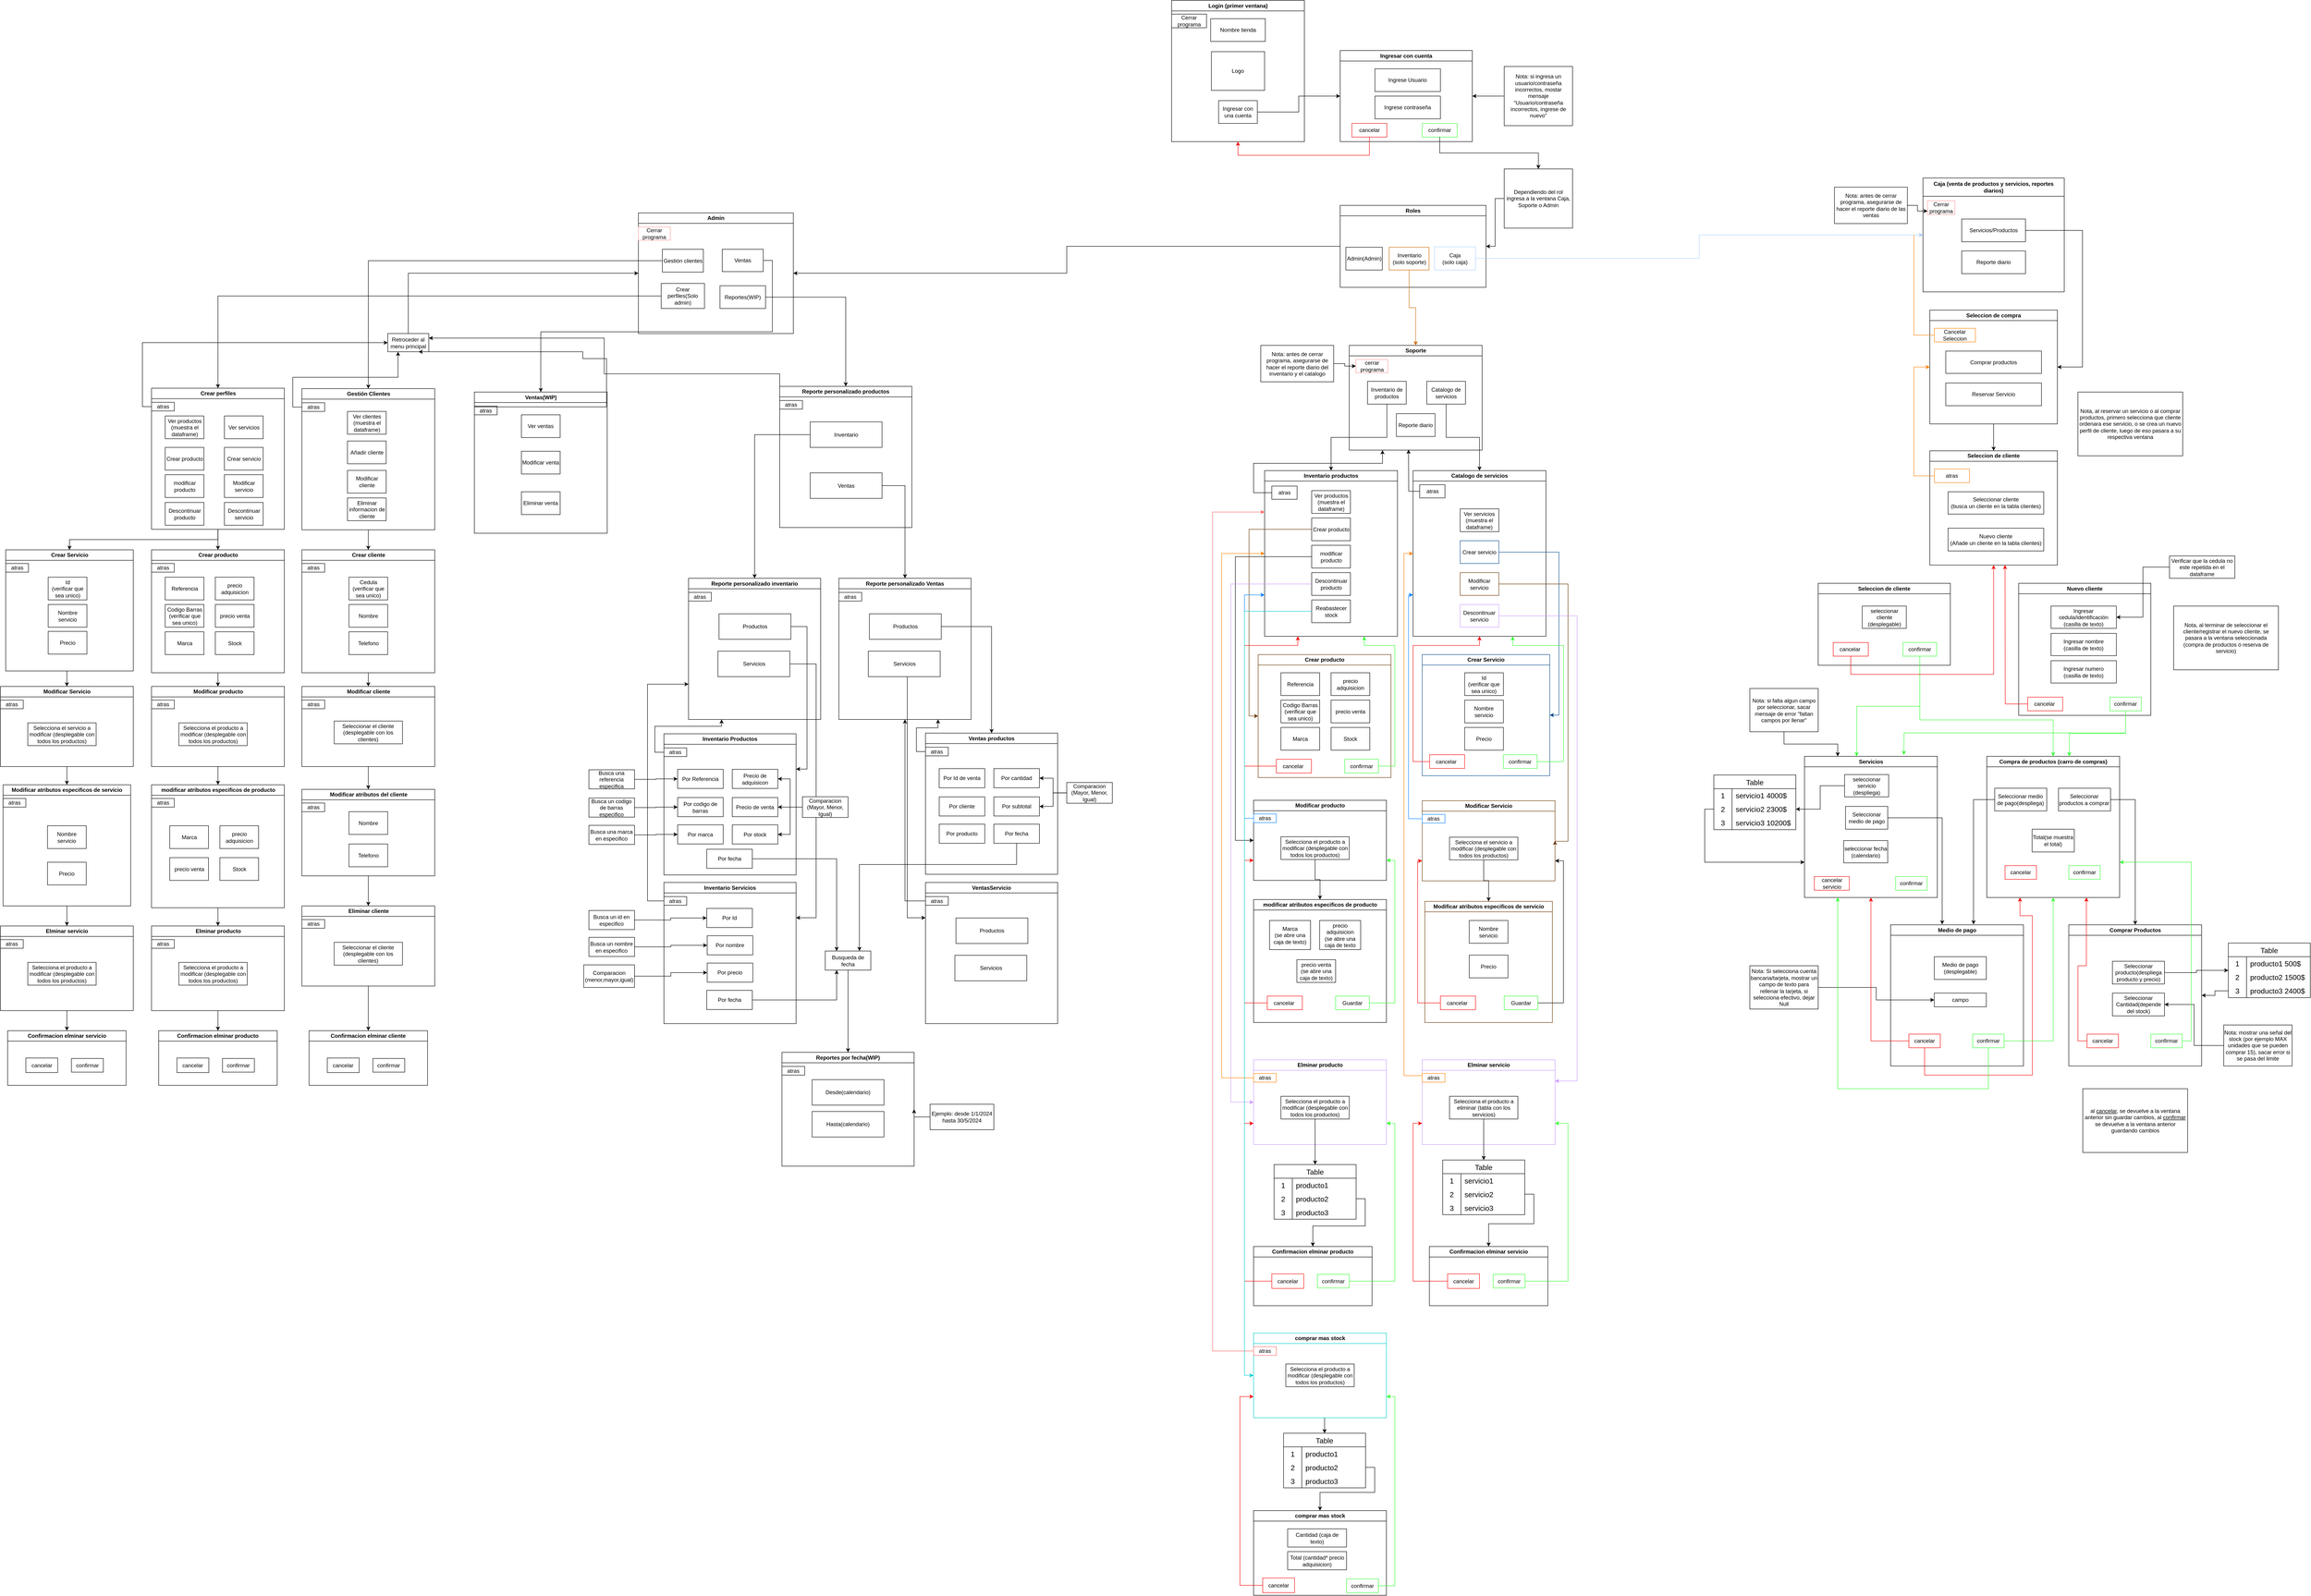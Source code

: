 <mxfile version="24.4.4" type="github">
  <diagram name="Página-1" id="FN1W2snCmmNbTDyE0-3d">
    <mxGraphModel dx="2096" dy="546" grid="1" gridSize="10" guides="1" tooltips="1" connect="1" arrows="1" fold="1" page="1" pageScale="1" pageWidth="827" pageHeight="1169" math="0" shadow="0">
      <root>
        <mxCell id="0" />
        <mxCell id="1" parent="0" />
        <mxCell id="M8riTB3KrgYmvkc7jdNT-1" style="edgeStyle=orthogonalEdgeStyle;rounded=0;orthogonalLoop=1;jettySize=auto;html=1;exitX=0;exitY=0.5;exitDx=0;exitDy=0;entryX=1;entryY=0.5;entryDx=0;entryDy=0;" edge="1" parent="1" source="M8riTB3KrgYmvkc7jdNT-2" target="M8riTB3KrgYmvkc7jdNT-6">
          <mxGeometry relative="1" as="geometry" />
        </mxCell>
        <mxCell id="M8riTB3KrgYmvkc7jdNT-2" value="Roles" style="swimlane;whiteSpace=wrap;html=1;startSize=23;" vertex="1" parent="1">
          <mxGeometry x="2350" y="490" width="320" height="180" as="geometry" />
        </mxCell>
        <mxCell id="M8riTB3KrgYmvkc7jdNT-3" value="Admin(Admin)" style="html=1;whiteSpace=wrap;" vertex="1" parent="M8riTB3KrgYmvkc7jdNT-2">
          <mxGeometry x="12.5" y="92" width="80" height="50" as="geometry" />
        </mxCell>
        <mxCell id="M8riTB3KrgYmvkc7jdNT-4" value="Inventario&lt;br&gt;(solo soporte)" style="html=1;whiteSpace=wrap;strokeColor=#CC6600;" vertex="1" parent="M8riTB3KrgYmvkc7jdNT-2">
          <mxGeometry x="107.5" y="92" width="87.5" height="50" as="geometry" />
        </mxCell>
        <mxCell id="M8riTB3KrgYmvkc7jdNT-5" value="Caja&lt;br&gt;(solo caja)" style="html=1;whiteSpace=wrap;strokeColor=#ADD3FF;" vertex="1" parent="M8riTB3KrgYmvkc7jdNT-2">
          <mxGeometry x="207" y="91" width="90" height="51" as="geometry" />
        </mxCell>
        <mxCell id="M8riTB3KrgYmvkc7jdNT-6" value="Admin" style="swimlane;whiteSpace=wrap;html=1;" vertex="1" parent="1">
          <mxGeometry x="810" y="506.5" width="340" height="265" as="geometry" />
        </mxCell>
        <mxCell id="M8riTB3KrgYmvkc7jdNT-7" value="Ventas" style="html=1;whiteSpace=wrap;" vertex="1" parent="M8riTB3KrgYmvkc7jdNT-6">
          <mxGeometry x="184" y="80" width="90" height="49" as="geometry" />
        </mxCell>
        <mxCell id="M8riTB3KrgYmvkc7jdNT-8" value="Gestión clientes" style="html=1;whiteSpace=wrap;" vertex="1" parent="M8riTB3KrgYmvkc7jdNT-6">
          <mxGeometry x="52.5" y="80" width="90" height="50" as="geometry" />
        </mxCell>
        <mxCell id="M8riTB3KrgYmvkc7jdNT-9" value="Reportes(WIP)" style="html=1;whiteSpace=wrap;" vertex="1" parent="M8riTB3KrgYmvkc7jdNT-6">
          <mxGeometry x="179" y="160" width="100" height="50" as="geometry" />
        </mxCell>
        <mxCell id="M8riTB3KrgYmvkc7jdNT-10" value="Crear perfiles(Solo admin)" style="html=1;whiteSpace=wrap;direction=south;" vertex="1" parent="M8riTB3KrgYmvkc7jdNT-6">
          <mxGeometry x="50" y="155" width="95" height="55" as="geometry" />
        </mxCell>
        <mxCell id="M8riTB3KrgYmvkc7jdNT-11" value="Cerrar programa" style="html=1;whiteSpace=wrap;strokeColor=#FF9999;" vertex="1" parent="M8riTB3KrgYmvkc7jdNT-6">
          <mxGeometry y="31" width="70" height="29" as="geometry" />
        </mxCell>
        <mxCell id="M8riTB3KrgYmvkc7jdNT-12" value="Seleccion de cliente" style="swimlane;whiteSpace=wrap;html=1;" vertex="1" parent="1">
          <mxGeometry x="3644" y="1028.97" width="280" height="251.03" as="geometry" />
        </mxCell>
        <mxCell id="M8riTB3KrgYmvkc7jdNT-13" value="&lt;div&gt;Seleccionar cliente&lt;/div&gt;&lt;div&gt;(busca un cliente en la tabla clientes)&lt;/div&gt;" style="html=1;whiteSpace=wrap;" vertex="1" parent="M8riTB3KrgYmvkc7jdNT-12">
          <mxGeometry x="40" y="90" width="210" height="49" as="geometry" />
        </mxCell>
        <mxCell id="M8riTB3KrgYmvkc7jdNT-14" value="Nuevo cliente&lt;div&gt;(Añade un cliente en la tabla clientes)&lt;/div&gt;" style="html=1;whiteSpace=wrap;" vertex="1" parent="M8riTB3KrgYmvkc7jdNT-12">
          <mxGeometry x="40" y="170" width="210" height="50" as="geometry" />
        </mxCell>
        <mxCell id="M8riTB3KrgYmvkc7jdNT-15" value="atras" style="html=1;whiteSpace=wrap;strokeColor=#FF8000;" vertex="1" parent="M8riTB3KrgYmvkc7jdNT-12">
          <mxGeometry x="10" y="40" width="77" height="30" as="geometry" />
        </mxCell>
        <mxCell id="M8riTB3KrgYmvkc7jdNT-16" style="edgeStyle=orthogonalEdgeStyle;rounded=0;orthogonalLoop=1;jettySize=auto;html=1;exitX=0.5;exitY=1;exitDx=0;exitDy=0;entryX=0.5;entryY=0;entryDx=0;entryDy=0;" edge="1" parent="1" source="M8riTB3KrgYmvkc7jdNT-18" target="M8riTB3KrgYmvkc7jdNT-57">
          <mxGeometry relative="1" as="geometry" />
        </mxCell>
        <mxCell id="M8riTB3KrgYmvkc7jdNT-17" style="edgeStyle=orthogonalEdgeStyle;rounded=0;orthogonalLoop=1;jettySize=auto;html=1;exitX=0.5;exitY=1;exitDx=0;exitDy=0;entryX=0.5;entryY=0;entryDx=0;entryDy=0;" edge="1" parent="1" source="M8riTB3KrgYmvkc7jdNT-18" target="M8riTB3KrgYmvkc7jdNT-77">
          <mxGeometry relative="1" as="geometry" />
        </mxCell>
        <mxCell id="M8riTB3KrgYmvkc7jdNT-18" value="Crear perfiles" style="swimlane;whiteSpace=wrap;html=1;" vertex="1" parent="1">
          <mxGeometry x="-258.5" y="891.5" width="291.5" height="310" as="geometry" />
        </mxCell>
        <mxCell id="M8riTB3KrgYmvkc7jdNT-19" value="Ver productos&lt;div&gt;(muestra el dataframe)&lt;/div&gt;" style="html=1;whiteSpace=wrap;" vertex="1" parent="M8riTB3KrgYmvkc7jdNT-18">
          <mxGeometry x="30" y="61" width="85" height="50" as="geometry" />
        </mxCell>
        <mxCell id="M8riTB3KrgYmvkc7jdNT-20" value="Ver servicios" style="html=1;whiteSpace=wrap;" vertex="1" parent="M8riTB3KrgYmvkc7jdNT-18">
          <mxGeometry x="160" y="61" width="85" height="50" as="geometry" />
        </mxCell>
        <mxCell id="M8riTB3KrgYmvkc7jdNT-21" value="Crear servicio" style="html=1;whiteSpace=wrap;" vertex="1" parent="M8riTB3KrgYmvkc7jdNT-18">
          <mxGeometry x="160" y="130" width="85" height="50" as="geometry" />
        </mxCell>
        <mxCell id="M8riTB3KrgYmvkc7jdNT-22" value="Crear producto" style="html=1;whiteSpace=wrap;" vertex="1" parent="M8riTB3KrgYmvkc7jdNT-18">
          <mxGeometry x="30" y="130" width="85" height="50" as="geometry" />
        </mxCell>
        <mxCell id="M8riTB3KrgYmvkc7jdNT-23" value="modificar producto" style="html=1;whiteSpace=wrap;" vertex="1" parent="M8riTB3KrgYmvkc7jdNT-18">
          <mxGeometry x="30" y="190" width="85" height="50" as="geometry" />
        </mxCell>
        <mxCell id="M8riTB3KrgYmvkc7jdNT-24" value="Descontinuar producto" style="html=1;whiteSpace=wrap;" vertex="1" parent="M8riTB3KrgYmvkc7jdNT-18">
          <mxGeometry x="30" y="251" width="85" height="50" as="geometry" />
        </mxCell>
        <mxCell id="M8riTB3KrgYmvkc7jdNT-25" value="Modificar servicio" style="html=1;whiteSpace=wrap;" vertex="1" parent="M8riTB3KrgYmvkc7jdNT-18">
          <mxGeometry x="160" y="190" width="85" height="50" as="geometry" />
        </mxCell>
        <mxCell id="M8riTB3KrgYmvkc7jdNT-26" value="Descontinuar servicio" style="html=1;whiteSpace=wrap;" vertex="1" parent="M8riTB3KrgYmvkc7jdNT-18">
          <mxGeometry x="160" y="251" width="85" height="50" as="geometry" />
        </mxCell>
        <mxCell id="M8riTB3KrgYmvkc7jdNT-27" value="atras" style="html=1;whiteSpace=wrap;" vertex="1" parent="M8riTB3KrgYmvkc7jdNT-18">
          <mxGeometry y="31" width="50" height="19" as="geometry" />
        </mxCell>
        <mxCell id="M8riTB3KrgYmvkc7jdNT-28" style="edgeStyle=orthogonalEdgeStyle;rounded=0;orthogonalLoop=1;jettySize=auto;html=1;exitX=0.5;exitY=1;exitDx=0;exitDy=0;entryX=0.5;entryY=0;entryDx=0;entryDy=0;" edge="1" parent="1" source="M8riTB3KrgYmvkc7jdNT-29" target="M8riTB3KrgYmvkc7jdNT-117">
          <mxGeometry relative="1" as="geometry" />
        </mxCell>
        <mxCell id="M8riTB3KrgYmvkc7jdNT-29" value="Gestión Clientes" style="swimlane;whiteSpace=wrap;html=1;startSize=23;" vertex="1" parent="1">
          <mxGeometry x="71.5" y="892.5" width="291.5" height="310" as="geometry" />
        </mxCell>
        <mxCell id="M8riTB3KrgYmvkc7jdNT-30" value="Ver clientes&lt;div&gt;(muestra el dataframe)&lt;/div&gt;" style="html=1;whiteSpace=wrap;" vertex="1" parent="M8riTB3KrgYmvkc7jdNT-29">
          <mxGeometry x="100" y="50" width="85" height="50" as="geometry" />
        </mxCell>
        <mxCell id="M8riTB3KrgYmvkc7jdNT-31" value="Añadir cliente" style="html=1;whiteSpace=wrap;" vertex="1" parent="M8riTB3KrgYmvkc7jdNT-29">
          <mxGeometry x="100" y="115" width="85" height="50" as="geometry" />
        </mxCell>
        <mxCell id="M8riTB3KrgYmvkc7jdNT-32" value="Modificar cliente" style="html=1;whiteSpace=wrap;" vertex="1" parent="M8riTB3KrgYmvkc7jdNT-29">
          <mxGeometry x="100" y="179.5" width="85" height="50" as="geometry" />
        </mxCell>
        <mxCell id="M8riTB3KrgYmvkc7jdNT-33" value="Eliminar informacion de cliente" style="html=1;whiteSpace=wrap;" vertex="1" parent="M8riTB3KrgYmvkc7jdNT-29">
          <mxGeometry x="100" y="240" width="85" height="50" as="geometry" />
        </mxCell>
        <mxCell id="M8riTB3KrgYmvkc7jdNT-34" value="atras" style="html=1;whiteSpace=wrap;" vertex="1" parent="M8riTB3KrgYmvkc7jdNT-29">
          <mxGeometry y="31" width="50" height="19" as="geometry" />
        </mxCell>
        <mxCell id="M8riTB3KrgYmvkc7jdNT-35" value="Ventas(WIP)" style="swimlane;whiteSpace=wrap;html=1;startSize=23;" vertex="1" parent="1">
          <mxGeometry x="450" y="900" width="291.5" height="310" as="geometry" />
        </mxCell>
        <mxCell id="M8riTB3KrgYmvkc7jdNT-36" value="Ver ventas" style="html=1;whiteSpace=wrap;" vertex="1" parent="M8riTB3KrgYmvkc7jdNT-35">
          <mxGeometry x="103.25" y="50" width="85" height="50" as="geometry" />
        </mxCell>
        <mxCell id="M8riTB3KrgYmvkc7jdNT-37" value="Modificar venta" style="html=1;whiteSpace=wrap;" vertex="1" parent="M8riTB3KrgYmvkc7jdNT-35">
          <mxGeometry x="103.25" y="130" width="85" height="50" as="geometry" />
        </mxCell>
        <mxCell id="M8riTB3KrgYmvkc7jdNT-38" value="Eliminar venta" style="html=1;whiteSpace=wrap;" vertex="1" parent="M8riTB3KrgYmvkc7jdNT-35">
          <mxGeometry x="103.25" y="219" width="85" height="50" as="geometry" />
        </mxCell>
        <mxCell id="M8riTB3KrgYmvkc7jdNT-39" value="atras" style="html=1;whiteSpace=wrap;" vertex="1" parent="M8riTB3KrgYmvkc7jdNT-35">
          <mxGeometry y="31" width="50" height="19" as="geometry" />
        </mxCell>
        <mxCell id="M8riTB3KrgYmvkc7jdNT-40" value="Servicios" style="swimlane;whiteSpace=wrap;html=1;startSize=23;" vertex="1" parent="1">
          <mxGeometry x="3369" y="1700" width="291.5" height="310" as="geometry" />
        </mxCell>
        <mxCell id="M8riTB3KrgYmvkc7jdNT-41" value="seleccionar servicio&lt;div&gt;(despliega)&lt;/div&gt;" style="html=1;whiteSpace=wrap;" vertex="1" parent="M8riTB3KrgYmvkc7jdNT-40">
          <mxGeometry x="87.94" y="40" width="96.75" height="49" as="geometry" />
        </mxCell>
        <mxCell id="M8riTB3KrgYmvkc7jdNT-42" value="cancelar servicio" style="html=1;whiteSpace=wrap;strokeColor=#F70202;" vertex="1" parent="M8riTB3KrgYmvkc7jdNT-40">
          <mxGeometry x="21.5" y="264" width="76.75" height="30" as="geometry" />
        </mxCell>
        <mxCell id="M8riTB3KrgYmvkc7jdNT-43" value="confirmar" style="html=1;whiteSpace=wrap;strokeColor=#33FF33;" vertex="1" parent="M8riTB3KrgYmvkc7jdNT-40">
          <mxGeometry x="200" y="264" width="69" height="30" as="geometry" />
        </mxCell>
        <mxCell id="M8riTB3KrgYmvkc7jdNT-44" value="seleccionar fecha&lt;div&gt;(calendario)&lt;/div&gt;" style="html=1;whiteSpace=wrap;" vertex="1" parent="M8riTB3KrgYmvkc7jdNT-40">
          <mxGeometry x="85.88" y="185" width="96.75" height="49" as="geometry" />
        </mxCell>
        <mxCell id="M8riTB3KrgYmvkc7jdNT-45" value="Seleccionar medio de pago" style="html=1;whiteSpace=wrap;" vertex="1" parent="M8riTB3KrgYmvkc7jdNT-40">
          <mxGeometry x="90" y="110" width="92.63" height="50" as="geometry" />
        </mxCell>
        <mxCell id="M8riTB3KrgYmvkc7jdNT-46" value="Comprar Productos" style="swimlane;whiteSpace=wrap;html=1;startSize=23;" vertex="1" parent="1">
          <mxGeometry x="3949" y="2070" width="291.5" height="310" as="geometry" />
        </mxCell>
        <mxCell id="M8riTB3KrgYmvkc7jdNT-47" value="Seleccionar producto(despliega producto y precio)" style="html=1;whiteSpace=wrap;" vertex="1" parent="M8riTB3KrgYmvkc7jdNT-46">
          <mxGeometry x="95.75" y="80" width="114.25" height="50" as="geometry" />
        </mxCell>
        <mxCell id="M8riTB3KrgYmvkc7jdNT-48" value="Seleccionar Cantidad(depende del stock)" style="html=1;whiteSpace=wrap;" vertex="1" parent="M8riTB3KrgYmvkc7jdNT-46">
          <mxGeometry x="95.75" y="150" width="114.25" height="50" as="geometry" />
        </mxCell>
        <mxCell id="M8riTB3KrgYmvkc7jdNT-49" value="confirmar" style="html=1;whiteSpace=wrap;strokeColor=#33FF33;" vertex="1" parent="M8riTB3KrgYmvkc7jdNT-46">
          <mxGeometry x="180" y="240" width="69" height="30" as="geometry" />
        </mxCell>
        <mxCell id="M8riTB3KrgYmvkc7jdNT-50" value="cancelar" style="html=1;whiteSpace=wrap;strokeColor=#F70202;" vertex="1" parent="M8riTB3KrgYmvkc7jdNT-46">
          <mxGeometry x="40" y="240" width="69" height="30" as="geometry" />
        </mxCell>
        <mxCell id="M8riTB3KrgYmvkc7jdNT-51" value="Login (primer ventana)" style="swimlane;whiteSpace=wrap;html=1;startSize=23;" vertex="1" parent="1">
          <mxGeometry x="1980" y="40" width="291.5" height="310" as="geometry" />
        </mxCell>
        <mxCell id="M8riTB3KrgYmvkc7jdNT-52" value="Ingresar con una cuenta" style="html=1;whiteSpace=wrap;" vertex="1" parent="M8riTB3KrgYmvkc7jdNT-51">
          <mxGeometry x="103.25" y="220" width="85" height="50" as="geometry" />
        </mxCell>
        <mxCell id="M8riTB3KrgYmvkc7jdNT-53" value="Nombre tienda" style="html=1;whiteSpace=wrap;" vertex="1" parent="M8riTB3KrgYmvkc7jdNT-51">
          <mxGeometry x="85.75" y="40" width="120" height="50" as="geometry" />
        </mxCell>
        <mxCell id="M8riTB3KrgYmvkc7jdNT-54" value="Logo" style="html=1;whiteSpace=wrap;" vertex="1" parent="M8riTB3KrgYmvkc7jdNT-51">
          <mxGeometry x="87.37" y="112.5" width="116.75" height="85" as="geometry" />
        </mxCell>
        <mxCell id="M8riTB3KrgYmvkc7jdNT-55" value="Cerrar programa" style="html=1;whiteSpace=wrap;strokeColor=#000000;" vertex="1" parent="M8riTB3KrgYmvkc7jdNT-51">
          <mxGeometry y="30" width="76.75" height="30" as="geometry" />
        </mxCell>
        <mxCell id="M8riTB3KrgYmvkc7jdNT-56" style="edgeStyle=orthogonalEdgeStyle;rounded=0;orthogonalLoop=1;jettySize=auto;html=1;exitX=0.5;exitY=1;exitDx=0;exitDy=0;entryX=0.5;entryY=0;entryDx=0;entryDy=0;" edge="1" parent="1" source="M8riTB3KrgYmvkc7jdNT-57" target="M8riTB3KrgYmvkc7jdNT-66">
          <mxGeometry relative="1" as="geometry" />
        </mxCell>
        <mxCell id="M8riTB3KrgYmvkc7jdNT-57" value="Crear producto" style="swimlane;whiteSpace=wrap;html=1;" vertex="1" parent="1">
          <mxGeometry x="-258.5" y="1246.5" width="291.5" height="270" as="geometry" />
        </mxCell>
        <mxCell id="M8riTB3KrgYmvkc7jdNT-58" value="atras" style="html=1;whiteSpace=wrap;" vertex="1" parent="M8riTB3KrgYmvkc7jdNT-57">
          <mxGeometry y="30" width="50" height="19" as="geometry" />
        </mxCell>
        <mxCell id="M8riTB3KrgYmvkc7jdNT-59" value="Referencia" style="html=1;whiteSpace=wrap;" vertex="1" parent="M8riTB3KrgYmvkc7jdNT-57">
          <mxGeometry x="30" y="60" width="85" height="50" as="geometry" />
        </mxCell>
        <mxCell id="M8riTB3KrgYmvkc7jdNT-60" value="Codigo Barras&lt;div&gt;(verificar que sea unico)&lt;/div&gt;" style="html=1;whiteSpace=wrap;" vertex="1" parent="M8riTB3KrgYmvkc7jdNT-57">
          <mxGeometry x="30" y="120" width="85" height="50" as="geometry" />
        </mxCell>
        <mxCell id="M8riTB3KrgYmvkc7jdNT-61" value="Marca" style="html=1;whiteSpace=wrap;" vertex="1" parent="M8riTB3KrgYmvkc7jdNT-57">
          <mxGeometry x="30" y="180" width="85" height="50" as="geometry" />
        </mxCell>
        <mxCell id="M8riTB3KrgYmvkc7jdNT-62" value="precio adquisicion" style="html=1;whiteSpace=wrap;" vertex="1" parent="M8riTB3KrgYmvkc7jdNT-57">
          <mxGeometry x="140" y="60" width="85" height="50" as="geometry" />
        </mxCell>
        <mxCell id="M8riTB3KrgYmvkc7jdNT-63" value="precio venta" style="html=1;whiteSpace=wrap;" vertex="1" parent="M8riTB3KrgYmvkc7jdNT-57">
          <mxGeometry x="140" y="120" width="85" height="50" as="geometry" />
        </mxCell>
        <mxCell id="M8riTB3KrgYmvkc7jdNT-64" value="Stock" style="html=1;whiteSpace=wrap;" vertex="1" parent="M8riTB3KrgYmvkc7jdNT-57">
          <mxGeometry x="140" y="180" width="85" height="50" as="geometry" />
        </mxCell>
        <mxCell id="M8riTB3KrgYmvkc7jdNT-65" style="edgeStyle=orthogonalEdgeStyle;rounded=0;orthogonalLoop=1;jettySize=auto;html=1;exitX=0.5;exitY=1;exitDx=0;exitDy=0;entryX=0.5;entryY=0;entryDx=0;entryDy=0;" edge="1" parent="1" source="M8riTB3KrgYmvkc7jdNT-66" target="M8riTB3KrgYmvkc7jdNT-70">
          <mxGeometry relative="1" as="geometry" />
        </mxCell>
        <mxCell id="M8riTB3KrgYmvkc7jdNT-66" value="Modificar producto" style="swimlane;whiteSpace=wrap;html=1;" vertex="1" parent="1">
          <mxGeometry x="-258.5" y="1546.5" width="291.5" height="176" as="geometry" />
        </mxCell>
        <mxCell id="M8riTB3KrgYmvkc7jdNT-67" value="atras" style="html=1;whiteSpace=wrap;" vertex="1" parent="M8riTB3KrgYmvkc7jdNT-66">
          <mxGeometry y="30" width="50" height="19" as="geometry" />
        </mxCell>
        <mxCell id="M8riTB3KrgYmvkc7jdNT-68" value="Selecciona el producto a modificar (desplegable con todos los productos)" style="html=1;whiteSpace=wrap;" vertex="1" parent="M8riTB3KrgYmvkc7jdNT-66">
          <mxGeometry x="60" y="80" width="150" height="50" as="geometry" />
        </mxCell>
        <mxCell id="M8riTB3KrgYmvkc7jdNT-69" style="edgeStyle=orthogonalEdgeStyle;rounded=0;orthogonalLoop=1;jettySize=auto;html=1;exitX=0.5;exitY=1;exitDx=0;exitDy=0;entryX=0.5;entryY=0;entryDx=0;entryDy=0;" edge="1" parent="1" source="M8riTB3KrgYmvkc7jdNT-70" target="M8riTB3KrgYmvkc7jdNT-88">
          <mxGeometry relative="1" as="geometry" />
        </mxCell>
        <mxCell id="M8riTB3KrgYmvkc7jdNT-70" value="modificar atributos especificos de producto" style="swimlane;whiteSpace=wrap;html=1;startSize=23;" vertex="1" parent="1">
          <mxGeometry x="-258.5" y="1762.5" width="291.5" height="270" as="geometry" />
        </mxCell>
        <mxCell id="M8riTB3KrgYmvkc7jdNT-71" value="atras" style="html=1;whiteSpace=wrap;" vertex="1" parent="M8riTB3KrgYmvkc7jdNT-70">
          <mxGeometry y="30" width="50" height="19" as="geometry" />
        </mxCell>
        <mxCell id="M8riTB3KrgYmvkc7jdNT-72" value="Marca" style="html=1;whiteSpace=wrap;" vertex="1" parent="M8riTB3KrgYmvkc7jdNT-70">
          <mxGeometry x="40" y="90" width="85" height="50" as="geometry" />
        </mxCell>
        <mxCell id="M8riTB3KrgYmvkc7jdNT-73" value="precio adquisicion" style="html=1;whiteSpace=wrap;" vertex="1" parent="M8riTB3KrgYmvkc7jdNT-70">
          <mxGeometry x="150" y="90" width="85" height="50" as="geometry" />
        </mxCell>
        <mxCell id="M8riTB3KrgYmvkc7jdNT-74" value="precio venta" style="html=1;whiteSpace=wrap;" vertex="1" parent="M8riTB3KrgYmvkc7jdNT-70">
          <mxGeometry x="40" y="160" width="85" height="50" as="geometry" />
        </mxCell>
        <mxCell id="M8riTB3KrgYmvkc7jdNT-75" value="Stock" style="html=1;whiteSpace=wrap;" vertex="1" parent="M8riTB3KrgYmvkc7jdNT-70">
          <mxGeometry x="150" y="160" width="85" height="50" as="geometry" />
        </mxCell>
        <mxCell id="M8riTB3KrgYmvkc7jdNT-76" style="edgeStyle=orthogonalEdgeStyle;rounded=0;orthogonalLoop=1;jettySize=auto;html=1;exitX=0.5;exitY=1;exitDx=0;exitDy=0;entryX=0.5;entryY=0;entryDx=0;entryDy=0;" edge="1" parent="1" source="M8riTB3KrgYmvkc7jdNT-77" target="M8riTB3KrgYmvkc7jdNT-98">
          <mxGeometry relative="1" as="geometry" />
        </mxCell>
        <mxCell id="M8riTB3KrgYmvkc7jdNT-77" value="Crear Servicio" style="swimlane;whiteSpace=wrap;html=1;" vertex="1" parent="1">
          <mxGeometry x="-578.5" y="1246.5" width="280" height="266" as="geometry" />
        </mxCell>
        <mxCell id="M8riTB3KrgYmvkc7jdNT-78" value="atras" style="html=1;whiteSpace=wrap;" vertex="1" parent="M8riTB3KrgYmvkc7jdNT-77">
          <mxGeometry y="30" width="50" height="19" as="geometry" />
        </mxCell>
        <mxCell id="M8riTB3KrgYmvkc7jdNT-79" value="Id&lt;div&gt;(verificar que sea unico)&lt;/div&gt;" style="html=1;whiteSpace=wrap;" vertex="1" parent="M8riTB3KrgYmvkc7jdNT-77">
          <mxGeometry x="93.25" y="60" width="85" height="50" as="geometry" />
        </mxCell>
        <mxCell id="M8riTB3KrgYmvkc7jdNT-80" value="Nombre servicio" style="html=1;whiteSpace=wrap;" vertex="1" parent="M8riTB3KrgYmvkc7jdNT-77">
          <mxGeometry x="93.25" y="120" width="85" height="50" as="geometry" />
        </mxCell>
        <mxCell id="M8riTB3KrgYmvkc7jdNT-81" value="Precio" style="html=1;whiteSpace=wrap;" vertex="1" parent="M8riTB3KrgYmvkc7jdNT-77">
          <mxGeometry x="93.25" y="179" width="85" height="50" as="geometry" />
        </mxCell>
        <mxCell id="M8riTB3KrgYmvkc7jdNT-82" value="Ingresar con cuenta" style="swimlane;whiteSpace=wrap;html=1;startSize=23;" vertex="1" parent="1">
          <mxGeometry x="2350" y="150" width="290" height="200" as="geometry" />
        </mxCell>
        <mxCell id="M8riTB3KrgYmvkc7jdNT-83" value="Ingrese Usuario" style="html=1;whiteSpace=wrap;" vertex="1" parent="M8riTB3KrgYmvkc7jdNT-82">
          <mxGeometry x="76.25" y="40" width="143.75" height="50" as="geometry" />
        </mxCell>
        <mxCell id="M8riTB3KrgYmvkc7jdNT-84" value="Ingrese contraseña" style="html=1;whiteSpace=wrap;" vertex="1" parent="M8riTB3KrgYmvkc7jdNT-82">
          <mxGeometry x="76.25" y="100" width="143.75" height="50" as="geometry" />
        </mxCell>
        <mxCell id="M8riTB3KrgYmvkc7jdNT-85" value="cancelar" style="html=1;whiteSpace=wrap;strokeColor=#EC0404;" vertex="1" parent="M8riTB3KrgYmvkc7jdNT-82">
          <mxGeometry x="25.75" y="160" width="76.75" height="30" as="geometry" />
        </mxCell>
        <mxCell id="M8riTB3KrgYmvkc7jdNT-86" value="confirmar" style="html=1;whiteSpace=wrap;strokeColor=#33FF33;" vertex="1" parent="M8riTB3KrgYmvkc7jdNT-82">
          <mxGeometry x="180" y="160" width="76.75" height="30" as="geometry" />
        </mxCell>
        <mxCell id="M8riTB3KrgYmvkc7jdNT-87" style="edgeStyle=orthogonalEdgeStyle;rounded=0;orthogonalLoop=1;jettySize=auto;html=1;exitX=0.5;exitY=1;exitDx=0;exitDy=0;entryX=0.5;entryY=0;entryDx=0;entryDy=0;" edge="1" parent="1" source="M8riTB3KrgYmvkc7jdNT-88" target="M8riTB3KrgYmvkc7jdNT-106">
          <mxGeometry relative="1" as="geometry" />
        </mxCell>
        <mxCell id="M8riTB3KrgYmvkc7jdNT-88" value="Elminar producto" style="swimlane;whiteSpace=wrap;html=1;" vertex="1" parent="1">
          <mxGeometry x="-258.5" y="2072.5" width="291.5" height="186" as="geometry" />
        </mxCell>
        <mxCell id="M8riTB3KrgYmvkc7jdNT-89" value="atras" style="html=1;whiteSpace=wrap;" vertex="1" parent="M8riTB3KrgYmvkc7jdNT-88">
          <mxGeometry y="30" width="50" height="19" as="geometry" />
        </mxCell>
        <mxCell id="M8riTB3KrgYmvkc7jdNT-90" value="Selecciona el producto a modificar (desplegable con todos los productos)" style="html=1;whiteSpace=wrap;" vertex="1" parent="M8riTB3KrgYmvkc7jdNT-88">
          <mxGeometry x="60" y="80" width="150" height="50" as="geometry" />
        </mxCell>
        <mxCell id="M8riTB3KrgYmvkc7jdNT-97" style="edgeStyle=orthogonalEdgeStyle;rounded=0;orthogonalLoop=1;jettySize=auto;html=1;exitX=0.5;exitY=1;exitDx=0;exitDy=0;entryX=0.5;entryY=0;entryDx=0;entryDy=0;" edge="1" parent="1" source="M8riTB3KrgYmvkc7jdNT-98" target="M8riTB3KrgYmvkc7jdNT-102">
          <mxGeometry relative="1" as="geometry" />
        </mxCell>
        <mxCell id="M8riTB3KrgYmvkc7jdNT-98" value="Modificar Servicio" style="swimlane;whiteSpace=wrap;html=1;" vertex="1" parent="1">
          <mxGeometry x="-590" y="1546.5" width="291.5" height="176" as="geometry" />
        </mxCell>
        <mxCell id="M8riTB3KrgYmvkc7jdNT-99" value="atras" style="html=1;whiteSpace=wrap;" vertex="1" parent="M8riTB3KrgYmvkc7jdNT-98">
          <mxGeometry y="30" width="50" height="19" as="geometry" />
        </mxCell>
        <mxCell id="M8riTB3KrgYmvkc7jdNT-100" value="Selecciona el servicio a modificar (desplegable con todos los productos)" style="html=1;whiteSpace=wrap;" vertex="1" parent="M8riTB3KrgYmvkc7jdNT-98">
          <mxGeometry x="60" y="80" width="150" height="50" as="geometry" />
        </mxCell>
        <mxCell id="M8riTB3KrgYmvkc7jdNT-101" style="edgeStyle=orthogonalEdgeStyle;rounded=0;orthogonalLoop=1;jettySize=auto;html=1;exitX=0.5;exitY=1;exitDx=0;exitDy=0;" edge="1" parent="1" source="M8riTB3KrgYmvkc7jdNT-102" target="M8riTB3KrgYmvkc7jdNT-110">
          <mxGeometry relative="1" as="geometry" />
        </mxCell>
        <mxCell id="M8riTB3KrgYmvkc7jdNT-102" value="Modificar atributos especificos de servicio" style="swimlane;whiteSpace=wrap;html=1;" vertex="1" parent="1">
          <mxGeometry x="-584.25" y="1762.5" width="280" height="266" as="geometry" />
        </mxCell>
        <mxCell id="M8riTB3KrgYmvkc7jdNT-103" value="atras" style="html=1;whiteSpace=wrap;" vertex="1" parent="M8riTB3KrgYmvkc7jdNT-102">
          <mxGeometry y="30" width="50" height="19" as="geometry" />
        </mxCell>
        <mxCell id="M8riTB3KrgYmvkc7jdNT-104" value="Nombre servicio" style="html=1;whiteSpace=wrap;" vertex="1" parent="M8riTB3KrgYmvkc7jdNT-102">
          <mxGeometry x="97.5" y="90" width="85" height="50" as="geometry" />
        </mxCell>
        <mxCell id="M8riTB3KrgYmvkc7jdNT-105" value="Precio" style="html=1;whiteSpace=wrap;" vertex="1" parent="M8riTB3KrgYmvkc7jdNT-102">
          <mxGeometry x="97.5" y="170" width="85" height="50" as="geometry" />
        </mxCell>
        <mxCell id="M8riTB3KrgYmvkc7jdNT-106" value="Confirmacion elminar producto" style="swimlane;whiteSpace=wrap;html=1;" vertex="1" parent="1">
          <mxGeometry x="-242.75" y="2302.5" width="260" height="120" as="geometry" />
        </mxCell>
        <mxCell id="M8riTB3KrgYmvkc7jdNT-107" value="confirmar" style="html=1;whiteSpace=wrap;" vertex="1" parent="M8riTB3KrgYmvkc7jdNT-106">
          <mxGeometry x="140" y="61" width="70" height="30" as="geometry" />
        </mxCell>
        <mxCell id="M8riTB3KrgYmvkc7jdNT-108" value="cancelar" style="html=1;whiteSpace=wrap;" vertex="1" parent="M8riTB3KrgYmvkc7jdNT-106">
          <mxGeometry x="40" y="60" width="70" height="32" as="geometry" />
        </mxCell>
        <mxCell id="M8riTB3KrgYmvkc7jdNT-109" style="edgeStyle=orthogonalEdgeStyle;rounded=0;orthogonalLoop=1;jettySize=auto;html=1;exitX=0.5;exitY=1;exitDx=0;exitDy=0;entryX=0.5;entryY=0;entryDx=0;entryDy=0;" edge="1" parent="1" source="M8riTB3KrgYmvkc7jdNT-110" target="M8riTB3KrgYmvkc7jdNT-113">
          <mxGeometry relative="1" as="geometry" />
        </mxCell>
        <mxCell id="M8riTB3KrgYmvkc7jdNT-110" value="Elminar servicio" style="swimlane;whiteSpace=wrap;html=1;" vertex="1" parent="1">
          <mxGeometry x="-590" y="2072.5" width="291.5" height="186" as="geometry" />
        </mxCell>
        <mxCell id="M8riTB3KrgYmvkc7jdNT-111" value="atras" style="html=1;whiteSpace=wrap;" vertex="1" parent="M8riTB3KrgYmvkc7jdNT-110">
          <mxGeometry y="30" width="50" height="19" as="geometry" />
        </mxCell>
        <mxCell id="M8riTB3KrgYmvkc7jdNT-112" value="Selecciona el producto a modificar (desplegable con todos los productos)" style="html=1;whiteSpace=wrap;" vertex="1" parent="M8riTB3KrgYmvkc7jdNT-110">
          <mxGeometry x="60" y="80" width="150" height="50" as="geometry" />
        </mxCell>
        <mxCell id="M8riTB3KrgYmvkc7jdNT-113" value="Confirmacion elminar servicio" style="swimlane;whiteSpace=wrap;html=1;" vertex="1" parent="1">
          <mxGeometry x="-574.25" y="2302.5" width="260" height="120" as="geometry" />
        </mxCell>
        <mxCell id="M8riTB3KrgYmvkc7jdNT-114" value="confirmar" style="html=1;whiteSpace=wrap;" vertex="1" parent="M8riTB3KrgYmvkc7jdNT-113">
          <mxGeometry x="140" y="61" width="70" height="30" as="geometry" />
        </mxCell>
        <mxCell id="M8riTB3KrgYmvkc7jdNT-115" value="cancelar" style="html=1;whiteSpace=wrap;" vertex="1" parent="M8riTB3KrgYmvkc7jdNT-113">
          <mxGeometry x="40" y="60" width="70" height="32" as="geometry" />
        </mxCell>
        <mxCell id="M8riTB3KrgYmvkc7jdNT-116" style="edgeStyle=orthogonalEdgeStyle;rounded=0;orthogonalLoop=1;jettySize=auto;html=1;exitX=0.5;exitY=1;exitDx=0;exitDy=0;entryX=0.5;entryY=0;entryDx=0;entryDy=0;" edge="1" parent="1" source="M8riTB3KrgYmvkc7jdNT-117" target="M8riTB3KrgYmvkc7jdNT-123">
          <mxGeometry relative="1" as="geometry" />
        </mxCell>
        <mxCell id="M8riTB3KrgYmvkc7jdNT-117" value="Crear cliente" style="swimlane;whiteSpace=wrap;html=1;" vertex="1" parent="1">
          <mxGeometry x="71.5" y="1246.5" width="291.5" height="270" as="geometry" />
        </mxCell>
        <mxCell id="M8riTB3KrgYmvkc7jdNT-118" value="atras" style="html=1;whiteSpace=wrap;" vertex="1" parent="M8riTB3KrgYmvkc7jdNT-117">
          <mxGeometry y="30" width="50" height="19" as="geometry" />
        </mxCell>
        <mxCell id="M8riTB3KrgYmvkc7jdNT-119" value="Cedula&lt;div&gt;(verificar que sea unico)&lt;/div&gt;" style="html=1;whiteSpace=wrap;" vertex="1" parent="M8riTB3KrgYmvkc7jdNT-117">
          <mxGeometry x="103.25" y="60" width="85" height="50" as="geometry" />
        </mxCell>
        <mxCell id="M8riTB3KrgYmvkc7jdNT-120" value="Nombre" style="html=1;whiteSpace=wrap;" vertex="1" parent="M8riTB3KrgYmvkc7jdNT-117">
          <mxGeometry x="103.25" y="120" width="85" height="50" as="geometry" />
        </mxCell>
        <mxCell id="M8riTB3KrgYmvkc7jdNT-121" value="Telefono" style="html=1;whiteSpace=wrap;" vertex="1" parent="M8riTB3KrgYmvkc7jdNT-117">
          <mxGeometry x="103.25" y="180" width="85" height="50" as="geometry" />
        </mxCell>
        <mxCell id="M8riTB3KrgYmvkc7jdNT-122" style="edgeStyle=orthogonalEdgeStyle;rounded=0;orthogonalLoop=1;jettySize=auto;html=1;exitX=0.5;exitY=1;exitDx=0;exitDy=0;entryX=0.5;entryY=0;entryDx=0;entryDy=0;" edge="1" parent="1" source="M8riTB3KrgYmvkc7jdNT-123" target="M8riTB3KrgYmvkc7jdNT-127">
          <mxGeometry relative="1" as="geometry" />
        </mxCell>
        <mxCell id="M8riTB3KrgYmvkc7jdNT-123" value="Modificar cliente" style="swimlane;whiteSpace=wrap;html=1;" vertex="1" parent="1">
          <mxGeometry x="71.5" y="1546.5" width="291.5" height="176" as="geometry" />
        </mxCell>
        <mxCell id="M8riTB3KrgYmvkc7jdNT-124" value="atras" style="html=1;whiteSpace=wrap;" vertex="1" parent="M8riTB3KrgYmvkc7jdNT-123">
          <mxGeometry y="30" width="50" height="19" as="geometry" />
        </mxCell>
        <mxCell id="M8riTB3KrgYmvkc7jdNT-125" value="Seleccionar el cliente&lt;br&gt;(desplegable con los clientes)" style="html=1;whiteSpace=wrap;" vertex="1" parent="M8riTB3KrgYmvkc7jdNT-123">
          <mxGeometry x="70.75" y="76" width="150" height="50" as="geometry" />
        </mxCell>
        <mxCell id="M8riTB3KrgYmvkc7jdNT-126" style="edgeStyle=orthogonalEdgeStyle;rounded=0;orthogonalLoop=1;jettySize=auto;html=1;exitX=0.5;exitY=1;exitDx=0;exitDy=0;" edge="1" parent="1" source="M8riTB3KrgYmvkc7jdNT-127" target="M8riTB3KrgYmvkc7jdNT-132">
          <mxGeometry relative="1" as="geometry" />
        </mxCell>
        <mxCell id="M8riTB3KrgYmvkc7jdNT-127" value="Modificar atributos del cliente" style="swimlane;whiteSpace=wrap;html=1;" vertex="1" parent="1">
          <mxGeometry x="71.5" y="1772.5" width="291.5" height="190" as="geometry" />
        </mxCell>
        <mxCell id="M8riTB3KrgYmvkc7jdNT-128" value="atras" style="html=1;whiteSpace=wrap;" vertex="1" parent="M8riTB3KrgYmvkc7jdNT-127">
          <mxGeometry y="30" width="50" height="19" as="geometry" />
        </mxCell>
        <mxCell id="M8riTB3KrgYmvkc7jdNT-129" value="Nombre" style="html=1;whiteSpace=wrap;" vertex="1" parent="M8riTB3KrgYmvkc7jdNT-127">
          <mxGeometry x="103.25" y="49" width="85" height="50" as="geometry" />
        </mxCell>
        <mxCell id="M8riTB3KrgYmvkc7jdNT-130" value="Telefono" style="html=1;whiteSpace=wrap;" vertex="1" parent="M8riTB3KrgYmvkc7jdNT-127">
          <mxGeometry x="103.25" y="120" width="85" height="50" as="geometry" />
        </mxCell>
        <mxCell id="M8riTB3KrgYmvkc7jdNT-131" style="edgeStyle=orthogonalEdgeStyle;rounded=0;orthogonalLoop=1;jettySize=auto;html=1;exitX=0.5;exitY=1;exitDx=0;exitDy=0;" edge="1" parent="1" source="M8riTB3KrgYmvkc7jdNT-132" target="M8riTB3KrgYmvkc7jdNT-144">
          <mxGeometry relative="1" as="geometry" />
        </mxCell>
        <mxCell id="M8riTB3KrgYmvkc7jdNT-132" value="Eliminar cliente" style="swimlane;whiteSpace=wrap;html=1;" vertex="1" parent="1">
          <mxGeometry x="71.5" y="2028.5" width="291.5" height="176" as="geometry" />
        </mxCell>
        <mxCell id="M8riTB3KrgYmvkc7jdNT-133" value="atras" style="html=1;whiteSpace=wrap;" vertex="1" parent="M8riTB3KrgYmvkc7jdNT-132">
          <mxGeometry y="30" width="50" height="19" as="geometry" />
        </mxCell>
        <mxCell id="M8riTB3KrgYmvkc7jdNT-134" value="Seleccionar el cliente&lt;br&gt;(desplegable con los clientes)" style="html=1;whiteSpace=wrap;" vertex="1" parent="M8riTB3KrgYmvkc7jdNT-132">
          <mxGeometry x="70.75" y="80" width="150" height="50" as="geometry" />
        </mxCell>
        <mxCell id="M8riTB3KrgYmvkc7jdNT-138" value="Reportes por fecha(WIP)" style="swimlane;whiteSpace=wrap;html=1;startSize=23;" vertex="1" parent="1">
          <mxGeometry x="1125" y="2350" width="290" height="250" as="geometry" />
        </mxCell>
        <mxCell id="M8riTB3KrgYmvkc7jdNT-139" value="Desde(calendario)" style="html=1;whiteSpace=wrap;" vertex="1" parent="M8riTB3KrgYmvkc7jdNT-138">
          <mxGeometry x="66.13" y="60" width="157.75" height="56" as="geometry" />
        </mxCell>
        <mxCell id="M8riTB3KrgYmvkc7jdNT-140" value="atras" style="html=1;whiteSpace=wrap;" vertex="1" parent="M8riTB3KrgYmvkc7jdNT-138">
          <mxGeometry y="31" width="50" height="19" as="geometry" />
        </mxCell>
        <mxCell id="M8riTB3KrgYmvkc7jdNT-141" value="Hasta(calendario)" style="html=1;whiteSpace=wrap;" vertex="1" parent="M8riTB3KrgYmvkc7jdNT-138">
          <mxGeometry x="66.13" y="130" width="157.75" height="56" as="geometry" />
        </mxCell>
        <mxCell id="M8riTB3KrgYmvkc7jdNT-142" style="edgeStyle=orthogonalEdgeStyle;rounded=0;orthogonalLoop=1;jettySize=auto;html=1;exitX=0;exitY=0.5;exitDx=0;exitDy=0;entryX=1;entryY=0.5;entryDx=0;entryDy=0;" edge="1" parent="1" source="M8riTB3KrgYmvkc7jdNT-143" target="M8riTB3KrgYmvkc7jdNT-82">
          <mxGeometry relative="1" as="geometry" />
        </mxCell>
        <mxCell id="M8riTB3KrgYmvkc7jdNT-143" value="Nota: si ingresa un usuario/contraseña incorrectos, mostar mensaje &quot;Usuario/contraseña incorrectos, ingrese de nuevo&quot;" style="html=1;whiteSpace=wrap;" vertex="1" parent="1">
          <mxGeometry x="2710" y="185" width="150" height="130" as="geometry" />
        </mxCell>
        <mxCell id="M8riTB3KrgYmvkc7jdNT-144" value="Confirmacion elminar cliente" style="swimlane;whiteSpace=wrap;html=1;" vertex="1" parent="1">
          <mxGeometry x="87.25" y="2302.5" width="260" height="120" as="geometry" />
        </mxCell>
        <mxCell id="M8riTB3KrgYmvkc7jdNT-145" value="confirmar" style="html=1;whiteSpace=wrap;" vertex="1" parent="M8riTB3KrgYmvkc7jdNT-144">
          <mxGeometry x="140" y="61" width="70" height="30" as="geometry" />
        </mxCell>
        <mxCell id="M8riTB3KrgYmvkc7jdNT-146" value="cancelar" style="html=1;whiteSpace=wrap;" vertex="1" parent="M8riTB3KrgYmvkc7jdNT-144">
          <mxGeometry x="40" y="60" width="70" height="32" as="geometry" />
        </mxCell>
        <mxCell id="M8riTB3KrgYmvkc7jdNT-147" style="edgeStyle=orthogonalEdgeStyle;rounded=0;orthogonalLoop=1;jettySize=auto;html=1;exitX=1;exitY=0.5;exitDx=0;exitDy=0;entryX=0;entryY=0.5;entryDx=0;entryDy=0;strokeColor=#000000;" edge="1" parent="1" source="M8riTB3KrgYmvkc7jdNT-52" target="M8riTB3KrgYmvkc7jdNT-82">
          <mxGeometry relative="1" as="geometry" />
        </mxCell>
        <mxCell id="M8riTB3KrgYmvkc7jdNT-148" value="Seleccion de cliente" style="swimlane;whiteSpace=wrap;html=1;startSize=23;" vertex="1" parent="1">
          <mxGeometry x="3399" y="1320" width="290" height="180" as="geometry" />
        </mxCell>
        <mxCell id="M8riTB3KrgYmvkc7jdNT-149" value="seleccionar cliente&lt;div&gt;(desplegable)&lt;/div&gt;" style="html=1;whiteSpace=wrap;" vertex="1" parent="M8riTB3KrgYmvkc7jdNT-148">
          <mxGeometry x="96.62" y="50" width="96.75" height="49" as="geometry" />
        </mxCell>
        <mxCell id="M8riTB3KrgYmvkc7jdNT-150" value="cancelar&amp;nbsp;" style="html=1;whiteSpace=wrap;strokeColor=#F70202;" vertex="1" parent="M8riTB3KrgYmvkc7jdNT-148">
          <mxGeometry x="33" y="130" width="77" height="30" as="geometry" />
        </mxCell>
        <mxCell id="M8riTB3KrgYmvkc7jdNT-151" value="confirmar" style="html=1;whiteSpace=wrap;strokeColor=#33FF33;" vertex="1" parent="M8riTB3KrgYmvkc7jdNT-148">
          <mxGeometry x="186" y="130" width="74" height="30" as="geometry" />
        </mxCell>
        <mxCell id="M8riTB3KrgYmvkc7jdNT-152" style="edgeStyle=orthogonalEdgeStyle;rounded=0;orthogonalLoop=1;jettySize=auto;html=1;exitX=0.5;exitY=1;exitDx=0;exitDy=0;entryX=0.5;entryY=1;entryDx=0;entryDy=0;strokeColor=#F00505;" edge="1" parent="1" source="M8riTB3KrgYmvkc7jdNT-85" target="M8riTB3KrgYmvkc7jdNT-51">
          <mxGeometry relative="1" as="geometry">
            <Array as="points">
              <mxPoint x="2414" y="380" />
              <mxPoint x="2126" y="380" />
            </Array>
          </mxGeometry>
        </mxCell>
        <mxCell id="M8riTB3KrgYmvkc7jdNT-153" value="Nuevo cliente" style="swimlane;whiteSpace=wrap;html=1;startSize=23;" vertex="1" parent="1">
          <mxGeometry x="3839" y="1320" width="290" height="290" as="geometry" />
        </mxCell>
        <mxCell id="M8riTB3KrgYmvkc7jdNT-154" value="Ingresar cedula/identificación&lt;div&gt;(casilla de texto)&lt;/div&gt;" style="html=1;whiteSpace=wrap;" vertex="1" parent="M8riTB3KrgYmvkc7jdNT-153">
          <mxGeometry x="71" y="50" width="143.38" height="49" as="geometry" />
        </mxCell>
        <mxCell id="M8riTB3KrgYmvkc7jdNT-155" style="edgeStyle=orthogonalEdgeStyle;rounded=0;orthogonalLoop=1;jettySize=auto;html=1;exitX=0;exitY=0.5;exitDx=0;exitDy=0;fillColor=#F70202;strokeColor=#F70202;" edge="1" parent="M8riTB3KrgYmvkc7jdNT-153" source="M8riTB3KrgYmvkc7jdNT-156">
          <mxGeometry relative="1" as="geometry">
            <mxPoint x="-30" y="-40" as="targetPoint" />
          </mxGeometry>
        </mxCell>
        <mxCell id="M8riTB3KrgYmvkc7jdNT-156" value="cancelar&amp;nbsp;" style="html=1;whiteSpace=wrap;strokeColor=#F70202;" vertex="1" parent="M8riTB3KrgYmvkc7jdNT-153">
          <mxGeometry x="19.87" y="250" width="76.75" height="30" as="geometry" />
        </mxCell>
        <mxCell id="M8riTB3KrgYmvkc7jdNT-157" value="confirmar" style="html=1;whiteSpace=wrap;strokeColor=#33FF33;" vertex="1" parent="M8riTB3KrgYmvkc7jdNT-153">
          <mxGeometry x="200" y="250" width="69" height="30" as="geometry" />
        </mxCell>
        <mxCell id="M8riTB3KrgYmvkc7jdNT-158" value="Ingresar nombre&lt;div&gt;(casilla de texto)&lt;/div&gt;" style="html=1;whiteSpace=wrap;" vertex="1" parent="M8riTB3KrgYmvkc7jdNT-153">
          <mxGeometry x="71" y="110" width="143.38" height="49" as="geometry" />
        </mxCell>
        <mxCell id="M8riTB3KrgYmvkc7jdNT-159" value="Ingresar numero&lt;div&gt;(casilla de texto)&lt;/div&gt;" style="html=1;whiteSpace=wrap;" vertex="1" parent="M8riTB3KrgYmvkc7jdNT-153">
          <mxGeometry x="71" y="170" width="143.38" height="49" as="geometry" />
        </mxCell>
        <mxCell id="M8riTB3KrgYmvkc7jdNT-160" style="edgeStyle=orthogonalEdgeStyle;rounded=0;orthogonalLoop=1;jettySize=auto;html=1;exitX=0.5;exitY=1;exitDx=0;exitDy=0;entryX=0.5;entryY=0;entryDx=0;entryDy=0;" edge="1" parent="1" source="M8riTB3KrgYmvkc7jdNT-161" target="M8riTB3KrgYmvkc7jdNT-12">
          <mxGeometry relative="1" as="geometry" />
        </mxCell>
        <mxCell id="M8riTB3KrgYmvkc7jdNT-161" value="Seleccion de compra" style="swimlane;whiteSpace=wrap;html=1;" vertex="1" parent="1">
          <mxGeometry x="3644" y="720" width="280" height="250" as="geometry" />
        </mxCell>
        <mxCell id="M8riTB3KrgYmvkc7jdNT-162" value="&lt;div&gt;Comprar productos&lt;/div&gt;" style="html=1;whiteSpace=wrap;" vertex="1" parent="M8riTB3KrgYmvkc7jdNT-161">
          <mxGeometry x="35" y="90" width="210" height="49" as="geometry" />
        </mxCell>
        <mxCell id="M8riTB3KrgYmvkc7jdNT-163" value="Reservar Servicio" style="html=1;whiteSpace=wrap;" vertex="1" parent="M8riTB3KrgYmvkc7jdNT-161">
          <mxGeometry x="35" y="160" width="210" height="50" as="geometry" />
        </mxCell>
        <mxCell id="M8riTB3KrgYmvkc7jdNT-164" value="Cancelar Seleccion" style="html=1;whiteSpace=wrap;strokeColor=#FF8000;" vertex="1" parent="M8riTB3KrgYmvkc7jdNT-161">
          <mxGeometry x="10" y="40" width="90" height="30" as="geometry" />
        </mxCell>
        <mxCell id="M8riTB3KrgYmvkc7jdNT-165" value="Caja (venta de productos y servicios, reportes diarios)" style="swimlane;whiteSpace=wrap;html=1;startSize=40;" vertex="1" parent="1">
          <mxGeometry x="3629" y="430" width="310" height="250" as="geometry" />
        </mxCell>
        <mxCell id="M8riTB3KrgYmvkc7jdNT-166" value="Cerrar programa" style="html=1;whiteSpace=wrap;strokeColor=#FF9999;" vertex="1" parent="M8riTB3KrgYmvkc7jdNT-165">
          <mxGeometry x="10" y="50" width="60" height="30" as="geometry" />
        </mxCell>
        <mxCell id="M8riTB3KrgYmvkc7jdNT-167" value="Servicios/Productos" style="html=1;whiteSpace=wrap;" vertex="1" parent="M8riTB3KrgYmvkc7jdNT-165">
          <mxGeometry x="85" y="90" width="140" height="50" as="geometry" />
        </mxCell>
        <mxCell id="M8riTB3KrgYmvkc7jdNT-168" value="Reporte diario" style="html=1;whiteSpace=wrap;" vertex="1" parent="M8riTB3KrgYmvkc7jdNT-165">
          <mxGeometry x="85" y="160" width="140" height="50" as="geometry" />
        </mxCell>
        <mxCell id="M8riTB3KrgYmvkc7jdNT-169" style="edgeStyle=orthogonalEdgeStyle;rounded=0;orthogonalLoop=1;jettySize=auto;html=1;exitX=1;exitY=0.5;exitDx=0;exitDy=0;entryX=1;entryY=0.5;entryDx=0;entryDy=0;" edge="1" parent="1" source="M8riTB3KrgYmvkc7jdNT-167" target="M8riTB3KrgYmvkc7jdNT-161">
          <mxGeometry relative="1" as="geometry">
            <Array as="points">
              <mxPoint x="3979" y="545" />
              <mxPoint x="3979" y="845" />
            </Array>
          </mxGeometry>
        </mxCell>
        <mxCell id="M8riTB3KrgYmvkc7jdNT-170" value="Nota, al reservar un servicio o al comprar productos, primero selecciona que cliente ordenara ese servicio, o se crea un nuevo perfil de cliente, luego de eso pasara a su respectiva ventana" style="html=1;whiteSpace=wrap;" vertex="1" parent="1">
          <mxGeometry x="3969" y="900" width="230" height="140" as="geometry" />
        </mxCell>
        <mxCell id="M8riTB3KrgYmvkc7jdNT-171" value="Compra de productos (carro de compras)" style="swimlane;whiteSpace=wrap;html=1;startSize=23;" vertex="1" parent="1">
          <mxGeometry x="3769" y="1700" width="291.5" height="310" as="geometry" />
        </mxCell>
        <mxCell id="M8riTB3KrgYmvkc7jdNT-172" value="Seleccionar productos a comprar" style="html=1;whiteSpace=wrap;" vertex="1" parent="M8riTB3KrgYmvkc7jdNT-171">
          <mxGeometry x="157.37" y="70" width="114.25" height="50" as="geometry" />
        </mxCell>
        <mxCell id="M8riTB3KrgYmvkc7jdNT-173" value="Seleccionar medio de pago(despliega)" style="html=1;whiteSpace=wrap;" vertex="1" parent="M8riTB3KrgYmvkc7jdNT-171">
          <mxGeometry x="17.37" y="70" width="114.25" height="50" as="geometry" />
        </mxCell>
        <mxCell id="M8riTB3KrgYmvkc7jdNT-174" value="confirmar" style="html=1;whiteSpace=wrap;strokeColor=#33FF33;" vertex="1" parent="M8riTB3KrgYmvkc7jdNT-171">
          <mxGeometry x="180" y="240" width="69" height="30" as="geometry" />
        </mxCell>
        <mxCell id="M8riTB3KrgYmvkc7jdNT-175" value="cancelar" style="html=1;whiteSpace=wrap;strokeColor=#F70202;" vertex="1" parent="M8riTB3KrgYmvkc7jdNT-171">
          <mxGeometry x="40" y="240" width="69" height="30" as="geometry" />
        </mxCell>
        <mxCell id="M8riTB3KrgYmvkc7jdNT-176" value="Total(se muestra el total)" style="html=1;whiteSpace=wrap;" vertex="1" parent="M8riTB3KrgYmvkc7jdNT-171">
          <mxGeometry x="99.44" y="160" width="92.63" height="50" as="geometry" />
        </mxCell>
        <mxCell id="M8riTB3KrgYmvkc7jdNT-177" style="edgeStyle=orthogonalEdgeStyle;rounded=0;orthogonalLoop=1;jettySize=auto;html=1;exitX=1;exitY=0.5;exitDx=0;exitDy=0;entryX=0.5;entryY=0;entryDx=0;entryDy=0;" edge="1" parent="1" source="M8riTB3KrgYmvkc7jdNT-172" target="M8riTB3KrgYmvkc7jdNT-46">
          <mxGeometry relative="1" as="geometry" />
        </mxCell>
        <mxCell id="M8riTB3KrgYmvkc7jdNT-178" value="Medio de pago" style="swimlane;whiteSpace=wrap;html=1;startSize=23;" vertex="1" parent="1">
          <mxGeometry x="3558" y="2070" width="291.5" height="310" as="geometry" />
        </mxCell>
        <mxCell id="M8riTB3KrgYmvkc7jdNT-179" value="Medio de pago&lt;div&gt;(&lt;span style=&quot;background-color: initial;&quot;&gt;desplegable)&lt;/span&gt;&lt;/div&gt;" style="html=1;whiteSpace=wrap;" vertex="1" parent="M8riTB3KrgYmvkc7jdNT-178">
          <mxGeometry x="95.75" y="70" width="114.25" height="50" as="geometry" />
        </mxCell>
        <mxCell id="M8riTB3KrgYmvkc7jdNT-180" value="campo" style="html=1;whiteSpace=wrap;" vertex="1" parent="M8riTB3KrgYmvkc7jdNT-178">
          <mxGeometry x="95.75" y="150" width="114.25" height="30" as="geometry" />
        </mxCell>
        <mxCell id="M8riTB3KrgYmvkc7jdNT-181" value="confirmar" style="html=1;whiteSpace=wrap;strokeColor=#33FF33;" vertex="1" parent="M8riTB3KrgYmvkc7jdNT-178">
          <mxGeometry x="180" y="240" width="69" height="30" as="geometry" />
        </mxCell>
        <mxCell id="M8riTB3KrgYmvkc7jdNT-182" value="cancelar" style="html=1;whiteSpace=wrap;strokeColor=#F70202;" vertex="1" parent="M8riTB3KrgYmvkc7jdNT-178">
          <mxGeometry x="40" y="240" width="69" height="30" as="geometry" />
        </mxCell>
        <mxCell id="M8riTB3KrgYmvkc7jdNT-183" style="edgeStyle=orthogonalEdgeStyle;rounded=0;orthogonalLoop=1;jettySize=auto;html=1;exitX=0;exitY=0.5;exitDx=0;exitDy=0;entryX=0.624;entryY=-0.003;entryDx=0;entryDy=0;entryPerimeter=0;" edge="1" parent="1" source="M8riTB3KrgYmvkc7jdNT-173" target="M8riTB3KrgYmvkc7jdNT-178">
          <mxGeometry relative="1" as="geometry" />
        </mxCell>
        <mxCell id="M8riTB3KrgYmvkc7jdNT-184" style="edgeStyle=orthogonalEdgeStyle;rounded=0;orthogonalLoop=1;jettySize=auto;html=1;exitX=1;exitY=0.5;exitDx=0;exitDy=0;entryX=0.388;entryY=-0.003;entryDx=0;entryDy=0;entryPerimeter=0;" edge="1" parent="1" source="M8riTB3KrgYmvkc7jdNT-45" target="M8riTB3KrgYmvkc7jdNT-178">
          <mxGeometry relative="1" as="geometry" />
        </mxCell>
        <mxCell id="M8riTB3KrgYmvkc7jdNT-185" style="edgeStyle=orthogonalEdgeStyle;rounded=0;orthogonalLoop=1;jettySize=auto;html=1;exitX=0.5;exitY=1;exitDx=0;exitDy=0;entryX=0.621;entryY=0;entryDx=0;entryDy=0;entryPerimeter=0;strokeColor=#33FF33;" edge="1" parent="1" source="M8riTB3KrgYmvkc7jdNT-157" target="M8riTB3KrgYmvkc7jdNT-171">
          <mxGeometry relative="1" as="geometry" />
        </mxCell>
        <mxCell id="M8riTB3KrgYmvkc7jdNT-186" style="edgeStyle=orthogonalEdgeStyle;rounded=0;orthogonalLoop=1;jettySize=auto;html=1;exitX=0.5;exitY=1;exitDx=0;exitDy=0;entryX=0.856;entryY=-0.01;entryDx=0;entryDy=0;entryPerimeter=0;strokeColor=#33FF33;" edge="1" parent="1" source="M8riTB3KrgYmvkc7jdNT-157">
          <mxGeometry relative="1" as="geometry">
            <mxPoint x="3587.024" y="1696.9" as="targetPoint" />
          </mxGeometry>
        </mxCell>
        <mxCell id="M8riTB3KrgYmvkc7jdNT-187" style="edgeStyle=orthogonalEdgeStyle;rounded=0;orthogonalLoop=1;jettySize=auto;html=1;exitX=0.5;exitY=1;exitDx=0;exitDy=0;entryX=0.5;entryY=0;entryDx=0;entryDy=0;strokeColor=#33FF33;" edge="1" parent="1" source="M8riTB3KrgYmvkc7jdNT-151">
          <mxGeometry relative="1" as="geometry">
            <mxPoint x="3483.25" y="1700" as="targetPoint" />
          </mxGeometry>
        </mxCell>
        <mxCell id="M8riTB3KrgYmvkc7jdNT-188" style="edgeStyle=orthogonalEdgeStyle;rounded=0;orthogonalLoop=1;jettySize=auto;html=1;exitX=0.5;exitY=1;exitDx=0;exitDy=0;entryX=0.5;entryY=0;entryDx=0;entryDy=0;strokeColor=#33FF33;" edge="1" parent="1" source="M8riTB3KrgYmvkc7jdNT-151" target="M8riTB3KrgYmvkc7jdNT-171">
          <mxGeometry relative="1" as="geometry">
            <Array as="points">
              <mxPoint x="3622" y="1620" />
              <mxPoint x="3915" y="1620" />
            </Array>
          </mxGeometry>
        </mxCell>
        <mxCell id="M8riTB3KrgYmvkc7jdNT-189" style="edgeStyle=orthogonalEdgeStyle;rounded=0;orthogonalLoop=1;jettySize=auto;html=1;exitX=0;exitY=0.5;exitDx=0;exitDy=0;entryX=0;entryY=0.5;entryDx=0;entryDy=0;strokeColor=#FF8000;" edge="1" parent="1" source="M8riTB3KrgYmvkc7jdNT-164" target="M8riTB3KrgYmvkc7jdNT-165">
          <mxGeometry relative="1" as="geometry">
            <Array as="points">
              <mxPoint x="3609" y="775" />
              <mxPoint x="3609" y="555" />
            </Array>
          </mxGeometry>
        </mxCell>
        <mxCell id="M8riTB3KrgYmvkc7jdNT-190" style="edgeStyle=orthogonalEdgeStyle;rounded=0;orthogonalLoop=1;jettySize=auto;html=1;exitX=0;exitY=0.5;exitDx=0;exitDy=0;entryX=0;entryY=0.5;entryDx=0;entryDy=0;strokeColor=#FF8000;" edge="1" parent="1" source="M8riTB3KrgYmvkc7jdNT-15" target="M8riTB3KrgYmvkc7jdNT-161">
          <mxGeometry relative="1" as="geometry">
            <Array as="points">
              <mxPoint x="3609" y="1084" />
              <mxPoint x="3609" y="845" />
            </Array>
          </mxGeometry>
        </mxCell>
        <mxCell id="M8riTB3KrgYmvkc7jdNT-191" value="Nota, al terminar de seleccionar el cliente/registrar el nuevo cliente, se pasara a la ventana seleccionada&lt;br&gt;(compra de productos ó reserva de servicio)" style="html=1;whiteSpace=wrap;" vertex="1" parent="1">
          <mxGeometry x="4179" y="1370" width="230" height="140" as="geometry" />
        </mxCell>
        <mxCell id="M8riTB3KrgYmvkc7jdNT-192" style="edgeStyle=orthogonalEdgeStyle;rounded=0;orthogonalLoop=1;jettySize=auto;html=1;exitX=1;exitY=0.5;exitDx=0;exitDy=0;entryX=0;entryY=0.5;entryDx=0;entryDy=0;strokeColor=#ADD3FF;" edge="1" parent="1" source="M8riTB3KrgYmvkc7jdNT-5" target="M8riTB3KrgYmvkc7jdNT-165">
          <mxGeometry relative="1" as="geometry" />
        </mxCell>
        <mxCell id="M8riTB3KrgYmvkc7jdNT-193" style="edgeStyle=orthogonalEdgeStyle;rounded=0;orthogonalLoop=1;jettySize=auto;html=1;exitX=0;exitY=0.5;exitDx=0;exitDy=0;entryX=1;entryY=0.5;entryDx=0;entryDy=0;" edge="1" parent="1" source="M8riTB3KrgYmvkc7jdNT-194" target="M8riTB3KrgYmvkc7jdNT-48">
          <mxGeometry relative="1" as="geometry" />
        </mxCell>
        <mxCell id="M8riTB3KrgYmvkc7jdNT-194" value="Nota: mostrar una señal del stock (por ejemplo MAX unidades que se pueden comprar 15), sacar error si se pasa del limite" style="html=1;whiteSpace=wrap;" vertex="1" parent="1">
          <mxGeometry x="4289" y="2290" width="150" height="90" as="geometry" />
        </mxCell>
        <mxCell id="M8riTB3KrgYmvkc7jdNT-195" style="edgeStyle=orthogonalEdgeStyle;rounded=0;orthogonalLoop=1;jettySize=auto;html=1;exitX=0.5;exitY=1;exitDx=0;exitDy=0;entryX=0.5;entryY=1;entryDx=0;entryDy=0;strokeColor=#F70202;" edge="1" parent="1" source="M8riTB3KrgYmvkc7jdNT-150" target="M8riTB3KrgYmvkc7jdNT-12">
          <mxGeometry relative="1" as="geometry">
            <Array as="points">
              <mxPoint x="3470" y="1520" />
              <mxPoint x="3784" y="1520" />
            </Array>
          </mxGeometry>
        </mxCell>
        <mxCell id="M8riTB3KrgYmvkc7jdNT-196" value="Soporte" style="swimlane;whiteSpace=wrap;html=1;" vertex="1" parent="1">
          <mxGeometry x="2370" y="797.5" width="291.5" height="230" as="geometry" />
        </mxCell>
        <mxCell id="M8riTB3KrgYmvkc7jdNT-197" value="cerrar programa" style="html=1;whiteSpace=wrap;strokeColor=#FF9999;" vertex="1" parent="M8riTB3KrgYmvkc7jdNT-196">
          <mxGeometry x="14.5" y="31" width="70" height="29" as="geometry" />
        </mxCell>
        <mxCell id="M8riTB3KrgYmvkc7jdNT-198" value="Catalogo de servicios" style="html=1;whiteSpace=wrap;" vertex="1" parent="M8riTB3KrgYmvkc7jdNT-196">
          <mxGeometry x="170" y="79" width="85" height="50" as="geometry" />
        </mxCell>
        <mxCell id="M8riTB3KrgYmvkc7jdNT-199" value="Inventario de productos" style="html=1;whiteSpace=wrap;" vertex="1" parent="M8riTB3KrgYmvkc7jdNT-196">
          <mxGeometry x="40" y="79" width="85" height="50" as="geometry" />
        </mxCell>
        <mxCell id="M8riTB3KrgYmvkc7jdNT-200" value="Reporte diario" style="html=1;whiteSpace=wrap;" vertex="1" parent="M8riTB3KrgYmvkc7jdNT-196">
          <mxGeometry x="103.25" y="150" width="85" height="50" as="geometry" />
        </mxCell>
        <mxCell id="M8riTB3KrgYmvkc7jdNT-201" value="Crear producto" style="swimlane;whiteSpace=wrap;html=1;strokeColor=#663300;" vertex="1" parent="1">
          <mxGeometry x="2170" y="1476.5" width="291.5" height="270" as="geometry" />
        </mxCell>
        <mxCell id="M8riTB3KrgYmvkc7jdNT-202" value="Referencia" style="html=1;whiteSpace=wrap;" vertex="1" parent="M8riTB3KrgYmvkc7jdNT-201">
          <mxGeometry x="50" y="40" width="85" height="50" as="geometry" />
        </mxCell>
        <mxCell id="M8riTB3KrgYmvkc7jdNT-203" value="Codigo Barras&lt;div&gt;(verificar que sea unico)&lt;/div&gt;" style="html=1;whiteSpace=wrap;" vertex="1" parent="M8riTB3KrgYmvkc7jdNT-201">
          <mxGeometry x="50" y="100" width="85" height="50" as="geometry" />
        </mxCell>
        <mxCell id="M8riTB3KrgYmvkc7jdNT-204" value="Marca" style="html=1;whiteSpace=wrap;" vertex="1" parent="M8riTB3KrgYmvkc7jdNT-201">
          <mxGeometry x="50" y="160" width="85" height="50" as="geometry" />
        </mxCell>
        <mxCell id="M8riTB3KrgYmvkc7jdNT-205" value="precio adquisicion" style="html=1;whiteSpace=wrap;" vertex="1" parent="M8riTB3KrgYmvkc7jdNT-201">
          <mxGeometry x="160" y="40" width="85" height="50" as="geometry" />
        </mxCell>
        <mxCell id="M8riTB3KrgYmvkc7jdNT-206" value="precio venta" style="html=1;whiteSpace=wrap;" vertex="1" parent="M8riTB3KrgYmvkc7jdNT-201">
          <mxGeometry x="160" y="100" width="85" height="50" as="geometry" />
        </mxCell>
        <mxCell id="M8riTB3KrgYmvkc7jdNT-207" value="Stock" style="html=1;whiteSpace=wrap;" vertex="1" parent="M8riTB3KrgYmvkc7jdNT-201">
          <mxGeometry x="160" y="160" width="85" height="50" as="geometry" />
        </mxCell>
        <mxCell id="M8riTB3KrgYmvkc7jdNT-208" value="confirmar" style="html=1;whiteSpace=wrap;strokeColor=#33FF33;" vertex="1" parent="M8riTB3KrgYmvkc7jdNT-201">
          <mxGeometry x="190" y="230" width="74" height="30" as="geometry" />
        </mxCell>
        <mxCell id="M8riTB3KrgYmvkc7jdNT-209" value="cancelar&amp;nbsp;" style="html=1;whiteSpace=wrap;strokeColor=#F70202;" vertex="1" parent="M8riTB3KrgYmvkc7jdNT-201">
          <mxGeometry x="40" y="230" width="77" height="30" as="geometry" />
        </mxCell>
        <mxCell id="M8riTB3KrgYmvkc7jdNT-210" value="Modificar producto" style="swimlane;whiteSpace=wrap;html=1;" vertex="1" parent="1">
          <mxGeometry x="2160" y="1796.5" width="291.5" height="176" as="geometry" />
        </mxCell>
        <mxCell id="M8riTB3KrgYmvkc7jdNT-211" value="atras" style="html=1;whiteSpace=wrap;strokeColor=#007FFF;" vertex="1" parent="M8riTB3KrgYmvkc7jdNT-210">
          <mxGeometry y="30" width="50" height="19" as="geometry" />
        </mxCell>
        <mxCell id="M8riTB3KrgYmvkc7jdNT-212" value="Selecciona el producto a modificar (desplegable con todos los productos)" style="html=1;whiteSpace=wrap;" vertex="1" parent="M8riTB3KrgYmvkc7jdNT-210">
          <mxGeometry x="60" y="80" width="150" height="50" as="geometry" />
        </mxCell>
        <mxCell id="M8riTB3KrgYmvkc7jdNT-213" value="modificar atributos especificos de producto" style="swimlane;whiteSpace=wrap;html=1;startSize=23;" vertex="1" parent="1">
          <mxGeometry x="2160" y="2014.5" width="291.5" height="270" as="geometry" />
        </mxCell>
        <mxCell id="M8riTB3KrgYmvkc7jdNT-214" value="Marca&lt;div&gt;(se abre una caja de texto)&lt;/div&gt;" style="html=1;whiteSpace=wrap;" vertex="1" parent="M8riTB3KrgYmvkc7jdNT-213">
          <mxGeometry x="35" y="46" width="90" height="64" as="geometry" />
        </mxCell>
        <mxCell id="M8riTB3KrgYmvkc7jdNT-215" value="precio adquisicion&lt;div&gt;(se abre una caja de texto&lt;/div&gt;" style="html=1;whiteSpace=wrap;" vertex="1" parent="M8riTB3KrgYmvkc7jdNT-213">
          <mxGeometry x="145" y="46" width="90" height="64" as="geometry" />
        </mxCell>
        <mxCell id="M8riTB3KrgYmvkc7jdNT-216" value="precio venta&lt;div&gt;(se abre una caja de texto)&lt;/div&gt;" style="html=1;whiteSpace=wrap;" vertex="1" parent="M8riTB3KrgYmvkc7jdNT-213">
          <mxGeometry x="95" y="132" width="85" height="50" as="geometry" />
        </mxCell>
        <mxCell id="M8riTB3KrgYmvkc7jdNT-217" value="Guardar" style="html=1;whiteSpace=wrap;strokeColor=#33FF33;" vertex="1" parent="M8riTB3KrgYmvkc7jdNT-213">
          <mxGeometry x="180" y="212" width="74" height="30" as="geometry" />
        </mxCell>
        <mxCell id="M8riTB3KrgYmvkc7jdNT-218" value="cancelar&amp;nbsp;" style="html=1;whiteSpace=wrap;strokeColor=#F70202;" vertex="1" parent="M8riTB3KrgYmvkc7jdNT-213">
          <mxGeometry x="30" y="212" width="77" height="30" as="geometry" />
        </mxCell>
        <mxCell id="M8riTB3KrgYmvkc7jdNT-219" value="Crear Servicio" style="swimlane;whiteSpace=wrap;html=1;strokeColor=#00458A;" vertex="1" parent="1">
          <mxGeometry x="2530" y="1476.5" width="280" height="266" as="geometry" />
        </mxCell>
        <mxCell id="M8riTB3KrgYmvkc7jdNT-220" value="Id&lt;div&gt;(verificar que sea unico)&lt;/div&gt;" style="html=1;whiteSpace=wrap;" vertex="1" parent="M8riTB3KrgYmvkc7jdNT-219">
          <mxGeometry x="93.25" y="40" width="85" height="50" as="geometry" />
        </mxCell>
        <mxCell id="M8riTB3KrgYmvkc7jdNT-221" value="Nombre servicio" style="html=1;whiteSpace=wrap;" vertex="1" parent="M8riTB3KrgYmvkc7jdNT-219">
          <mxGeometry x="93.25" y="100" width="85" height="50" as="geometry" />
        </mxCell>
        <mxCell id="M8riTB3KrgYmvkc7jdNT-222" value="Precio" style="html=1;whiteSpace=wrap;" vertex="1" parent="M8riTB3KrgYmvkc7jdNT-219">
          <mxGeometry x="93.25" y="160" width="85" height="50" as="geometry" />
        </mxCell>
        <mxCell id="M8riTB3KrgYmvkc7jdNT-223" value="cancelar&amp;nbsp;" style="html=1;whiteSpace=wrap;strokeColor=#F70202;" vertex="1" parent="M8riTB3KrgYmvkc7jdNT-219">
          <mxGeometry x="16.25" y="220" width="77" height="30" as="geometry" />
        </mxCell>
        <mxCell id="M8riTB3KrgYmvkc7jdNT-224" value="confirmar" style="html=1;whiteSpace=wrap;strokeColor=#33FF33;" vertex="1" parent="M8riTB3KrgYmvkc7jdNT-219">
          <mxGeometry x="178.25" y="220" width="74" height="30" as="geometry" />
        </mxCell>
        <mxCell id="M8riTB3KrgYmvkc7jdNT-225" value="Elminar producto" style="swimlane;whiteSpace=wrap;html=1;strokeColor=#CC99FF;" vertex="1" parent="1">
          <mxGeometry x="2160" y="2366.5" width="291.5" height="186" as="geometry" />
        </mxCell>
        <mxCell id="M8riTB3KrgYmvkc7jdNT-226" value="atras" style="html=1;whiteSpace=wrap;strokeColor=#FF8000;" vertex="1" parent="M8riTB3KrgYmvkc7jdNT-225">
          <mxGeometry y="30" width="50" height="19" as="geometry" />
        </mxCell>
        <mxCell id="M8riTB3KrgYmvkc7jdNT-227" value="Selecciona el producto a modificar (desplegable con todos los productos)" style="html=1;whiteSpace=wrap;" vertex="1" parent="M8riTB3KrgYmvkc7jdNT-225">
          <mxGeometry x="60" y="80" width="150" height="50" as="geometry" />
        </mxCell>
        <mxCell id="M8riTB3KrgYmvkc7jdNT-228" value="Modificar Servicio" style="swimlane;whiteSpace=wrap;html=1;strokeColor=#663300;" vertex="1" parent="1">
          <mxGeometry x="2530" y="1797.5" width="291.5" height="176" as="geometry" />
        </mxCell>
        <mxCell id="M8riTB3KrgYmvkc7jdNT-229" value="atras" style="html=1;whiteSpace=wrap;strokeColor=#007FFF;" vertex="1" parent="M8riTB3KrgYmvkc7jdNT-228">
          <mxGeometry y="30" width="50" height="19" as="geometry" />
        </mxCell>
        <mxCell id="M8riTB3KrgYmvkc7jdNT-230" value="Selecciona el servicio a modificar (desplegable con todos los productos)" style="html=1;whiteSpace=wrap;" vertex="1" parent="M8riTB3KrgYmvkc7jdNT-228">
          <mxGeometry x="60" y="80" width="150" height="50" as="geometry" />
        </mxCell>
        <mxCell id="M8riTB3KrgYmvkc7jdNT-231" value="Modificar atributos especificos de servicio" style="swimlane;whiteSpace=wrap;html=1;strokeColor=#663300;" vertex="1" parent="1">
          <mxGeometry x="2535.75" y="2018.5" width="280" height="266" as="geometry" />
        </mxCell>
        <mxCell id="M8riTB3KrgYmvkc7jdNT-232" value="Nombre servicio" style="html=1;whiteSpace=wrap;" vertex="1" parent="M8riTB3KrgYmvkc7jdNT-231">
          <mxGeometry x="97.5" y="42" width="85" height="50" as="geometry" />
        </mxCell>
        <mxCell id="M8riTB3KrgYmvkc7jdNT-233" value="Precio" style="html=1;whiteSpace=wrap;" vertex="1" parent="M8riTB3KrgYmvkc7jdNT-231">
          <mxGeometry x="97.5" y="118" width="85" height="50" as="geometry" />
        </mxCell>
        <mxCell id="M8riTB3KrgYmvkc7jdNT-234" value="Guardar" style="html=1;whiteSpace=wrap;strokeColor=#33FF33;" vertex="1" parent="M8riTB3KrgYmvkc7jdNT-231">
          <mxGeometry x="174.25" y="208" width="74" height="30" as="geometry" />
        </mxCell>
        <mxCell id="M8riTB3KrgYmvkc7jdNT-235" value="cancelar&amp;nbsp;" style="html=1;whiteSpace=wrap;strokeColor=#F70202;" vertex="1" parent="M8riTB3KrgYmvkc7jdNT-231">
          <mxGeometry x="34.25" y="208" width="77" height="30" as="geometry" />
        </mxCell>
        <mxCell id="M8riTB3KrgYmvkc7jdNT-236" value="Confirmacion elminar producto" style="swimlane;whiteSpace=wrap;html=1;" vertex="1" parent="1">
          <mxGeometry x="2160" y="2776.5" width="260" height="130" as="geometry" />
        </mxCell>
        <mxCell id="M8riTB3KrgYmvkc7jdNT-237" value="confirmar" style="html=1;whiteSpace=wrap;strokeColor=#33FF33;" vertex="1" parent="M8riTB3KrgYmvkc7jdNT-236">
          <mxGeometry x="140" y="61" width="70" height="30" as="geometry" />
        </mxCell>
        <mxCell id="M8riTB3KrgYmvkc7jdNT-238" value="cancelar" style="html=1;whiteSpace=wrap;strokeColor=#F70202;" vertex="1" parent="M8riTB3KrgYmvkc7jdNT-236">
          <mxGeometry x="40" y="60" width="70" height="32" as="geometry" />
        </mxCell>
        <mxCell id="M8riTB3KrgYmvkc7jdNT-239" value="Elminar servicio" style="swimlane;whiteSpace=wrap;html=1;strokeColor=#CC99FF;" vertex="1" parent="1">
          <mxGeometry x="2530" y="2366.5" width="291.5" height="186" as="geometry" />
        </mxCell>
        <mxCell id="M8riTB3KrgYmvkc7jdNT-240" value="atras" style="html=1;whiteSpace=wrap;strokeColor=#FF8000;" vertex="1" parent="M8riTB3KrgYmvkc7jdNT-239">
          <mxGeometry y="30" width="50" height="19" as="geometry" />
        </mxCell>
        <mxCell id="M8riTB3KrgYmvkc7jdNT-241" value="Selecciona el producto a eliminar (tabla con los servicios)" style="html=1;whiteSpace=wrap;" vertex="1" parent="M8riTB3KrgYmvkc7jdNT-239">
          <mxGeometry x="60" y="80" width="150" height="50" as="geometry" />
        </mxCell>
        <mxCell id="M8riTB3KrgYmvkc7jdNT-242" value="Confirmacion elminar servicio" style="swimlane;whiteSpace=wrap;html=1;" vertex="1" parent="1">
          <mxGeometry x="2545.75" y="2776.5" width="260" height="130" as="geometry" />
        </mxCell>
        <mxCell id="M8riTB3KrgYmvkc7jdNT-243" value="confirmar" style="html=1;whiteSpace=wrap;strokeColor=#33FF33;" vertex="1" parent="M8riTB3KrgYmvkc7jdNT-242">
          <mxGeometry x="140" y="61" width="70" height="30" as="geometry" />
        </mxCell>
        <mxCell id="M8riTB3KrgYmvkc7jdNT-244" value="cancelar" style="html=1;whiteSpace=wrap;strokeColor=#F70202;" vertex="1" parent="M8riTB3KrgYmvkc7jdNT-242">
          <mxGeometry x="40" y="60" width="70" height="32" as="geometry" />
        </mxCell>
        <mxCell id="M8riTB3KrgYmvkc7jdNT-245" style="edgeStyle=orthogonalEdgeStyle;rounded=0;orthogonalLoop=1;jettySize=auto;html=1;exitX=1;exitY=0.5;exitDx=0;exitDy=0;entryX=0;entryY=0.5;entryDx=0;entryDy=0;" edge="1" parent="1" source="M8riTB3KrgYmvkc7jdNT-246" target="M8riTB3KrgYmvkc7jdNT-180">
          <mxGeometry relative="1" as="geometry" />
        </mxCell>
        <mxCell id="M8riTB3KrgYmvkc7jdNT-246" value="Nota: Si selecciona cuenta bancaria/tarjeta, mostrar un campo de texto para rellenar la tarjeta, si selecciona efectivo, dejar Null" style="html=1;whiteSpace=wrap;" vertex="1" parent="1">
          <mxGeometry x="3249" y="2160" width="150" height="95" as="geometry" />
        </mxCell>
        <mxCell id="M8riTB3KrgYmvkc7jdNT-247" style="edgeStyle=orthogonalEdgeStyle;rounded=0;orthogonalLoop=1;jettySize=auto;html=1;exitX=0.5;exitY=1;exitDx=0;exitDy=0;entryX=0.25;entryY=0;entryDx=0;entryDy=0;" edge="1" parent="1" source="M8riTB3KrgYmvkc7jdNT-248" target="M8riTB3KrgYmvkc7jdNT-40">
          <mxGeometry relative="1" as="geometry" />
        </mxCell>
        <mxCell id="M8riTB3KrgYmvkc7jdNT-248" value="Nota: si falta algun campo por seleccionar, sacar mensaje de error &quot;faltan campos por llenar&quot;" style="html=1;whiteSpace=wrap;" vertex="1" parent="1">
          <mxGeometry x="3249" y="1551" width="150" height="95" as="geometry" />
        </mxCell>
        <mxCell id="M8riTB3KrgYmvkc7jdNT-249" style="edgeStyle=orthogonalEdgeStyle;rounded=0;orthogonalLoop=1;jettySize=auto;html=1;exitX=1;exitY=0.5;exitDx=0;exitDy=0;entryX=0;entryY=0.75;entryDx=0;entryDy=0;" edge="1" parent="1" source="M8riTB3KrgYmvkc7jdNT-250" target="M8riTB3KrgYmvkc7jdNT-166">
          <mxGeometry relative="1" as="geometry" />
        </mxCell>
        <mxCell id="M8riTB3KrgYmvkc7jdNT-250" value="Nota: antes de cerrar programa, asegurarse de hacer el reporte diario de las ventas" style="html=1;whiteSpace=wrap;" vertex="1" parent="1">
          <mxGeometry x="3434.75" y="450" width="160" height="80" as="geometry" />
        </mxCell>
        <mxCell id="M8riTB3KrgYmvkc7jdNT-251" style="edgeStyle=orthogonalEdgeStyle;rounded=0;orthogonalLoop=1;jettySize=auto;html=1;exitX=0;exitY=0.5;exitDx=0;exitDy=0;entryX=1;entryY=0.5;entryDx=0;entryDy=0;" edge="1" parent="1" source="M8riTB3KrgYmvkc7jdNT-252" target="M8riTB3KrgYmvkc7jdNT-2">
          <mxGeometry relative="1" as="geometry" />
        </mxCell>
        <mxCell id="M8riTB3KrgYmvkc7jdNT-252" value="Dependiendo del rol ingresa a la ventana Caja, Soporte o Admin" style="html=1;whiteSpace=wrap;" vertex="1" parent="1">
          <mxGeometry x="2710" y="410" width="150" height="130" as="geometry" />
        </mxCell>
        <mxCell id="M8riTB3KrgYmvkc7jdNT-253" style="edgeStyle=orthogonalEdgeStyle;rounded=0;orthogonalLoop=1;jettySize=auto;html=1;exitX=0.5;exitY=1;exitDx=0;exitDy=0;entryX=0.5;entryY=0;entryDx=0;entryDy=0;" edge="1" parent="1" source="M8riTB3KrgYmvkc7jdNT-86" target="M8riTB3KrgYmvkc7jdNT-252">
          <mxGeometry relative="1" as="geometry" />
        </mxCell>
        <mxCell id="M8riTB3KrgYmvkc7jdNT-254" style="edgeStyle=orthogonalEdgeStyle;rounded=0;orthogonalLoop=1;jettySize=auto;html=1;exitX=1;exitY=0.5;exitDx=0;exitDy=0;entryX=0;entryY=0.5;entryDx=0;entryDy=0;" edge="1" parent="1" source="M8riTB3KrgYmvkc7jdNT-255" target="M8riTB3KrgYmvkc7jdNT-197">
          <mxGeometry relative="1" as="geometry" />
        </mxCell>
        <mxCell id="M8riTB3KrgYmvkc7jdNT-255" value="Nota: antes de cerrar programa, asegurarse de hacer el reporte diario del inventario y el catalogo" style="html=1;whiteSpace=wrap;" vertex="1" parent="1">
          <mxGeometry x="2175.75" y="797.5" width="160" height="80" as="geometry" />
        </mxCell>
        <mxCell id="M8riTB3KrgYmvkc7jdNT-256" style="edgeStyle=orthogonalEdgeStyle;rounded=0;orthogonalLoop=1;jettySize=auto;html=1;exitX=0.5;exitY=1;exitDx=0;exitDy=0;entryX=0.5;entryY=0;entryDx=0;entryDy=0;strokeColor=#CC6600;" edge="1" parent="1" source="M8riTB3KrgYmvkc7jdNT-4" target="M8riTB3KrgYmvkc7jdNT-196">
          <mxGeometry relative="1" as="geometry" />
        </mxCell>
        <mxCell id="M8riTB3KrgYmvkc7jdNT-257" value="Inventario productos" style="swimlane;whiteSpace=wrap;html=1;" vertex="1" parent="1">
          <mxGeometry x="2184.25" y="1072.5" width="291.5" height="364" as="geometry" />
        </mxCell>
        <mxCell id="M8riTB3KrgYmvkc7jdNT-258" value="atras" style="html=1;whiteSpace=wrap;" vertex="1" parent="M8riTB3KrgYmvkc7jdNT-257">
          <mxGeometry x="15.75" y="34" width="55.5" height="29" as="geometry" />
        </mxCell>
        <mxCell id="M8riTB3KrgYmvkc7jdNT-259" value="Ver productos&lt;div&gt;(muestra el dataframe)&lt;/div&gt;" style="html=1;whiteSpace=wrap;" vertex="1" parent="M8riTB3KrgYmvkc7jdNT-257">
          <mxGeometry x="103.25" y="44" width="85" height="50" as="geometry" />
        </mxCell>
        <mxCell id="M8riTB3KrgYmvkc7jdNT-260" value="Crear producto" style="html=1;whiteSpace=wrap;" vertex="1" parent="M8riTB3KrgYmvkc7jdNT-257">
          <mxGeometry x="103.25" y="104" width="85" height="50" as="geometry" />
        </mxCell>
        <mxCell id="M8riTB3KrgYmvkc7jdNT-261" value="modificar producto" style="html=1;whiteSpace=wrap;" vertex="1" parent="M8riTB3KrgYmvkc7jdNT-257">
          <mxGeometry x="103.25" y="164" width="85" height="50" as="geometry" />
        </mxCell>
        <mxCell id="M8riTB3KrgYmvkc7jdNT-262" value="Descontinuar producto" style="html=1;whiteSpace=wrap;" vertex="1" parent="M8riTB3KrgYmvkc7jdNT-257">
          <mxGeometry x="103.25" y="224" width="85" height="50" as="geometry" />
        </mxCell>
        <mxCell id="M8riTB3KrgYmvkc7jdNT-263" value="Reabastecer stock" style="html=1;whiteSpace=wrap;" vertex="1" parent="M8riTB3KrgYmvkc7jdNT-257">
          <mxGeometry x="103.25" y="284" width="85" height="50" as="geometry" />
        </mxCell>
        <mxCell id="M8riTB3KrgYmvkc7jdNT-264" value="Catalogo de servicios" style="swimlane;whiteSpace=wrap;html=1;" vertex="1" parent="1">
          <mxGeometry x="2510" y="1072.5" width="291.5" height="364" as="geometry" />
        </mxCell>
        <mxCell id="M8riTB3KrgYmvkc7jdNT-265" style="edgeStyle=orthogonalEdgeStyle;rounded=0;orthogonalLoop=1;jettySize=auto;html=1;exitX=0;exitY=0.5;exitDx=0;exitDy=0;" edge="1" parent="M8riTB3KrgYmvkc7jdNT-264" source="M8riTB3KrgYmvkc7jdNT-266">
          <mxGeometry relative="1" as="geometry">
            <mxPoint x="-10" y="-46" as="targetPoint" />
          </mxGeometry>
        </mxCell>
        <mxCell id="M8riTB3KrgYmvkc7jdNT-266" value="atras" style="html=1;whiteSpace=wrap;" vertex="1" parent="M8riTB3KrgYmvkc7jdNT-264">
          <mxGeometry x="14.5" y="31" width="55.5" height="29" as="geometry" />
        </mxCell>
        <mxCell id="M8riTB3KrgYmvkc7jdNT-267" value="Ver servicios&lt;br&gt;(muestra el dataframe)" style="html=1;whiteSpace=wrap;" vertex="1" parent="M8riTB3KrgYmvkc7jdNT-264">
          <mxGeometry x="103.25" y="84" width="85" height="50" as="geometry" />
        </mxCell>
        <mxCell id="M8riTB3KrgYmvkc7jdNT-268" value="Crear servicio" style="html=1;whiteSpace=wrap;strokeColor=#00458A;" vertex="1" parent="M8riTB3KrgYmvkc7jdNT-264">
          <mxGeometry x="103.25" y="154" width="85" height="50" as="geometry" />
        </mxCell>
        <mxCell id="M8riTB3KrgYmvkc7jdNT-269" value="Modificar servicio" style="html=1;whiteSpace=wrap;strokeColor=#663300;" vertex="1" parent="M8riTB3KrgYmvkc7jdNT-264">
          <mxGeometry x="103.25" y="224" width="85" height="50" as="geometry" />
        </mxCell>
        <mxCell id="M8riTB3KrgYmvkc7jdNT-270" value="Descontinuar servicio" style="html=1;whiteSpace=wrap;strokeColor=#CC99FF;" vertex="1" parent="M8riTB3KrgYmvkc7jdNT-264">
          <mxGeometry x="103.25" y="294" width="85" height="50" as="geometry" />
        </mxCell>
        <mxCell id="M8riTB3KrgYmvkc7jdNT-271" style="edgeStyle=orthogonalEdgeStyle;rounded=0;orthogonalLoop=1;jettySize=auto;html=1;exitX=0;exitY=0.5;exitDx=0;exitDy=0;entryX=0.25;entryY=1;entryDx=0;entryDy=0;" edge="1" parent="1" source="M8riTB3KrgYmvkc7jdNT-258" target="M8riTB3KrgYmvkc7jdNT-196">
          <mxGeometry relative="1" as="geometry">
            <Array as="points">
              <mxPoint x="2160" y="1121.5" />
              <mxPoint x="2160" y="1056.5" />
              <mxPoint x="2443" y="1056.5" />
            </Array>
          </mxGeometry>
        </mxCell>
        <mxCell id="M8riTB3KrgYmvkc7jdNT-272" style="edgeStyle=orthogonalEdgeStyle;rounded=0;orthogonalLoop=1;jettySize=auto;html=1;exitX=0.5;exitY=1;exitDx=0;exitDy=0;entryX=0.5;entryY=0;entryDx=0;entryDy=0;" edge="1" parent="1" source="M8riTB3KrgYmvkc7jdNT-198" target="M8riTB3KrgYmvkc7jdNT-264">
          <mxGeometry relative="1" as="geometry" />
        </mxCell>
        <mxCell id="M8riTB3KrgYmvkc7jdNT-273" style="edgeStyle=orthogonalEdgeStyle;rounded=0;orthogonalLoop=1;jettySize=auto;html=1;exitX=0.5;exitY=1;exitDx=0;exitDy=0;entryX=0.5;entryY=0;entryDx=0;entryDy=0;" edge="1" parent="1" source="M8riTB3KrgYmvkc7jdNT-199" target="M8riTB3KrgYmvkc7jdNT-257">
          <mxGeometry relative="1" as="geometry" />
        </mxCell>
        <mxCell id="M8riTB3KrgYmvkc7jdNT-274" style="edgeStyle=orthogonalEdgeStyle;rounded=0;orthogonalLoop=1;jettySize=auto;html=1;exitX=1;exitY=0.5;exitDx=0;exitDy=0;entryX=1;entryY=0.5;entryDx=0;entryDy=0;strokeColor=#00458A;" edge="1" parent="1" source="M8riTB3KrgYmvkc7jdNT-268" target="M8riTB3KrgYmvkc7jdNT-219">
          <mxGeometry relative="1" as="geometry" />
        </mxCell>
        <mxCell id="M8riTB3KrgYmvkc7jdNT-275" style="edgeStyle=orthogonalEdgeStyle;rounded=0;orthogonalLoop=1;jettySize=auto;html=1;exitX=0;exitY=0.5;exitDx=0;exitDy=0;entryX=0;entryY=0.5;entryDx=0;entryDy=0;strokeColor=#663300;" edge="1" parent="1" source="M8riTB3KrgYmvkc7jdNT-260" target="M8riTB3KrgYmvkc7jdNT-201">
          <mxGeometry relative="1" as="geometry" />
        </mxCell>
        <mxCell id="M8riTB3KrgYmvkc7jdNT-276" style="edgeStyle=orthogonalEdgeStyle;rounded=0;orthogonalLoop=1;jettySize=auto;html=1;exitX=0;exitY=0.5;exitDx=0;exitDy=0;entryX=0.5;entryY=1;entryDx=0;entryDy=0;strokeColor=#F70202;" edge="1" parent="1" source="M8riTB3KrgYmvkc7jdNT-223" target="M8riTB3KrgYmvkc7jdNT-264">
          <mxGeometry relative="1" as="geometry">
            <Array as="points">
              <mxPoint x="2510" y="1711.5" />
              <mxPoint x="2510" y="1456.5" />
              <mxPoint x="2656" y="1456.5" />
            </Array>
          </mxGeometry>
        </mxCell>
        <mxCell id="M8riTB3KrgYmvkc7jdNT-277" style="edgeStyle=orthogonalEdgeStyle;rounded=0;orthogonalLoop=1;jettySize=auto;html=1;exitX=1;exitY=0.5;exitDx=0;exitDy=0;entryX=0.75;entryY=1;entryDx=0;entryDy=0;strokeColor=#33FF33;" edge="1" parent="1" source="M8riTB3KrgYmvkc7jdNT-208" target="M8riTB3KrgYmvkc7jdNT-257">
          <mxGeometry relative="1" as="geometry">
            <Array as="points">
              <mxPoint x="2470" y="1721.5" />
              <mxPoint x="2470" y="1456.5" />
              <mxPoint x="2403" y="1456.5" />
            </Array>
          </mxGeometry>
        </mxCell>
        <mxCell id="M8riTB3KrgYmvkc7jdNT-278" style="edgeStyle=orthogonalEdgeStyle;rounded=0;orthogonalLoop=1;jettySize=auto;html=1;exitX=0;exitY=0.5;exitDx=0;exitDy=0;entryX=0.25;entryY=1;entryDx=0;entryDy=0;strokeColor=#F70202;" edge="1" parent="1" source="M8riTB3KrgYmvkc7jdNT-209" target="M8riTB3KrgYmvkc7jdNT-257">
          <mxGeometry relative="1" as="geometry">
            <Array as="points">
              <mxPoint x="2140" y="1721.5" />
              <mxPoint x="2140" y="1456.5" />
              <mxPoint x="2257" y="1456.5" />
            </Array>
          </mxGeometry>
        </mxCell>
        <mxCell id="M8riTB3KrgYmvkc7jdNT-279" style="edgeStyle=orthogonalEdgeStyle;rounded=0;orthogonalLoop=1;jettySize=auto;html=1;exitX=1;exitY=0.5;exitDx=0;exitDy=0;entryX=0.75;entryY=1;entryDx=0;entryDy=0;strokeColor=#33FF33;" edge="1" parent="1" source="M8riTB3KrgYmvkc7jdNT-224" target="M8riTB3KrgYmvkc7jdNT-264">
          <mxGeometry relative="1" as="geometry">
            <Array as="points">
              <mxPoint x="2840" y="1711.5" />
              <mxPoint x="2840" y="1456.5" />
              <mxPoint x="2729" y="1456.5" />
            </Array>
          </mxGeometry>
        </mxCell>
        <mxCell id="M8riTB3KrgYmvkc7jdNT-280" value="al &lt;u&gt;cancelar&lt;/u&gt;, se devuelve a la ventana anterior sin guardar cambios, al &lt;u&gt;confirmar&lt;/u&gt; se devuelve a la ventana anterior guardando cambios" style="html=1;whiteSpace=wrap;" vertex="1" parent="1">
          <mxGeometry x="3979.75" y="2430" width="230" height="140" as="geometry" />
        </mxCell>
        <mxCell id="M8riTB3KrgYmvkc7jdNT-281" style="edgeStyle=orthogonalEdgeStyle;rounded=0;orthogonalLoop=1;jettySize=auto;html=1;exitX=0;exitY=0.5;exitDx=0;exitDy=0;entryX=0.5;entryY=1;entryDx=0;entryDy=0;strokeColor=#F70202;" edge="1" parent="1" source="M8riTB3KrgYmvkc7jdNT-182" target="M8riTB3KrgYmvkc7jdNT-40">
          <mxGeometry relative="1" as="geometry" />
        </mxCell>
        <mxCell id="M8riTB3KrgYmvkc7jdNT-282" style="edgeStyle=orthogonalEdgeStyle;rounded=0;orthogonalLoop=1;jettySize=auto;html=1;exitX=0.5;exitY=1;exitDx=0;exitDy=0;entryX=0.25;entryY=1;entryDx=0;entryDy=0;strokeColor=#F70202;" edge="1" parent="1" source="M8riTB3KrgYmvkc7jdNT-182" target="M8riTB3KrgYmvkc7jdNT-171">
          <mxGeometry relative="1" as="geometry">
            <Array as="points">
              <mxPoint x="3632" y="2400" />
              <mxPoint x="3869" y="2400" />
              <mxPoint x="3869" y="2050" />
              <mxPoint x="3842" y="2050" />
            </Array>
          </mxGeometry>
        </mxCell>
        <mxCell id="M8riTB3KrgYmvkc7jdNT-283" style="edgeStyle=orthogonalEdgeStyle;rounded=0;orthogonalLoop=1;jettySize=auto;html=1;exitX=1;exitY=0.5;exitDx=0;exitDy=0;entryX=0.5;entryY=1;entryDx=0;entryDy=0;strokeColor=#33FF33;" edge="1" parent="1" source="M8riTB3KrgYmvkc7jdNT-181" target="M8riTB3KrgYmvkc7jdNT-171">
          <mxGeometry relative="1" as="geometry" />
        </mxCell>
        <mxCell id="M8riTB3KrgYmvkc7jdNT-284" style="edgeStyle=orthogonalEdgeStyle;rounded=0;orthogonalLoop=1;jettySize=auto;html=1;exitX=0.5;exitY=1;exitDx=0;exitDy=0;entryX=0.25;entryY=1;entryDx=0;entryDy=0;strokeColor=#33FF33;" edge="1" parent="1" source="M8riTB3KrgYmvkc7jdNT-181" target="M8riTB3KrgYmvkc7jdNT-40">
          <mxGeometry relative="1" as="geometry">
            <Array as="points">
              <mxPoint x="3772" y="2430" />
              <mxPoint x="3442" y="2430" />
            </Array>
          </mxGeometry>
        </mxCell>
        <mxCell id="M8riTB3KrgYmvkc7jdNT-285" style="edgeStyle=orthogonalEdgeStyle;rounded=0;orthogonalLoop=1;jettySize=auto;html=1;exitX=0;exitY=0.5;exitDx=0;exitDy=0;entryX=0.75;entryY=1;entryDx=0;entryDy=0;strokeColor=#F70202;" edge="1" parent="1" source="M8riTB3KrgYmvkc7jdNT-50" target="M8riTB3KrgYmvkc7jdNT-171">
          <mxGeometry relative="1" as="geometry" />
        </mxCell>
        <mxCell id="M8riTB3KrgYmvkc7jdNT-286" style="edgeStyle=orthogonalEdgeStyle;rounded=0;orthogonalLoop=1;jettySize=auto;html=1;exitX=1;exitY=0.5;exitDx=0;exitDy=0;entryX=1;entryY=0.75;entryDx=0;entryDy=0;strokeColor=#33FF33;" edge="1" parent="1" source="M8riTB3KrgYmvkc7jdNT-49" target="M8riTB3KrgYmvkc7jdNT-171">
          <mxGeometry relative="1" as="geometry" />
        </mxCell>
        <mxCell id="M8riTB3KrgYmvkc7jdNT-287" style="edgeStyle=orthogonalEdgeStyle;rounded=0;orthogonalLoop=1;jettySize=auto;html=1;exitX=0.5;exitY=1;exitDx=0;exitDy=0;entryX=0.5;entryY=0;entryDx=0;entryDy=0;" edge="1" parent="1" source="M8riTB3KrgYmvkc7jdNT-212" target="M8riTB3KrgYmvkc7jdNT-213">
          <mxGeometry relative="1" as="geometry" />
        </mxCell>
        <mxCell id="M8riTB3KrgYmvkc7jdNT-288" style="edgeStyle=orthogonalEdgeStyle;rounded=0;orthogonalLoop=1;jettySize=auto;html=1;exitX=0.5;exitY=1;exitDx=0;exitDy=0;entryX=0.5;entryY=0;entryDx=0;entryDy=0;" edge="1" parent="1" source="M8riTB3KrgYmvkc7jdNT-230" target="M8riTB3KrgYmvkc7jdNT-231">
          <mxGeometry relative="1" as="geometry" />
        </mxCell>
        <mxCell id="M8riTB3KrgYmvkc7jdNT-289" style="edgeStyle=orthogonalEdgeStyle;rounded=0;orthogonalLoop=1;jettySize=auto;html=1;exitX=0;exitY=0.5;exitDx=0;exitDy=0;entryX=0;entryY=0.5;entryDx=0;entryDy=0;" edge="1" parent="1" source="M8riTB3KrgYmvkc7jdNT-261" target="M8riTB3KrgYmvkc7jdNT-210">
          <mxGeometry relative="1" as="geometry">
            <Array as="points">
              <mxPoint x="2120" y="1261.5" />
              <mxPoint x="2120" y="1884.5" />
            </Array>
          </mxGeometry>
        </mxCell>
        <mxCell id="M8riTB3KrgYmvkc7jdNT-290" style="edgeStyle=orthogonalEdgeStyle;rounded=0;orthogonalLoop=1;jettySize=auto;html=1;exitX=1;exitY=0.5;exitDx=0;exitDy=0;entryX=1;entryY=0.5;entryDx=0;entryDy=0;strokeColor=#663300;" edge="1" parent="1" source="M8riTB3KrgYmvkc7jdNT-269" target="M8riTB3KrgYmvkc7jdNT-228">
          <mxGeometry relative="1" as="geometry">
            <Array as="points">
              <mxPoint x="2850" y="1321.5" />
              <mxPoint x="2850" y="1886.5" />
              <mxPoint x="2822" y="1886.5" />
            </Array>
          </mxGeometry>
        </mxCell>
        <mxCell id="M8riTB3KrgYmvkc7jdNT-291" style="edgeStyle=orthogonalEdgeStyle;rounded=0;orthogonalLoop=1;jettySize=auto;html=1;exitX=1;exitY=0.5;exitDx=0;exitDy=0;entryX=1;entryY=0.75;entryDx=0;entryDy=0;" edge="1" parent="1" source="M8riTB3KrgYmvkc7jdNT-234" target="M8riTB3KrgYmvkc7jdNT-228">
          <mxGeometry relative="1" as="geometry">
            <Array as="points">
              <mxPoint x="2840" y="2241.5" />
              <mxPoint x="2840" y="1929.5" />
            </Array>
          </mxGeometry>
        </mxCell>
        <mxCell id="M8riTB3KrgYmvkc7jdNT-292" style="edgeStyle=orthogonalEdgeStyle;rounded=0;orthogonalLoop=1;jettySize=auto;html=1;exitX=0;exitY=0.5;exitDx=0;exitDy=0;entryX=0;entryY=0.75;entryDx=0;entryDy=0;strokeColor=#F70202;" edge="1" parent="1" source="M8riTB3KrgYmvkc7jdNT-235" target="M8riTB3KrgYmvkc7jdNT-228">
          <mxGeometry relative="1" as="geometry">
            <Array as="points">
              <mxPoint x="2520" y="2241.5" />
              <mxPoint x="2520" y="1929.5" />
            </Array>
          </mxGeometry>
        </mxCell>
        <mxCell id="M8riTB3KrgYmvkc7jdNT-293" style="edgeStyle=orthogonalEdgeStyle;rounded=0;orthogonalLoop=1;jettySize=auto;html=1;exitX=0;exitY=0.5;exitDx=0;exitDy=0;entryX=0;entryY=0.75;entryDx=0;entryDy=0;strokeColor=#F70202;" edge="1" parent="1" source="M8riTB3KrgYmvkc7jdNT-218" target="M8riTB3KrgYmvkc7jdNT-210">
          <mxGeometry relative="1" as="geometry">
            <Array as="points">
              <mxPoint x="2140" y="2241.5" />
              <mxPoint x="2140" y="1928.5" />
            </Array>
          </mxGeometry>
        </mxCell>
        <mxCell id="M8riTB3KrgYmvkc7jdNT-294" style="edgeStyle=orthogonalEdgeStyle;rounded=0;orthogonalLoop=1;jettySize=auto;html=1;exitX=1;exitY=0.5;exitDx=0;exitDy=0;entryX=1;entryY=0.75;entryDx=0;entryDy=0;strokeColor=#33FF33;" edge="1" parent="1" source="M8riTB3KrgYmvkc7jdNT-217" target="M8riTB3KrgYmvkc7jdNT-210">
          <mxGeometry relative="1" as="geometry">
            <Array as="points">
              <mxPoint x="2470" y="2241.5" />
              <mxPoint x="2470" y="1928.5" />
            </Array>
          </mxGeometry>
        </mxCell>
        <mxCell id="M8riTB3KrgYmvkc7jdNT-295" style="edgeStyle=orthogonalEdgeStyle;rounded=0;orthogonalLoop=1;jettySize=auto;html=1;exitX=0;exitY=0.5;exitDx=0;exitDy=0;entryX=0;entryY=0.75;entryDx=0;entryDy=0;strokeColor=#007FFF;" edge="1" parent="1" source="M8riTB3KrgYmvkc7jdNT-211" target="M8riTB3KrgYmvkc7jdNT-257">
          <mxGeometry relative="1" as="geometry" />
        </mxCell>
        <mxCell id="M8riTB3KrgYmvkc7jdNT-296" style="edgeStyle=orthogonalEdgeStyle;rounded=0;orthogonalLoop=1;jettySize=auto;html=1;exitX=0;exitY=0.5;exitDx=0;exitDy=0;entryX=0;entryY=0.75;entryDx=0;entryDy=0;strokeColor=#007FFF;" edge="1" parent="1" source="M8riTB3KrgYmvkc7jdNT-229" target="M8riTB3KrgYmvkc7jdNT-264">
          <mxGeometry relative="1" as="geometry">
            <Array as="points">
              <mxPoint x="2500" y="1836.5" />
              <mxPoint x="2500" y="1345.5" />
            </Array>
          </mxGeometry>
        </mxCell>
        <mxCell id="M8riTB3KrgYmvkc7jdNT-297" style="edgeStyle=orthogonalEdgeStyle;rounded=0;orthogonalLoop=1;jettySize=auto;html=1;exitX=0;exitY=0.5;exitDx=0;exitDy=0;entryX=0;entryY=0.5;entryDx=0;entryDy=0;strokeColor=#FF8000;" edge="1" parent="1" source="M8riTB3KrgYmvkc7jdNT-226" target="M8riTB3KrgYmvkc7jdNT-257">
          <mxGeometry relative="1" as="geometry">
            <Array as="points">
              <mxPoint x="2090" y="2406.5" />
              <mxPoint x="2090" y="1254.5" />
            </Array>
          </mxGeometry>
        </mxCell>
        <mxCell id="M8riTB3KrgYmvkc7jdNT-298" style="edgeStyle=orthogonalEdgeStyle;rounded=0;orthogonalLoop=1;jettySize=auto;html=1;exitX=0;exitY=0.25;exitDx=0;exitDy=0;entryX=0;entryY=0.5;entryDx=0;entryDy=0;strokeColor=#FF8000;" edge="1" parent="1" source="M8riTB3KrgYmvkc7jdNT-240" target="M8riTB3KrgYmvkc7jdNT-264">
          <mxGeometry relative="1" as="geometry">
            <Array as="points">
              <mxPoint x="2490" y="2401.5" />
              <mxPoint x="2490" y="1254.5" />
            </Array>
          </mxGeometry>
        </mxCell>
        <mxCell id="M8riTB3KrgYmvkc7jdNT-299" value="Table" style="shape=table;startSize=30;container=1;collapsible=0;childLayout=tableLayout;fixedRows=1;rowLines=0;fontStyle=0;strokeColor=default;fontSize=16;" vertex="1" parent="1">
          <mxGeometry x="2575" y="2586.5" width="180" height="120" as="geometry" />
        </mxCell>
        <mxCell id="M8riTB3KrgYmvkc7jdNT-300" value="" style="shape=tableRow;horizontal=0;startSize=0;swimlaneHead=0;swimlaneBody=0;top=0;left=0;bottom=0;right=0;collapsible=0;dropTarget=0;fillColor=none;points=[[0,0.5],[1,0.5]];portConstraint=eastwest;strokeColor=inherit;fontSize=16;" vertex="1" parent="M8riTB3KrgYmvkc7jdNT-299">
          <mxGeometry y="30" width="180" height="30" as="geometry" />
        </mxCell>
        <mxCell id="M8riTB3KrgYmvkc7jdNT-301" value="1" style="shape=partialRectangle;html=1;whiteSpace=wrap;connectable=0;fillColor=none;top=0;left=0;bottom=0;right=0;overflow=hidden;pointerEvents=1;strokeColor=inherit;fontSize=16;" vertex="1" parent="M8riTB3KrgYmvkc7jdNT-300">
          <mxGeometry width="40" height="30" as="geometry">
            <mxRectangle width="40" height="30" as="alternateBounds" />
          </mxGeometry>
        </mxCell>
        <mxCell id="M8riTB3KrgYmvkc7jdNT-302" value="servicio1" style="shape=partialRectangle;html=1;whiteSpace=wrap;connectable=0;fillColor=none;top=0;left=0;bottom=0;right=0;align=left;spacingLeft=6;overflow=hidden;strokeColor=inherit;fontSize=16;" vertex="1" parent="M8riTB3KrgYmvkc7jdNT-300">
          <mxGeometry x="40" width="140" height="30" as="geometry">
            <mxRectangle width="140" height="30" as="alternateBounds" />
          </mxGeometry>
        </mxCell>
        <mxCell id="M8riTB3KrgYmvkc7jdNT-303" value="" style="shape=tableRow;horizontal=0;startSize=0;swimlaneHead=0;swimlaneBody=0;top=0;left=0;bottom=0;right=0;collapsible=0;dropTarget=0;fillColor=none;points=[[0,0.5],[1,0.5]];portConstraint=eastwest;strokeColor=inherit;fontSize=16;" vertex="1" parent="M8riTB3KrgYmvkc7jdNT-299">
          <mxGeometry y="60" width="180" height="30" as="geometry" />
        </mxCell>
        <mxCell id="M8riTB3KrgYmvkc7jdNT-304" value="2" style="shape=partialRectangle;html=1;whiteSpace=wrap;connectable=0;fillColor=none;top=0;left=0;bottom=0;right=0;overflow=hidden;strokeColor=inherit;fontSize=16;" vertex="1" parent="M8riTB3KrgYmvkc7jdNT-303">
          <mxGeometry width="40" height="30" as="geometry">
            <mxRectangle width="40" height="30" as="alternateBounds" />
          </mxGeometry>
        </mxCell>
        <mxCell id="M8riTB3KrgYmvkc7jdNT-305" value="servicio2" style="shape=partialRectangle;html=1;whiteSpace=wrap;connectable=0;fillColor=none;top=0;left=0;bottom=0;right=0;align=left;spacingLeft=6;overflow=hidden;strokeColor=inherit;fontSize=16;" vertex="1" parent="M8riTB3KrgYmvkc7jdNT-303">
          <mxGeometry x="40" width="140" height="30" as="geometry">
            <mxRectangle width="140" height="30" as="alternateBounds" />
          </mxGeometry>
        </mxCell>
        <mxCell id="M8riTB3KrgYmvkc7jdNT-306" value="" style="shape=tableRow;horizontal=0;startSize=0;swimlaneHead=0;swimlaneBody=0;top=0;left=0;bottom=0;right=0;collapsible=0;dropTarget=0;fillColor=none;points=[[0,0.5],[1,0.5]];portConstraint=eastwest;strokeColor=inherit;fontSize=16;" vertex="1" parent="M8riTB3KrgYmvkc7jdNT-299">
          <mxGeometry y="90" width="180" height="30" as="geometry" />
        </mxCell>
        <mxCell id="M8riTB3KrgYmvkc7jdNT-307" value="3" style="shape=partialRectangle;html=1;whiteSpace=wrap;connectable=0;fillColor=none;top=0;left=0;bottom=0;right=0;overflow=hidden;strokeColor=inherit;fontSize=16;" vertex="1" parent="M8riTB3KrgYmvkc7jdNT-306">
          <mxGeometry width="40" height="30" as="geometry">
            <mxRectangle width="40" height="30" as="alternateBounds" />
          </mxGeometry>
        </mxCell>
        <mxCell id="M8riTB3KrgYmvkc7jdNT-308" value="servicio3" style="shape=partialRectangle;html=1;whiteSpace=wrap;connectable=0;fillColor=none;top=0;left=0;bottom=0;right=0;align=left;spacingLeft=6;overflow=hidden;strokeColor=inherit;fontSize=16;" vertex="1" parent="M8riTB3KrgYmvkc7jdNT-306">
          <mxGeometry x="40" width="140" height="30" as="geometry">
            <mxRectangle width="140" height="30" as="alternateBounds" />
          </mxGeometry>
        </mxCell>
        <mxCell id="M8riTB3KrgYmvkc7jdNT-309" style="edgeStyle=orthogonalEdgeStyle;rounded=0;orthogonalLoop=1;jettySize=auto;html=1;exitX=0.5;exitY=1;exitDx=0;exitDy=0;entryX=0.5;entryY=0;entryDx=0;entryDy=0;" edge="1" parent="1" source="M8riTB3KrgYmvkc7jdNT-241" target="M8riTB3KrgYmvkc7jdNT-299">
          <mxGeometry relative="1" as="geometry" />
        </mxCell>
        <mxCell id="M8riTB3KrgYmvkc7jdNT-310" value="Table" style="shape=table;startSize=30;container=1;collapsible=0;childLayout=tableLayout;fixedRows=1;rowLines=0;fontStyle=0;strokeColor=default;fontSize=16;" vertex="1" parent="1">
          <mxGeometry x="2205" y="2596.5" width="180" height="120" as="geometry" />
        </mxCell>
        <mxCell id="M8riTB3KrgYmvkc7jdNT-311" value="" style="shape=tableRow;horizontal=0;startSize=0;swimlaneHead=0;swimlaneBody=0;top=0;left=0;bottom=0;right=0;collapsible=0;dropTarget=0;fillColor=none;points=[[0,0.5],[1,0.5]];portConstraint=eastwest;strokeColor=inherit;fontSize=16;" vertex="1" parent="M8riTB3KrgYmvkc7jdNT-310">
          <mxGeometry y="30" width="180" height="30" as="geometry" />
        </mxCell>
        <mxCell id="M8riTB3KrgYmvkc7jdNT-312" value="1" style="shape=partialRectangle;html=1;whiteSpace=wrap;connectable=0;fillColor=none;top=0;left=0;bottom=0;right=0;overflow=hidden;pointerEvents=1;strokeColor=inherit;fontSize=16;" vertex="1" parent="M8riTB3KrgYmvkc7jdNT-311">
          <mxGeometry width="40" height="30" as="geometry">
            <mxRectangle width="40" height="30" as="alternateBounds" />
          </mxGeometry>
        </mxCell>
        <mxCell id="M8riTB3KrgYmvkc7jdNT-313" value="producto1" style="shape=partialRectangle;html=1;whiteSpace=wrap;connectable=0;fillColor=none;top=0;left=0;bottom=0;right=0;align=left;spacingLeft=6;overflow=hidden;strokeColor=inherit;fontSize=16;" vertex="1" parent="M8riTB3KrgYmvkc7jdNT-311">
          <mxGeometry x="40" width="140" height="30" as="geometry">
            <mxRectangle width="140" height="30" as="alternateBounds" />
          </mxGeometry>
        </mxCell>
        <mxCell id="M8riTB3KrgYmvkc7jdNT-314" value="" style="shape=tableRow;horizontal=0;startSize=0;swimlaneHead=0;swimlaneBody=0;top=0;left=0;bottom=0;right=0;collapsible=0;dropTarget=0;fillColor=none;points=[[0,0.5],[1,0.5]];portConstraint=eastwest;strokeColor=inherit;fontSize=16;" vertex="1" parent="M8riTB3KrgYmvkc7jdNT-310">
          <mxGeometry y="60" width="180" height="30" as="geometry" />
        </mxCell>
        <mxCell id="M8riTB3KrgYmvkc7jdNT-315" value="2" style="shape=partialRectangle;html=1;whiteSpace=wrap;connectable=0;fillColor=none;top=0;left=0;bottom=0;right=0;overflow=hidden;strokeColor=inherit;fontSize=16;" vertex="1" parent="M8riTB3KrgYmvkc7jdNT-314">
          <mxGeometry width="40" height="30" as="geometry">
            <mxRectangle width="40" height="30" as="alternateBounds" />
          </mxGeometry>
        </mxCell>
        <mxCell id="M8riTB3KrgYmvkc7jdNT-316" value="producto2" style="shape=partialRectangle;html=1;whiteSpace=wrap;connectable=0;fillColor=none;top=0;left=0;bottom=0;right=0;align=left;spacingLeft=6;overflow=hidden;strokeColor=inherit;fontSize=16;" vertex="1" parent="M8riTB3KrgYmvkc7jdNT-314">
          <mxGeometry x="40" width="140" height="30" as="geometry">
            <mxRectangle width="140" height="30" as="alternateBounds" />
          </mxGeometry>
        </mxCell>
        <mxCell id="M8riTB3KrgYmvkc7jdNT-317" value="" style="shape=tableRow;horizontal=0;startSize=0;swimlaneHead=0;swimlaneBody=0;top=0;left=0;bottom=0;right=0;collapsible=0;dropTarget=0;fillColor=none;points=[[0,0.5],[1,0.5]];portConstraint=eastwest;strokeColor=inherit;fontSize=16;" vertex="1" parent="M8riTB3KrgYmvkc7jdNT-310">
          <mxGeometry y="90" width="180" height="30" as="geometry" />
        </mxCell>
        <mxCell id="M8riTB3KrgYmvkc7jdNT-318" value="3" style="shape=partialRectangle;html=1;whiteSpace=wrap;connectable=0;fillColor=none;top=0;left=0;bottom=0;right=0;overflow=hidden;strokeColor=inherit;fontSize=16;" vertex="1" parent="M8riTB3KrgYmvkc7jdNT-317">
          <mxGeometry width="40" height="30" as="geometry">
            <mxRectangle width="40" height="30" as="alternateBounds" />
          </mxGeometry>
        </mxCell>
        <mxCell id="M8riTB3KrgYmvkc7jdNT-319" value="producto3" style="shape=partialRectangle;html=1;whiteSpace=wrap;connectable=0;fillColor=none;top=0;left=0;bottom=0;right=0;align=left;spacingLeft=6;overflow=hidden;strokeColor=inherit;fontSize=16;" vertex="1" parent="M8riTB3KrgYmvkc7jdNT-317">
          <mxGeometry x="40" width="140" height="30" as="geometry">
            <mxRectangle width="140" height="30" as="alternateBounds" />
          </mxGeometry>
        </mxCell>
        <mxCell id="M8riTB3KrgYmvkc7jdNT-320" style="edgeStyle=orthogonalEdgeStyle;rounded=0;orthogonalLoop=1;jettySize=auto;html=1;exitX=0.5;exitY=1;exitDx=0;exitDy=0;entryX=0.5;entryY=0;entryDx=0;entryDy=0;" edge="1" parent="1" source="M8riTB3KrgYmvkc7jdNT-227" target="M8riTB3KrgYmvkc7jdNT-310">
          <mxGeometry relative="1" as="geometry" />
        </mxCell>
        <mxCell id="M8riTB3KrgYmvkc7jdNT-321" style="edgeStyle=orthogonalEdgeStyle;rounded=0;orthogonalLoop=1;jettySize=auto;html=1;exitX=1;exitY=0.5;exitDx=0;exitDy=0;entryX=0.5;entryY=0;entryDx=0;entryDy=0;" edge="1" parent="1" source="M8riTB3KrgYmvkc7jdNT-314" target="M8riTB3KrgYmvkc7jdNT-236">
          <mxGeometry relative="1" as="geometry" />
        </mxCell>
        <mxCell id="M8riTB3KrgYmvkc7jdNT-322" style="edgeStyle=orthogonalEdgeStyle;rounded=0;orthogonalLoop=1;jettySize=auto;html=1;exitX=1;exitY=0.5;exitDx=0;exitDy=0;entryX=0.5;entryY=0;entryDx=0;entryDy=0;" edge="1" parent="1" source="M8riTB3KrgYmvkc7jdNT-303" target="M8riTB3KrgYmvkc7jdNT-242">
          <mxGeometry relative="1" as="geometry" />
        </mxCell>
        <mxCell id="M8riTB3KrgYmvkc7jdNT-323" style="edgeStyle=orthogonalEdgeStyle;rounded=0;orthogonalLoop=1;jettySize=auto;html=1;exitX=1;exitY=0.5;exitDx=0;exitDy=0;entryX=1;entryY=0.25;entryDx=0;entryDy=0;strokeColor=#CC99FF;" edge="1" parent="1" source="M8riTB3KrgYmvkc7jdNT-270" target="M8riTB3KrgYmvkc7jdNT-239">
          <mxGeometry relative="1" as="geometry">
            <Array as="points">
              <mxPoint x="2870" y="1391.5" />
              <mxPoint x="2870" y="2412.5" />
            </Array>
          </mxGeometry>
        </mxCell>
        <mxCell id="M8riTB3KrgYmvkc7jdNT-324" style="edgeStyle=orthogonalEdgeStyle;rounded=0;orthogonalLoop=1;jettySize=auto;html=1;exitX=0.5;exitY=1;exitDx=0;exitDy=0;entryX=0.5;entryY=0;entryDx=0;entryDy=0;" edge="1" parent="1" source="M8riTB3KrgYmvkc7jdNT-325" target="M8riTB3KrgYmvkc7jdNT-328">
          <mxGeometry relative="1" as="geometry" />
        </mxCell>
        <mxCell id="M8riTB3KrgYmvkc7jdNT-325" value="comprar mas stock" style="swimlane;whiteSpace=wrap;html=1;strokeColor=#00CCCC;" vertex="1" parent="1">
          <mxGeometry x="2160" y="2966.5" width="291.5" height="186" as="geometry" />
        </mxCell>
        <mxCell id="M8riTB3KrgYmvkc7jdNT-326" value="atras" style="html=1;whiteSpace=wrap;strokeColor=#FF6666;" vertex="1" parent="M8riTB3KrgYmvkc7jdNT-325">
          <mxGeometry y="30" width="50" height="19" as="geometry" />
        </mxCell>
        <mxCell id="M8riTB3KrgYmvkc7jdNT-327" value="Selecciona el producto a modificar (desplegable con todos los productos)" style="html=1;whiteSpace=wrap;" vertex="1" parent="M8riTB3KrgYmvkc7jdNT-325">
          <mxGeometry x="70.75" y="68" width="150" height="50" as="geometry" />
        </mxCell>
        <mxCell id="M8riTB3KrgYmvkc7jdNT-328" value="Table" style="shape=table;startSize=30;container=1;collapsible=0;childLayout=tableLayout;fixedRows=1;rowLines=0;fontStyle=0;strokeColor=default;fontSize=16;" vertex="1" parent="1">
          <mxGeometry x="2225.75" y="3186.5" width="180" height="120" as="geometry" />
        </mxCell>
        <mxCell id="M8riTB3KrgYmvkc7jdNT-329" value="" style="shape=tableRow;horizontal=0;startSize=0;swimlaneHead=0;swimlaneBody=0;top=0;left=0;bottom=0;right=0;collapsible=0;dropTarget=0;fillColor=none;points=[[0,0.5],[1,0.5]];portConstraint=eastwest;strokeColor=inherit;fontSize=16;" vertex="1" parent="M8riTB3KrgYmvkc7jdNT-328">
          <mxGeometry y="30" width="180" height="30" as="geometry" />
        </mxCell>
        <mxCell id="M8riTB3KrgYmvkc7jdNT-330" value="1" style="shape=partialRectangle;html=1;whiteSpace=wrap;connectable=0;fillColor=none;top=0;left=0;bottom=0;right=0;overflow=hidden;pointerEvents=1;strokeColor=inherit;fontSize=16;" vertex="1" parent="M8riTB3KrgYmvkc7jdNT-329">
          <mxGeometry width="40" height="30" as="geometry">
            <mxRectangle width="40" height="30" as="alternateBounds" />
          </mxGeometry>
        </mxCell>
        <mxCell id="M8riTB3KrgYmvkc7jdNT-331" value="producto1" style="shape=partialRectangle;html=1;whiteSpace=wrap;connectable=0;fillColor=none;top=0;left=0;bottom=0;right=0;align=left;spacingLeft=6;overflow=hidden;strokeColor=inherit;fontSize=16;" vertex="1" parent="M8riTB3KrgYmvkc7jdNT-329">
          <mxGeometry x="40" width="140" height="30" as="geometry">
            <mxRectangle width="140" height="30" as="alternateBounds" />
          </mxGeometry>
        </mxCell>
        <mxCell id="M8riTB3KrgYmvkc7jdNT-332" value="" style="shape=tableRow;horizontal=0;startSize=0;swimlaneHead=0;swimlaneBody=0;top=0;left=0;bottom=0;right=0;collapsible=0;dropTarget=0;fillColor=none;points=[[0,0.5],[1,0.5]];portConstraint=eastwest;strokeColor=inherit;fontSize=16;" vertex="1" parent="M8riTB3KrgYmvkc7jdNT-328">
          <mxGeometry y="60" width="180" height="30" as="geometry" />
        </mxCell>
        <mxCell id="M8riTB3KrgYmvkc7jdNT-333" value="2" style="shape=partialRectangle;html=1;whiteSpace=wrap;connectable=0;fillColor=none;top=0;left=0;bottom=0;right=0;overflow=hidden;strokeColor=inherit;fontSize=16;" vertex="1" parent="M8riTB3KrgYmvkc7jdNT-332">
          <mxGeometry width="40" height="30" as="geometry">
            <mxRectangle width="40" height="30" as="alternateBounds" />
          </mxGeometry>
        </mxCell>
        <mxCell id="M8riTB3KrgYmvkc7jdNT-334" value="producto2" style="shape=partialRectangle;html=1;whiteSpace=wrap;connectable=0;fillColor=none;top=0;left=0;bottom=0;right=0;align=left;spacingLeft=6;overflow=hidden;strokeColor=inherit;fontSize=16;" vertex="1" parent="M8riTB3KrgYmvkc7jdNT-332">
          <mxGeometry x="40" width="140" height="30" as="geometry">
            <mxRectangle width="140" height="30" as="alternateBounds" />
          </mxGeometry>
        </mxCell>
        <mxCell id="M8riTB3KrgYmvkc7jdNT-335" value="" style="shape=tableRow;horizontal=0;startSize=0;swimlaneHead=0;swimlaneBody=0;top=0;left=0;bottom=0;right=0;collapsible=0;dropTarget=0;fillColor=none;points=[[0,0.5],[1,0.5]];portConstraint=eastwest;strokeColor=inherit;fontSize=16;" vertex="1" parent="M8riTB3KrgYmvkc7jdNT-328">
          <mxGeometry y="90" width="180" height="30" as="geometry" />
        </mxCell>
        <mxCell id="M8riTB3KrgYmvkc7jdNT-336" value="3" style="shape=partialRectangle;html=1;whiteSpace=wrap;connectable=0;fillColor=none;top=0;left=0;bottom=0;right=0;overflow=hidden;strokeColor=inherit;fontSize=16;" vertex="1" parent="M8riTB3KrgYmvkc7jdNT-335">
          <mxGeometry width="40" height="30" as="geometry">
            <mxRectangle width="40" height="30" as="alternateBounds" />
          </mxGeometry>
        </mxCell>
        <mxCell id="M8riTB3KrgYmvkc7jdNT-337" value="producto3" style="shape=partialRectangle;html=1;whiteSpace=wrap;connectable=0;fillColor=none;top=0;left=0;bottom=0;right=0;align=left;spacingLeft=6;overflow=hidden;strokeColor=inherit;fontSize=16;" vertex="1" parent="M8riTB3KrgYmvkc7jdNT-335">
          <mxGeometry x="40" width="140" height="30" as="geometry">
            <mxRectangle width="140" height="30" as="alternateBounds" />
          </mxGeometry>
        </mxCell>
        <mxCell id="M8riTB3KrgYmvkc7jdNT-338" value="comprar mas stock" style="swimlane;whiteSpace=wrap;html=1;" vertex="1" parent="1">
          <mxGeometry x="2160" y="3356.5" width="291.5" height="186" as="geometry" />
        </mxCell>
        <mxCell id="M8riTB3KrgYmvkc7jdNT-339" value="Cantidad (caja de texto)" style="html=1;whiteSpace=wrap;" vertex="1" parent="M8riTB3KrgYmvkc7jdNT-338">
          <mxGeometry x="74.75" y="40" width="129.25" height="40" as="geometry" />
        </mxCell>
        <mxCell id="M8riTB3KrgYmvkc7jdNT-340" value="Total (cantidad* precio adquisicion)" style="html=1;whiteSpace=wrap;" vertex="1" parent="M8riTB3KrgYmvkc7jdNT-338">
          <mxGeometry x="74.75" y="90" width="129.25" height="40" as="geometry" />
        </mxCell>
        <mxCell id="M8riTB3KrgYmvkc7jdNT-341" value="confirmar" style="html=1;whiteSpace=wrap;strokeColor=#33FF33;" vertex="1" parent="M8riTB3KrgYmvkc7jdNT-338">
          <mxGeometry x="204" y="150" width="70" height="30" as="geometry" />
        </mxCell>
        <mxCell id="M8riTB3KrgYmvkc7jdNT-342" value="cancelar" style="html=1;whiteSpace=wrap;strokeColor=#F70202;" vertex="1" parent="M8riTB3KrgYmvkc7jdNT-338">
          <mxGeometry x="20" y="148" width="70" height="32" as="geometry" />
        </mxCell>
        <mxCell id="M8riTB3KrgYmvkc7jdNT-343" style="edgeStyle=orthogonalEdgeStyle;rounded=0;orthogonalLoop=1;jettySize=auto;html=1;exitX=0;exitY=0.5;exitDx=0;exitDy=0;entryX=0;entryY=0.25;entryDx=0;entryDy=0;strokeColor=#FF6666;" edge="1" parent="1" source="M8riTB3KrgYmvkc7jdNT-326" target="M8riTB3KrgYmvkc7jdNT-257">
          <mxGeometry relative="1" as="geometry">
            <Array as="points">
              <mxPoint x="2070" y="3006.5" />
              <mxPoint x="2070" y="1163.5" />
            </Array>
          </mxGeometry>
        </mxCell>
        <mxCell id="M8riTB3KrgYmvkc7jdNT-344" style="edgeStyle=orthogonalEdgeStyle;rounded=0;orthogonalLoop=1;jettySize=auto;html=1;exitX=1;exitY=0.5;exitDx=0;exitDy=0;" edge="1" parent="1" source="M8riTB3KrgYmvkc7jdNT-332" target="M8riTB3KrgYmvkc7jdNT-338">
          <mxGeometry relative="1" as="geometry" />
        </mxCell>
        <mxCell id="M8riTB3KrgYmvkc7jdNT-345" style="edgeStyle=orthogonalEdgeStyle;rounded=0;orthogonalLoop=1;jettySize=auto;html=1;exitX=0;exitY=0.5;exitDx=0;exitDy=0;entryX=0;entryY=0.75;entryDx=0;entryDy=0;strokeColor=#F70202;" edge="1" parent="1" source="M8riTB3KrgYmvkc7jdNT-342" target="M8riTB3KrgYmvkc7jdNT-325">
          <mxGeometry relative="1" as="geometry">
            <Array as="points">
              <mxPoint x="2130" y="3520.5" />
              <mxPoint x="2130" y="3106.5" />
            </Array>
          </mxGeometry>
        </mxCell>
        <mxCell id="M8riTB3KrgYmvkc7jdNT-346" style="edgeStyle=orthogonalEdgeStyle;rounded=0;orthogonalLoop=1;jettySize=auto;html=1;exitX=1;exitY=0.5;exitDx=0;exitDy=0;entryX=1;entryY=0.75;entryDx=0;entryDy=0;strokeColor=#33FF33;" edge="1" parent="1" source="M8riTB3KrgYmvkc7jdNT-341" target="M8riTB3KrgYmvkc7jdNT-325">
          <mxGeometry relative="1" as="geometry">
            <Array as="points">
              <mxPoint x="2470" y="3521.5" />
              <mxPoint x="2470" y="3106.5" />
            </Array>
          </mxGeometry>
        </mxCell>
        <mxCell id="M8riTB3KrgYmvkc7jdNT-347" style="edgeStyle=orthogonalEdgeStyle;rounded=0;orthogonalLoop=1;jettySize=auto;html=1;exitX=0;exitY=0.5;exitDx=0;exitDy=0;entryX=0;entryY=0.5;entryDx=0;entryDy=0;strokeColor=#CC99FF;" edge="1" parent="1" source="M8riTB3KrgYmvkc7jdNT-262" target="M8riTB3KrgYmvkc7jdNT-225">
          <mxGeometry relative="1" as="geometry">
            <Array as="points">
              <mxPoint x="2110" y="1321.5" />
              <mxPoint x="2110" y="2459.5" />
            </Array>
          </mxGeometry>
        </mxCell>
        <mxCell id="M8riTB3KrgYmvkc7jdNT-348" style="edgeStyle=orthogonalEdgeStyle;rounded=0;orthogonalLoop=1;jettySize=auto;html=1;exitX=0;exitY=0.5;exitDx=0;exitDy=0;entryX=0;entryY=0.75;entryDx=0;entryDy=0;strokeColor=#F70202;" edge="1" parent="1" source="M8riTB3KrgYmvkc7jdNT-238" target="M8riTB3KrgYmvkc7jdNT-225">
          <mxGeometry relative="1" as="geometry">
            <Array as="points">
              <mxPoint x="2140" y="2852.5" />
              <mxPoint x="2140" y="2506.5" />
            </Array>
          </mxGeometry>
        </mxCell>
        <mxCell id="M8riTB3KrgYmvkc7jdNT-349" style="edgeStyle=orthogonalEdgeStyle;rounded=0;orthogonalLoop=1;jettySize=auto;html=1;exitX=1;exitY=0.5;exitDx=0;exitDy=0;entryX=1;entryY=0.75;entryDx=0;entryDy=0;strokeColor=#33FF33;" edge="1" parent="1" source="M8riTB3KrgYmvkc7jdNT-243" target="M8riTB3KrgYmvkc7jdNT-239">
          <mxGeometry relative="1" as="geometry">
            <Array as="points">
              <mxPoint x="2850" y="2852.5" />
              <mxPoint x="2850" y="2506.5" />
            </Array>
          </mxGeometry>
        </mxCell>
        <mxCell id="M8riTB3KrgYmvkc7jdNT-350" style="edgeStyle=orthogonalEdgeStyle;rounded=0;orthogonalLoop=1;jettySize=auto;html=1;exitX=0;exitY=0.5;exitDx=0;exitDy=0;entryX=0;entryY=0.75;entryDx=0;entryDy=0;strokeColor=#F70202;" edge="1" parent="1" source="M8riTB3KrgYmvkc7jdNT-244" target="M8riTB3KrgYmvkc7jdNT-239">
          <mxGeometry relative="1" as="geometry">
            <Array as="points">
              <mxPoint x="2510" y="2852.5" />
              <mxPoint x="2510" y="2506.5" />
            </Array>
          </mxGeometry>
        </mxCell>
        <mxCell id="M8riTB3KrgYmvkc7jdNT-351" style="edgeStyle=orthogonalEdgeStyle;rounded=0;orthogonalLoop=1;jettySize=auto;html=1;exitX=1;exitY=0.5;exitDx=0;exitDy=0;entryX=1;entryY=0.75;entryDx=0;entryDy=0;strokeColor=#33FF33;" edge="1" parent="1" source="M8riTB3KrgYmvkc7jdNT-237" target="M8riTB3KrgYmvkc7jdNT-225">
          <mxGeometry relative="1" as="geometry">
            <Array as="points">
              <mxPoint x="2470" y="2852.5" />
              <mxPoint x="2470" y="2506.5" />
            </Array>
          </mxGeometry>
        </mxCell>
        <mxCell id="M8riTB3KrgYmvkc7jdNT-352" value="Table" style="shape=table;startSize=30;container=1;collapsible=0;childLayout=tableLayout;fixedRows=1;rowLines=0;fontStyle=0;strokeColor=default;fontSize=16;" vertex="1" parent="1">
          <mxGeometry x="4299" y="2110" width="180" height="120" as="geometry" />
        </mxCell>
        <mxCell id="M8riTB3KrgYmvkc7jdNT-353" value="" style="shape=tableRow;horizontal=0;startSize=0;swimlaneHead=0;swimlaneBody=0;top=0;left=0;bottom=0;right=0;collapsible=0;dropTarget=0;fillColor=none;points=[[0,0.5],[1,0.5]];portConstraint=eastwest;strokeColor=inherit;fontSize=16;" vertex="1" parent="M8riTB3KrgYmvkc7jdNT-352">
          <mxGeometry y="30" width="180" height="30" as="geometry" />
        </mxCell>
        <mxCell id="M8riTB3KrgYmvkc7jdNT-354" value="1" style="shape=partialRectangle;html=1;whiteSpace=wrap;connectable=0;fillColor=none;top=0;left=0;bottom=0;right=0;overflow=hidden;pointerEvents=1;strokeColor=inherit;fontSize=16;" vertex="1" parent="M8riTB3KrgYmvkc7jdNT-353">
          <mxGeometry width="40" height="30" as="geometry">
            <mxRectangle width="40" height="30" as="alternateBounds" />
          </mxGeometry>
        </mxCell>
        <mxCell id="M8riTB3KrgYmvkc7jdNT-355" value="producto1 500$" style="shape=partialRectangle;html=1;whiteSpace=wrap;connectable=0;fillColor=none;top=0;left=0;bottom=0;right=0;align=left;spacingLeft=6;overflow=hidden;strokeColor=inherit;fontSize=16;" vertex="1" parent="M8riTB3KrgYmvkc7jdNT-353">
          <mxGeometry x="40" width="140" height="30" as="geometry">
            <mxRectangle width="140" height="30" as="alternateBounds" />
          </mxGeometry>
        </mxCell>
        <mxCell id="M8riTB3KrgYmvkc7jdNT-356" value="" style="shape=tableRow;horizontal=0;startSize=0;swimlaneHead=0;swimlaneBody=0;top=0;left=0;bottom=0;right=0;collapsible=0;dropTarget=0;fillColor=none;points=[[0,0.5],[1,0.5]];portConstraint=eastwest;strokeColor=inherit;fontSize=16;" vertex="1" parent="M8riTB3KrgYmvkc7jdNT-352">
          <mxGeometry y="60" width="180" height="30" as="geometry" />
        </mxCell>
        <mxCell id="M8riTB3KrgYmvkc7jdNT-357" value="2" style="shape=partialRectangle;html=1;whiteSpace=wrap;connectable=0;fillColor=none;top=0;left=0;bottom=0;right=0;overflow=hidden;strokeColor=inherit;fontSize=16;" vertex="1" parent="M8riTB3KrgYmvkc7jdNT-356">
          <mxGeometry width="40" height="30" as="geometry">
            <mxRectangle width="40" height="30" as="alternateBounds" />
          </mxGeometry>
        </mxCell>
        <mxCell id="M8riTB3KrgYmvkc7jdNT-358" value="producto2 1500$" style="shape=partialRectangle;html=1;whiteSpace=wrap;connectable=0;fillColor=none;top=0;left=0;bottom=0;right=0;align=left;spacingLeft=6;overflow=hidden;strokeColor=inherit;fontSize=16;" vertex="1" parent="M8riTB3KrgYmvkc7jdNT-356">
          <mxGeometry x="40" width="140" height="30" as="geometry">
            <mxRectangle width="140" height="30" as="alternateBounds" />
          </mxGeometry>
        </mxCell>
        <mxCell id="M8riTB3KrgYmvkc7jdNT-359" value="" style="shape=tableRow;horizontal=0;startSize=0;swimlaneHead=0;swimlaneBody=0;top=0;left=0;bottom=0;right=0;collapsible=0;dropTarget=0;fillColor=none;points=[[0,0.5],[1,0.5]];portConstraint=eastwest;strokeColor=inherit;fontSize=16;" vertex="1" parent="M8riTB3KrgYmvkc7jdNT-352">
          <mxGeometry y="90" width="180" height="30" as="geometry" />
        </mxCell>
        <mxCell id="M8riTB3KrgYmvkc7jdNT-360" value="3" style="shape=partialRectangle;html=1;whiteSpace=wrap;connectable=0;fillColor=none;top=0;left=0;bottom=0;right=0;overflow=hidden;strokeColor=inherit;fontSize=16;" vertex="1" parent="M8riTB3KrgYmvkc7jdNT-359">
          <mxGeometry width="40" height="30" as="geometry">
            <mxRectangle width="40" height="30" as="alternateBounds" />
          </mxGeometry>
        </mxCell>
        <mxCell id="M8riTB3KrgYmvkc7jdNT-361" value="producto3 2400$" style="shape=partialRectangle;html=1;whiteSpace=wrap;connectable=0;fillColor=none;top=0;left=0;bottom=0;right=0;align=left;spacingLeft=6;overflow=hidden;strokeColor=inherit;fontSize=16;" vertex="1" parent="M8riTB3KrgYmvkc7jdNT-359">
          <mxGeometry x="40" width="140" height="30" as="geometry">
            <mxRectangle width="140" height="30" as="alternateBounds" />
          </mxGeometry>
        </mxCell>
        <mxCell id="M8riTB3KrgYmvkc7jdNT-362" style="edgeStyle=orthogonalEdgeStyle;rounded=0;orthogonalLoop=1;jettySize=auto;html=1;exitX=1;exitY=0.5;exitDx=0;exitDy=0;entryX=0;entryY=0.5;entryDx=0;entryDy=0;" edge="1" parent="1" source="M8riTB3KrgYmvkc7jdNT-47" target="M8riTB3KrgYmvkc7jdNT-352">
          <mxGeometry relative="1" as="geometry" />
        </mxCell>
        <mxCell id="M8riTB3KrgYmvkc7jdNT-363" value="Table" style="shape=table;startSize=30;container=1;collapsible=0;childLayout=tableLayout;fixedRows=1;rowLines=0;fontStyle=0;strokeColor=default;fontSize=16;" vertex="1" parent="1">
          <mxGeometry x="3170" y="1741" width="180" height="120" as="geometry" />
        </mxCell>
        <mxCell id="M8riTB3KrgYmvkc7jdNT-364" value="" style="shape=tableRow;horizontal=0;startSize=0;swimlaneHead=0;swimlaneBody=0;top=0;left=0;bottom=0;right=0;collapsible=0;dropTarget=0;fillColor=none;points=[[0,0.5],[1,0.5]];portConstraint=eastwest;strokeColor=inherit;fontSize=16;" vertex="1" parent="M8riTB3KrgYmvkc7jdNT-363">
          <mxGeometry y="30" width="180" height="30" as="geometry" />
        </mxCell>
        <mxCell id="M8riTB3KrgYmvkc7jdNT-365" value="1" style="shape=partialRectangle;html=1;whiteSpace=wrap;connectable=0;fillColor=none;top=0;left=0;bottom=0;right=0;overflow=hidden;pointerEvents=1;strokeColor=inherit;fontSize=16;" vertex="1" parent="M8riTB3KrgYmvkc7jdNT-364">
          <mxGeometry width="40" height="30" as="geometry">
            <mxRectangle width="40" height="30" as="alternateBounds" />
          </mxGeometry>
        </mxCell>
        <mxCell id="M8riTB3KrgYmvkc7jdNT-366" value="servicio1 4000$" style="shape=partialRectangle;html=1;whiteSpace=wrap;connectable=0;fillColor=none;top=0;left=0;bottom=0;right=0;align=left;spacingLeft=6;overflow=hidden;strokeColor=inherit;fontSize=16;" vertex="1" parent="M8riTB3KrgYmvkc7jdNT-364">
          <mxGeometry x="40" width="140" height="30" as="geometry">
            <mxRectangle width="140" height="30" as="alternateBounds" />
          </mxGeometry>
        </mxCell>
        <mxCell id="M8riTB3KrgYmvkc7jdNT-367" value="" style="shape=tableRow;horizontal=0;startSize=0;swimlaneHead=0;swimlaneBody=0;top=0;left=0;bottom=0;right=0;collapsible=0;dropTarget=0;fillColor=none;points=[[0,0.5],[1,0.5]];portConstraint=eastwest;strokeColor=inherit;fontSize=16;" vertex="1" parent="M8riTB3KrgYmvkc7jdNT-363">
          <mxGeometry y="60" width="180" height="30" as="geometry" />
        </mxCell>
        <mxCell id="M8riTB3KrgYmvkc7jdNT-368" value="2" style="shape=partialRectangle;html=1;whiteSpace=wrap;connectable=0;fillColor=none;top=0;left=0;bottom=0;right=0;overflow=hidden;strokeColor=inherit;fontSize=16;" vertex="1" parent="M8riTB3KrgYmvkc7jdNT-367">
          <mxGeometry width="40" height="30" as="geometry">
            <mxRectangle width="40" height="30" as="alternateBounds" />
          </mxGeometry>
        </mxCell>
        <mxCell id="M8riTB3KrgYmvkc7jdNT-369" value="servicio2 2300$" style="shape=partialRectangle;html=1;whiteSpace=wrap;connectable=0;fillColor=none;top=0;left=0;bottom=0;right=0;align=left;spacingLeft=6;overflow=hidden;strokeColor=inherit;fontSize=16;" vertex="1" parent="M8riTB3KrgYmvkc7jdNT-367">
          <mxGeometry x="40" width="140" height="30" as="geometry">
            <mxRectangle width="140" height="30" as="alternateBounds" />
          </mxGeometry>
        </mxCell>
        <mxCell id="M8riTB3KrgYmvkc7jdNT-370" value="" style="shape=tableRow;horizontal=0;startSize=0;swimlaneHead=0;swimlaneBody=0;top=0;left=0;bottom=0;right=0;collapsible=0;dropTarget=0;fillColor=none;points=[[0,0.5],[1,0.5]];portConstraint=eastwest;strokeColor=inherit;fontSize=16;" vertex="1" parent="M8riTB3KrgYmvkc7jdNT-363">
          <mxGeometry y="90" width="180" height="30" as="geometry" />
        </mxCell>
        <mxCell id="M8riTB3KrgYmvkc7jdNT-371" value="3" style="shape=partialRectangle;html=1;whiteSpace=wrap;connectable=0;fillColor=none;top=0;left=0;bottom=0;right=0;overflow=hidden;strokeColor=inherit;fontSize=16;" vertex="1" parent="M8riTB3KrgYmvkc7jdNT-370">
          <mxGeometry width="40" height="30" as="geometry">
            <mxRectangle width="40" height="30" as="alternateBounds" />
          </mxGeometry>
        </mxCell>
        <mxCell id="M8riTB3KrgYmvkc7jdNT-372" value="servicio3 10200$" style="shape=partialRectangle;html=1;whiteSpace=wrap;connectable=0;fillColor=none;top=0;left=0;bottom=0;right=0;align=left;spacingLeft=6;overflow=hidden;strokeColor=inherit;fontSize=16;" vertex="1" parent="M8riTB3KrgYmvkc7jdNT-370">
          <mxGeometry x="40" width="140" height="30" as="geometry">
            <mxRectangle width="140" height="30" as="alternateBounds" />
          </mxGeometry>
        </mxCell>
        <mxCell id="M8riTB3KrgYmvkc7jdNT-373" style="edgeStyle=orthogonalEdgeStyle;rounded=0;orthogonalLoop=1;jettySize=auto;html=1;exitX=0;exitY=0.5;exitDx=0;exitDy=0;entryX=1;entryY=0.5;entryDx=0;entryDy=0;" edge="1" parent="1" source="M8riTB3KrgYmvkc7jdNT-41" target="M8riTB3KrgYmvkc7jdNT-367">
          <mxGeometry relative="1" as="geometry" />
        </mxCell>
        <mxCell id="M8riTB3KrgYmvkc7jdNT-374" style="edgeStyle=orthogonalEdgeStyle;rounded=0;orthogonalLoop=1;jettySize=auto;html=1;exitX=0;exitY=0.5;exitDx=0;exitDy=0;entryX=0;entryY=0.75;entryDx=0;entryDy=0;" edge="1" parent="1" source="M8riTB3KrgYmvkc7jdNT-367" target="M8riTB3KrgYmvkc7jdNT-40">
          <mxGeometry relative="1" as="geometry" />
        </mxCell>
        <mxCell id="M8riTB3KrgYmvkc7jdNT-375" style="edgeStyle=orthogonalEdgeStyle;rounded=0;orthogonalLoop=1;jettySize=auto;html=1;exitX=0;exitY=0.5;exitDx=0;exitDy=0;entryX=1;entryY=0.5;entryDx=0;entryDy=0;" edge="1" parent="1" source="M8riTB3KrgYmvkc7jdNT-359" target="M8riTB3KrgYmvkc7jdNT-46">
          <mxGeometry relative="1" as="geometry" />
        </mxCell>
        <mxCell id="M8riTB3KrgYmvkc7jdNT-376" style="edgeStyle=orthogonalEdgeStyle;rounded=0;orthogonalLoop=1;jettySize=auto;html=1;exitX=0;exitY=0.5;exitDx=0;exitDy=0;entryX=0;entryY=0.5;entryDx=0;entryDy=0;strokeColor=#00CCCC;" edge="1" parent="1" source="M8riTB3KrgYmvkc7jdNT-263" target="M8riTB3KrgYmvkc7jdNT-325">
          <mxGeometry relative="1" as="geometry" />
        </mxCell>
        <mxCell id="M8riTB3KrgYmvkc7jdNT-377" style="edgeStyle=orthogonalEdgeStyle;rounded=0;orthogonalLoop=1;jettySize=auto;html=1;exitX=1;exitY=0.5;exitDx=0;exitDy=0;entryX=0.5;entryY=0;entryDx=0;entryDy=0;" edge="1" parent="1" source="M8riTB3KrgYmvkc7jdNT-7" target="M8riTB3KrgYmvkc7jdNT-35">
          <mxGeometry relative="1" as="geometry" />
        </mxCell>
        <mxCell id="M8riTB3KrgYmvkc7jdNT-379" style="edgeStyle=orthogonalEdgeStyle;rounded=0;orthogonalLoop=1;jettySize=auto;html=1;exitX=0;exitY=0.5;exitDx=0;exitDy=0;entryX=0.5;entryY=0;entryDx=0;entryDy=0;" edge="1" parent="1" source="M8riTB3KrgYmvkc7jdNT-8" target="M8riTB3KrgYmvkc7jdNT-29">
          <mxGeometry relative="1" as="geometry" />
        </mxCell>
        <mxCell id="M8riTB3KrgYmvkc7jdNT-380" style="edgeStyle=orthogonalEdgeStyle;rounded=0;orthogonalLoop=1;jettySize=auto;html=1;exitX=0.5;exitY=1;exitDx=0;exitDy=0;entryX=0.5;entryY=0;entryDx=0;entryDy=0;" edge="1" parent="1" source="M8riTB3KrgYmvkc7jdNT-10" target="M8riTB3KrgYmvkc7jdNT-18">
          <mxGeometry relative="1" as="geometry" />
        </mxCell>
        <mxCell id="M8riTB3KrgYmvkc7jdNT-381" style="edgeStyle=orthogonalEdgeStyle;rounded=0;orthogonalLoop=1;jettySize=auto;html=1;exitX=0.5;exitY=0;exitDx=0;exitDy=0;entryX=0;entryY=0.5;entryDx=0;entryDy=0;" edge="1" parent="1" source="M8riTB3KrgYmvkc7jdNT-382" target="M8riTB3KrgYmvkc7jdNT-6">
          <mxGeometry relative="1" as="geometry" />
        </mxCell>
        <mxCell id="M8riTB3KrgYmvkc7jdNT-382" value="Retroceder al menu principal" style="html=1;whiteSpace=wrap;" vertex="1" parent="1">
          <mxGeometry x="260" y="771.5" width="90" height="40" as="geometry" />
        </mxCell>
        <mxCell id="M8riTB3KrgYmvkc7jdNT-384" style="edgeStyle=orthogonalEdgeStyle;rounded=0;orthogonalLoop=1;jettySize=auto;html=1;exitX=0;exitY=0.75;exitDx=0;exitDy=0;entryX=0.75;entryY=1;entryDx=0;entryDy=0;" edge="1" parent="1" source="M8riTB3KrgYmvkc7jdNT-39" target="M8riTB3KrgYmvkc7jdNT-382">
          <mxGeometry relative="1" as="geometry">
            <Array as="points">
              <mxPoint x="740" y="932.5" />
              <mxPoint x="740" y="826.5" />
              <mxPoint x="688" y="826.5" />
            </Array>
          </mxGeometry>
        </mxCell>
        <mxCell id="M8riTB3KrgYmvkc7jdNT-385" style="edgeStyle=orthogonalEdgeStyle;rounded=0;orthogonalLoop=1;jettySize=auto;html=1;exitX=0;exitY=0.5;exitDx=0;exitDy=0;entryX=0.25;entryY=1;entryDx=0;entryDy=0;" edge="1" parent="1" source="M8riTB3KrgYmvkc7jdNT-34" target="M8riTB3KrgYmvkc7jdNT-382">
          <mxGeometry relative="1" as="geometry" />
        </mxCell>
        <mxCell id="M8riTB3KrgYmvkc7jdNT-386" style="edgeStyle=orthogonalEdgeStyle;rounded=0;orthogonalLoop=1;jettySize=auto;html=1;exitX=0;exitY=0.5;exitDx=0;exitDy=0;entryX=0;entryY=0.5;entryDx=0;entryDy=0;" edge="1" parent="1" source="M8riTB3KrgYmvkc7jdNT-27" target="M8riTB3KrgYmvkc7jdNT-382">
          <mxGeometry relative="1" as="geometry" />
        </mxCell>
        <mxCell id="M8riTB3KrgYmvkc7jdNT-387" style="edgeStyle=orthogonalEdgeStyle;rounded=0;orthogonalLoop=1;jettySize=auto;html=1;exitX=0;exitY=0.5;exitDx=0;exitDy=0;entryX=1;entryY=0.5;entryDx=0;entryDy=0;" edge="1" parent="1" source="M8riTB3KrgYmvkc7jdNT-388" target="M8riTB3KrgYmvkc7jdNT-154">
          <mxGeometry relative="1" as="geometry" />
        </mxCell>
        <mxCell id="M8riTB3KrgYmvkc7jdNT-388" value="Verificar que la cedula no este repetida en el dataframe" style="html=1;whiteSpace=wrap;" vertex="1" parent="1">
          <mxGeometry x="4170" y="1260" width="143.38" height="49" as="geometry" />
        </mxCell>
        <mxCell id="M8riTB3KrgYmvkc7jdNT-389" style="edgeStyle=orthogonalEdgeStyle;rounded=0;orthogonalLoop=1;jettySize=auto;html=1;exitX=0;exitY=0.5;exitDx=0;exitDy=0;entryX=1;entryY=0.5;entryDx=0;entryDy=0;" edge="1" parent="1" source="M8riTB3KrgYmvkc7jdNT-390" target="M8riTB3KrgYmvkc7jdNT-138">
          <mxGeometry relative="1" as="geometry" />
        </mxCell>
        <mxCell id="M8riTB3KrgYmvkc7jdNT-390" value="Ejemplo: desde 1/1/2024 hasta 30/5/2024" style="html=1;whiteSpace=wrap;" vertex="1" parent="1">
          <mxGeometry x="1450" y="2464" width="140" height="56" as="geometry" />
        </mxCell>
        <mxCell id="M8riTB3KrgYmvkc7jdNT-391" value="Reporte personalizado productos" style="swimlane;whiteSpace=wrap;html=1;startSize=23;" vertex="1" parent="1">
          <mxGeometry x="1120" y="887.5" width="290" height="310" as="geometry" />
        </mxCell>
        <mxCell id="M8riTB3KrgYmvkc7jdNT-392" value="Inventario" style="html=1;whiteSpace=wrap;" vertex="1" parent="M8riTB3KrgYmvkc7jdNT-391">
          <mxGeometry x="66.88" y="78" width="157.75" height="56" as="geometry" />
        </mxCell>
        <mxCell id="M8riTB3KrgYmvkc7jdNT-393" value="atras" style="html=1;whiteSpace=wrap;" vertex="1" parent="M8riTB3KrgYmvkc7jdNT-391">
          <mxGeometry y="31" width="50" height="19" as="geometry" />
        </mxCell>
        <mxCell id="M8riTB3KrgYmvkc7jdNT-394" value="Ventas" style="html=1;whiteSpace=wrap;" vertex="1" parent="M8riTB3KrgYmvkc7jdNT-391">
          <mxGeometry x="66.88" y="190" width="157.75" height="56" as="geometry" />
        </mxCell>
        <mxCell id="M8riTB3KrgYmvkc7jdNT-396" value="Reporte personalizado Ventas" style="swimlane;whiteSpace=wrap;html=1;startSize=23;" vertex="1" parent="1">
          <mxGeometry x="1250" y="1309" width="290" height="310" as="geometry" />
        </mxCell>
        <mxCell id="M8riTB3KrgYmvkc7jdNT-397" value="Productos" style="html=1;whiteSpace=wrap;" vertex="1" parent="M8riTB3KrgYmvkc7jdNT-396">
          <mxGeometry x="66.88" y="78" width="157.75" height="56" as="geometry" />
        </mxCell>
        <mxCell id="M8riTB3KrgYmvkc7jdNT-398" value="atras" style="html=1;whiteSpace=wrap;" vertex="1" parent="M8riTB3KrgYmvkc7jdNT-396">
          <mxGeometry y="31" width="50" height="19" as="geometry" />
        </mxCell>
        <mxCell id="M8riTB3KrgYmvkc7jdNT-399" value="Servicios" style="html=1;whiteSpace=wrap;" vertex="1" parent="M8riTB3KrgYmvkc7jdNT-396">
          <mxGeometry x="64.5" y="160" width="157.75" height="56" as="geometry" />
        </mxCell>
        <mxCell id="M8riTB3KrgYmvkc7jdNT-400" value="Reporte personalizado inventario" style="swimlane;whiteSpace=wrap;html=1;startSize=23;" vertex="1" parent="1">
          <mxGeometry x="920" y="1309" width="290" height="310" as="geometry" />
        </mxCell>
        <mxCell id="M8riTB3KrgYmvkc7jdNT-401" value="Productos" style="html=1;whiteSpace=wrap;" vertex="1" parent="M8riTB3KrgYmvkc7jdNT-400">
          <mxGeometry x="66.88" y="78" width="157.75" height="56" as="geometry" />
        </mxCell>
        <mxCell id="M8riTB3KrgYmvkc7jdNT-402" value="atras" style="html=1;whiteSpace=wrap;" vertex="1" parent="M8riTB3KrgYmvkc7jdNT-400">
          <mxGeometry y="31" width="50" height="19" as="geometry" />
        </mxCell>
        <mxCell id="M8riTB3KrgYmvkc7jdNT-403" value="Servicios" style="html=1;whiteSpace=wrap;" vertex="1" parent="M8riTB3KrgYmvkc7jdNT-400">
          <mxGeometry x="64.5" y="160" width="157.75" height="56" as="geometry" />
        </mxCell>
        <mxCell id="M8riTB3KrgYmvkc7jdNT-404" value="VentasServicio" style="swimlane;whiteSpace=wrap;html=1;startSize=23;" vertex="1" parent="1">
          <mxGeometry x="1440" y="1977" width="290" height="310" as="geometry" />
        </mxCell>
        <mxCell id="M8riTB3KrgYmvkc7jdNT-405" value="Productos" style="html=1;whiteSpace=wrap;" vertex="1" parent="M8riTB3KrgYmvkc7jdNT-404">
          <mxGeometry x="66.88" y="78" width="157.75" height="56" as="geometry" />
        </mxCell>
        <mxCell id="M8riTB3KrgYmvkc7jdNT-406" value="atras" style="html=1;whiteSpace=wrap;" vertex="1" parent="M8riTB3KrgYmvkc7jdNT-404">
          <mxGeometry y="31" width="50" height="19" as="geometry" />
        </mxCell>
        <mxCell id="M8riTB3KrgYmvkc7jdNT-407" value="Servicios" style="html=1;whiteSpace=wrap;" vertex="1" parent="M8riTB3KrgYmvkc7jdNT-404">
          <mxGeometry x="64.5" y="160" width="157.75" height="56" as="geometry" />
        </mxCell>
        <mxCell id="M8riTB3KrgYmvkc7jdNT-408" value="Ventas productos" style="swimlane;whiteSpace=wrap;html=1;startSize=23;" vertex="1" parent="1">
          <mxGeometry x="1440" y="1649" width="290" height="310" as="geometry" />
        </mxCell>
        <mxCell id="M8riTB3KrgYmvkc7jdNT-409" value="Por Id de venta" style="html=1;whiteSpace=wrap;" vertex="1" parent="M8riTB3KrgYmvkc7jdNT-408">
          <mxGeometry x="30" y="78" width="100.12" height="42" as="geometry" />
        </mxCell>
        <mxCell id="M8riTB3KrgYmvkc7jdNT-410" value="atras" style="html=1;whiteSpace=wrap;" vertex="1" parent="M8riTB3KrgYmvkc7jdNT-408">
          <mxGeometry y="31" width="50" height="19" as="geometry" />
        </mxCell>
        <mxCell id="M8riTB3KrgYmvkc7jdNT-411" value="Por cliente" style="html=1;whiteSpace=wrap;" vertex="1" parent="M8riTB3KrgYmvkc7jdNT-408">
          <mxGeometry x="30.12" y="140" width="100" height="42" as="geometry" />
        </mxCell>
        <mxCell id="M8riTB3KrgYmvkc7jdNT-414" value="Por producto" style="html=1;whiteSpace=wrap;" vertex="1" parent="M8riTB3KrgYmvkc7jdNT-408">
          <mxGeometry x="30.12" y="200" width="100" height="42" as="geometry" />
        </mxCell>
        <mxCell id="M8riTB3KrgYmvkc7jdNT-415" value="Por cantidad" style="html=1;whiteSpace=wrap;" vertex="1" parent="M8riTB3KrgYmvkc7jdNT-408">
          <mxGeometry x="150" y="78" width="100" height="42" as="geometry" />
        </mxCell>
        <mxCell id="M8riTB3KrgYmvkc7jdNT-416" value="Por subtotal" style="html=1;whiteSpace=wrap;" vertex="1" parent="M8riTB3KrgYmvkc7jdNT-408">
          <mxGeometry x="150" y="140" width="100" height="42" as="geometry" />
        </mxCell>
        <mxCell id="M8riTB3KrgYmvkc7jdNT-417" value="Por fecha" style="html=1;whiteSpace=wrap;" vertex="1" parent="M8riTB3KrgYmvkc7jdNT-408">
          <mxGeometry x="150" y="200" width="100" height="42" as="geometry" />
        </mxCell>
        <mxCell id="M8riTB3KrgYmvkc7jdNT-412" style="edgeStyle=orthogonalEdgeStyle;rounded=0;orthogonalLoop=1;jettySize=auto;html=1;exitX=0;exitY=0.5;exitDx=0;exitDy=0;entryX=0.5;entryY=0;entryDx=0;entryDy=0;" edge="1" parent="1" source="M8riTB3KrgYmvkc7jdNT-392" target="M8riTB3KrgYmvkc7jdNT-400">
          <mxGeometry relative="1" as="geometry" />
        </mxCell>
        <mxCell id="M8riTB3KrgYmvkc7jdNT-413" style="edgeStyle=orthogonalEdgeStyle;rounded=0;orthogonalLoop=1;jettySize=auto;html=1;exitX=1;exitY=0.5;exitDx=0;exitDy=0;entryX=0.5;entryY=0;entryDx=0;entryDy=0;" edge="1" parent="1" source="M8riTB3KrgYmvkc7jdNT-394" target="M8riTB3KrgYmvkc7jdNT-396">
          <mxGeometry relative="1" as="geometry" />
        </mxCell>
        <mxCell id="M8riTB3KrgYmvkc7jdNT-418" value="Inventario Productos" style="swimlane;whiteSpace=wrap;html=1;startSize=23;" vertex="1" parent="1">
          <mxGeometry x="866" y="1650.5" width="290" height="310" as="geometry" />
        </mxCell>
        <mxCell id="M8riTB3KrgYmvkc7jdNT-419" value="Por Referencia" style="html=1;whiteSpace=wrap;" vertex="1" parent="M8riTB3KrgYmvkc7jdNT-418">
          <mxGeometry x="30" y="78" width="100.12" height="42" as="geometry" />
        </mxCell>
        <mxCell id="M8riTB3KrgYmvkc7jdNT-420" value="atras" style="html=1;whiteSpace=wrap;" vertex="1" parent="M8riTB3KrgYmvkc7jdNT-418">
          <mxGeometry y="31" width="50" height="19" as="geometry" />
        </mxCell>
        <mxCell id="M8riTB3KrgYmvkc7jdNT-421" value="Por codigo de barras" style="html=1;whiteSpace=wrap;" vertex="1" parent="M8riTB3KrgYmvkc7jdNT-418">
          <mxGeometry x="30.12" y="140" width="100" height="42" as="geometry" />
        </mxCell>
        <mxCell id="M8riTB3KrgYmvkc7jdNT-422" value="Por marca" style="html=1;whiteSpace=wrap;" vertex="1" parent="M8riTB3KrgYmvkc7jdNT-418">
          <mxGeometry x="30.12" y="200" width="100" height="42" as="geometry" />
        </mxCell>
        <mxCell id="M8riTB3KrgYmvkc7jdNT-423" value="Precio de adquisicon" style="html=1;whiteSpace=wrap;" vertex="1" parent="M8riTB3KrgYmvkc7jdNT-418">
          <mxGeometry x="150" y="78" width="100" height="42" as="geometry" />
        </mxCell>
        <mxCell id="M8riTB3KrgYmvkc7jdNT-424" value="Precio de venta" style="html=1;whiteSpace=wrap;" vertex="1" parent="M8riTB3KrgYmvkc7jdNT-418">
          <mxGeometry x="150" y="140" width="100" height="42" as="geometry" />
        </mxCell>
        <mxCell id="M8riTB3KrgYmvkc7jdNT-425" value="Por stock" style="html=1;whiteSpace=wrap;" vertex="1" parent="M8riTB3KrgYmvkc7jdNT-418">
          <mxGeometry x="150" y="200" width="100" height="42" as="geometry" />
        </mxCell>
        <mxCell id="M8riTB3KrgYmvkc7jdNT-449" value="Por fecha" style="html=1;whiteSpace=wrap;" vertex="1" parent="M8riTB3KrgYmvkc7jdNT-418">
          <mxGeometry x="94" y="253.5" width="100" height="42" as="geometry" />
        </mxCell>
        <mxCell id="M8riTB3KrgYmvkc7jdNT-426" value="Inventario Servicios" style="swimlane;whiteSpace=wrap;html=1;startSize=23;" vertex="1" parent="1">
          <mxGeometry x="866" y="1977" width="290" height="310" as="geometry" />
        </mxCell>
        <mxCell id="M8riTB3KrgYmvkc7jdNT-427" value="Por Id" style="html=1;whiteSpace=wrap;" vertex="1" parent="M8riTB3KrgYmvkc7jdNT-426">
          <mxGeometry x="94" y="57" width="100.12" height="42" as="geometry" />
        </mxCell>
        <mxCell id="M8riTB3KrgYmvkc7jdNT-428" value="atras" style="html=1;whiteSpace=wrap;" vertex="1" parent="M8riTB3KrgYmvkc7jdNT-426">
          <mxGeometry y="31" width="50" height="19" as="geometry" />
        </mxCell>
        <mxCell id="M8riTB3KrgYmvkc7jdNT-442" value="Por fecha" style="html=1;whiteSpace=wrap;" vertex="1" parent="M8riTB3KrgYmvkc7jdNT-426">
          <mxGeometry x="94" y="237" width="100" height="42" as="geometry" />
        </mxCell>
        <mxCell id="M8riTB3KrgYmvkc7jdNT-450" value="Por precio" style="html=1;whiteSpace=wrap;" vertex="1" parent="M8riTB3KrgYmvkc7jdNT-426">
          <mxGeometry x="94.94" y="177" width="100.12" height="42" as="geometry" />
        </mxCell>
        <mxCell id="M8riTB3KrgYmvkc7jdNT-451" value="Por nombre" style="html=1;whiteSpace=wrap;" vertex="1" parent="M8riTB3KrgYmvkc7jdNT-426">
          <mxGeometry x="94.94" y="117" width="100.12" height="42" as="geometry" />
        </mxCell>
        <mxCell id="M8riTB3KrgYmvkc7jdNT-434" style="edgeStyle=orthogonalEdgeStyle;rounded=0;orthogonalLoop=1;jettySize=auto;html=1;exitX=1;exitY=0.5;exitDx=0;exitDy=0;entryX=1;entryY=0.25;entryDx=0;entryDy=0;" edge="1" parent="1" source="M8riTB3KrgYmvkc7jdNT-401" target="M8riTB3KrgYmvkc7jdNT-418">
          <mxGeometry relative="1" as="geometry">
            <Array as="points">
              <mxPoint x="1180" y="1415" />
              <mxPoint x="1180" y="1728" />
            </Array>
          </mxGeometry>
        </mxCell>
        <mxCell id="M8riTB3KrgYmvkc7jdNT-435" style="edgeStyle=orthogonalEdgeStyle;rounded=0;orthogonalLoop=1;jettySize=auto;html=1;exitX=1;exitY=0.5;exitDx=0;exitDy=0;entryX=1;entryY=0.25;entryDx=0;entryDy=0;" edge="1" parent="1" source="M8riTB3KrgYmvkc7jdNT-403" target="M8riTB3KrgYmvkc7jdNT-426">
          <mxGeometry relative="1" as="geometry">
            <Array as="points">
              <mxPoint x="1200" y="1497" />
              <mxPoint x="1200" y="2054" />
            </Array>
          </mxGeometry>
        </mxCell>
        <mxCell id="M8riTB3KrgYmvkc7jdNT-438" style="edgeStyle=orthogonalEdgeStyle;rounded=0;orthogonalLoop=1;jettySize=auto;html=1;exitX=0;exitY=0.5;exitDx=0;exitDy=0;entryX=0.25;entryY=1;entryDx=0;entryDy=0;" edge="1" parent="1" source="M8riTB3KrgYmvkc7jdNT-420" target="M8riTB3KrgYmvkc7jdNT-400">
          <mxGeometry relative="1" as="geometry">
            <Array as="points">
              <mxPoint x="846" y="1691" />
              <mxPoint x="846" y="1634" />
              <mxPoint x="993" y="1634" />
            </Array>
          </mxGeometry>
        </mxCell>
        <mxCell id="M8riTB3KrgYmvkc7jdNT-439" style="edgeStyle=orthogonalEdgeStyle;rounded=0;orthogonalLoop=1;jettySize=auto;html=1;exitX=0;exitY=0.5;exitDx=0;exitDy=0;entryX=0;entryY=0.75;entryDx=0;entryDy=0;" edge="1" parent="1" source="M8riTB3KrgYmvkc7jdNT-428" target="M8riTB3KrgYmvkc7jdNT-400">
          <mxGeometry relative="1" as="geometry">
            <Array as="points">
              <mxPoint x="830" y="2018" />
              <mxPoint x="830" y="1542" />
            </Array>
          </mxGeometry>
        </mxCell>
        <mxCell id="M8riTB3KrgYmvkc7jdNT-444" style="edgeStyle=orthogonalEdgeStyle;rounded=0;orthogonalLoop=1;jettySize=auto;html=1;exitX=1;exitY=0.5;exitDx=0;exitDy=0;entryX=0;entryY=0.5;entryDx=0;entryDy=0;" edge="1" parent="1" source="M8riTB3KrgYmvkc7jdNT-443" target="M8riTB3KrgYmvkc7jdNT-419">
          <mxGeometry relative="1" as="geometry" />
        </mxCell>
        <mxCell id="M8riTB3KrgYmvkc7jdNT-443" value="Busca una referencia especifica" style="html=1;whiteSpace=wrap;" vertex="1" parent="1">
          <mxGeometry x="701.38" y="1729.5" width="100.12" height="42" as="geometry" />
        </mxCell>
        <mxCell id="M8riTB3KrgYmvkc7jdNT-446" style="edgeStyle=orthogonalEdgeStyle;rounded=0;orthogonalLoop=1;jettySize=auto;html=1;exitX=1;exitY=0.5;exitDx=0;exitDy=0;entryX=0;entryY=0.5;entryDx=0;entryDy=0;" edge="1" parent="1" source="M8riTB3KrgYmvkc7jdNT-445" target="M8riTB3KrgYmvkc7jdNT-421">
          <mxGeometry relative="1" as="geometry" />
        </mxCell>
        <mxCell id="M8riTB3KrgYmvkc7jdNT-445" value="Busca un codigo de barras especifico" style="html=1;whiteSpace=wrap;" vertex="1" parent="1">
          <mxGeometry x="701.38" y="1791.5" width="100.12" height="42" as="geometry" />
        </mxCell>
        <mxCell id="M8riTB3KrgYmvkc7jdNT-448" style="edgeStyle=orthogonalEdgeStyle;rounded=0;orthogonalLoop=1;jettySize=auto;html=1;exitX=1;exitY=0.5;exitDx=0;exitDy=0;entryX=0;entryY=0.5;entryDx=0;entryDy=0;" edge="1" parent="1" source="M8riTB3KrgYmvkc7jdNT-447" target="M8riTB3KrgYmvkc7jdNT-422">
          <mxGeometry relative="1" as="geometry" />
        </mxCell>
        <mxCell id="M8riTB3KrgYmvkc7jdNT-447" value="Busca una marca en especifico" style="html=1;whiteSpace=wrap;" vertex="1" parent="1">
          <mxGeometry x="701.38" y="1851.5" width="100.12" height="42" as="geometry" />
        </mxCell>
        <mxCell id="M8riTB3KrgYmvkc7jdNT-471" style="edgeStyle=orthogonalEdgeStyle;rounded=0;orthogonalLoop=1;jettySize=auto;html=1;exitX=1;exitY=0.5;exitDx=0;exitDy=0;entryX=0;entryY=0.5;entryDx=0;entryDy=0;" edge="1" parent="1" source="M8riTB3KrgYmvkc7jdNT-452" target="M8riTB3KrgYmvkc7jdNT-427">
          <mxGeometry relative="1" as="geometry" />
        </mxCell>
        <mxCell id="M8riTB3KrgYmvkc7jdNT-452" value="Busca un id en especifico" style="html=1;whiteSpace=wrap;" vertex="1" parent="1">
          <mxGeometry x="701.38" y="2038.5" width="100.12" height="42" as="geometry" />
        </mxCell>
        <mxCell id="M8riTB3KrgYmvkc7jdNT-454" style="edgeStyle=orthogonalEdgeStyle;rounded=0;orthogonalLoop=1;jettySize=auto;html=1;exitX=0;exitY=0.5;exitDx=0;exitDy=0;entryX=1;entryY=0.5;entryDx=0;entryDy=0;" edge="1" parent="1" source="M8riTB3KrgYmvkc7jdNT-453" target="M8riTB3KrgYmvkc7jdNT-423">
          <mxGeometry relative="1" as="geometry" />
        </mxCell>
        <mxCell id="M8riTB3KrgYmvkc7jdNT-455" style="edgeStyle=orthogonalEdgeStyle;rounded=0;orthogonalLoop=1;jettySize=auto;html=1;exitX=0;exitY=0.5;exitDx=0;exitDy=0;entryX=1;entryY=0.5;entryDx=0;entryDy=0;" edge="1" parent="1" source="M8riTB3KrgYmvkc7jdNT-453" target="M8riTB3KrgYmvkc7jdNT-424">
          <mxGeometry relative="1" as="geometry" />
        </mxCell>
        <mxCell id="M8riTB3KrgYmvkc7jdNT-456" style="edgeStyle=orthogonalEdgeStyle;rounded=0;orthogonalLoop=1;jettySize=auto;html=1;exitX=0;exitY=0.5;exitDx=0;exitDy=0;entryX=1;entryY=0.5;entryDx=0;entryDy=0;" edge="1" parent="1" source="M8riTB3KrgYmvkc7jdNT-453" target="M8riTB3KrgYmvkc7jdNT-425">
          <mxGeometry relative="1" as="geometry" />
        </mxCell>
        <mxCell id="M8riTB3KrgYmvkc7jdNT-453" value="Comparacion&lt;br&gt;(Mayor, Menor, Igual)" style="html=1;whiteSpace=wrap;" vertex="1" parent="1">
          <mxGeometry x="1170" y="1788.75" width="100" height="45.5" as="geometry" />
        </mxCell>
        <mxCell id="M8riTB3KrgYmvkc7jdNT-464" style="edgeStyle=orthogonalEdgeStyle;rounded=0;orthogonalLoop=1;jettySize=auto;html=1;exitX=0;exitY=0.5;exitDx=0;exitDy=0;entryX=1;entryY=0.5;entryDx=0;entryDy=0;" edge="1" parent="1" source="M8riTB3KrgYmvkc7jdNT-463" target="M8riTB3KrgYmvkc7jdNT-416">
          <mxGeometry relative="1" as="geometry" />
        </mxCell>
        <mxCell id="M8riTB3KrgYmvkc7jdNT-480" style="edgeStyle=orthogonalEdgeStyle;rounded=0;orthogonalLoop=1;jettySize=auto;html=1;exitX=0;exitY=0.5;exitDx=0;exitDy=0;entryX=1;entryY=0.5;entryDx=0;entryDy=0;" edge="1" parent="1" source="M8riTB3KrgYmvkc7jdNT-463" target="M8riTB3KrgYmvkc7jdNT-415">
          <mxGeometry relative="1" as="geometry" />
        </mxCell>
        <mxCell id="M8riTB3KrgYmvkc7jdNT-463" value="Comparacion&lt;br&gt;(Mayor, Menor, Igual)" style="html=1;whiteSpace=wrap;" vertex="1" parent="1">
          <mxGeometry x="1750" y="1757.5" width="100" height="45.5" as="geometry" />
        </mxCell>
        <mxCell id="M8riTB3KrgYmvkc7jdNT-484" style="edgeStyle=orthogonalEdgeStyle;rounded=0;orthogonalLoop=1;jettySize=auto;html=1;exitX=0.5;exitY=1;exitDx=0;exitDy=0;entryX=0.5;entryY=0;entryDx=0;entryDy=0;" edge="1" parent="1" source="M8riTB3KrgYmvkc7jdNT-467" target="M8riTB3KrgYmvkc7jdNT-138">
          <mxGeometry relative="1" as="geometry" />
        </mxCell>
        <mxCell id="M8riTB3KrgYmvkc7jdNT-467" value="Busqueda de fecha" style="html=1;whiteSpace=wrap;" vertex="1" parent="1">
          <mxGeometry x="1220" y="2127.5" width="100" height="42" as="geometry" />
        </mxCell>
        <mxCell id="M8riTB3KrgYmvkc7jdNT-469" style="edgeStyle=orthogonalEdgeStyle;rounded=0;orthogonalLoop=1;jettySize=auto;html=1;exitX=1;exitY=0.5;exitDx=0;exitDy=0;entryX=0.25;entryY=1;entryDx=0;entryDy=0;" edge="1" parent="1" source="M8riTB3KrgYmvkc7jdNT-442" target="M8riTB3KrgYmvkc7jdNT-467">
          <mxGeometry relative="1" as="geometry" />
        </mxCell>
        <mxCell id="M8riTB3KrgYmvkc7jdNT-470" style="edgeStyle=orthogonalEdgeStyle;rounded=0;orthogonalLoop=1;jettySize=auto;html=1;exitX=1;exitY=0.5;exitDx=0;exitDy=0;entryX=0.25;entryY=0;entryDx=0;entryDy=0;" edge="1" parent="1" source="M8riTB3KrgYmvkc7jdNT-449" target="M8riTB3KrgYmvkc7jdNT-467">
          <mxGeometry relative="1" as="geometry" />
        </mxCell>
        <mxCell id="M8riTB3KrgYmvkc7jdNT-473" style="edgeStyle=orthogonalEdgeStyle;rounded=0;orthogonalLoop=1;jettySize=auto;html=1;exitX=1;exitY=0.5;exitDx=0;exitDy=0;entryX=0;entryY=0.5;entryDx=0;entryDy=0;" edge="1" parent="1" source="M8riTB3KrgYmvkc7jdNT-472" target="M8riTB3KrgYmvkc7jdNT-451">
          <mxGeometry relative="1" as="geometry" />
        </mxCell>
        <mxCell id="M8riTB3KrgYmvkc7jdNT-472" value="Busca un nombre en especifico" style="html=1;whiteSpace=wrap;" vertex="1" parent="1">
          <mxGeometry x="701.38" y="2097.5" width="100.12" height="42" as="geometry" />
        </mxCell>
        <mxCell id="M8riTB3KrgYmvkc7jdNT-475" style="edgeStyle=orthogonalEdgeStyle;rounded=0;orthogonalLoop=1;jettySize=auto;html=1;exitX=1;exitY=0.5;exitDx=0;exitDy=0;entryX=0;entryY=0.5;entryDx=0;entryDy=0;" edge="1" parent="1" source="M8riTB3KrgYmvkc7jdNT-474" target="M8riTB3KrgYmvkc7jdNT-450">
          <mxGeometry relative="1" as="geometry" />
        </mxCell>
        <mxCell id="M8riTB3KrgYmvkc7jdNT-474" value="Comparacion&lt;br&gt;(menor,mayor,igual)" style="html=1;whiteSpace=wrap;" vertex="1" parent="1">
          <mxGeometry x="690" y="2158" width="111.5" height="49.5" as="geometry" />
        </mxCell>
        <mxCell id="M8riTB3KrgYmvkc7jdNT-476" style="edgeStyle=orthogonalEdgeStyle;rounded=0;orthogonalLoop=1;jettySize=auto;html=1;exitX=0.5;exitY=1;exitDx=0;exitDy=0;entryX=0;entryY=0.25;entryDx=0;entryDy=0;" edge="1" parent="1" source="M8riTB3KrgYmvkc7jdNT-399" target="M8riTB3KrgYmvkc7jdNT-404">
          <mxGeometry relative="1" as="geometry">
            <Array as="points">
              <mxPoint x="1400" y="1525.5" />
              <mxPoint x="1400" y="2054.5" />
            </Array>
          </mxGeometry>
        </mxCell>
        <mxCell id="M8riTB3KrgYmvkc7jdNT-477" style="edgeStyle=orthogonalEdgeStyle;rounded=0;orthogonalLoop=1;jettySize=auto;html=1;exitX=0;exitY=0.5;exitDx=0;exitDy=0;entryX=0.5;entryY=1;entryDx=0;entryDy=0;" edge="1" parent="1" source="M8riTB3KrgYmvkc7jdNT-406" target="M8riTB3KrgYmvkc7jdNT-396">
          <mxGeometry relative="1" as="geometry" />
        </mxCell>
        <mxCell id="M8riTB3KrgYmvkc7jdNT-478" style="edgeStyle=orthogonalEdgeStyle;rounded=0;orthogonalLoop=1;jettySize=auto;html=1;exitX=0;exitY=0.5;exitDx=0;exitDy=0;entryX=0.75;entryY=1;entryDx=0;entryDy=0;" edge="1" parent="1" source="M8riTB3KrgYmvkc7jdNT-410" target="M8riTB3KrgYmvkc7jdNT-396">
          <mxGeometry relative="1" as="geometry">
            <Array as="points">
              <mxPoint x="1420" y="1689.5" />
              <mxPoint x="1420" y="1637.5" />
              <mxPoint x="1468" y="1637.5" />
            </Array>
          </mxGeometry>
        </mxCell>
        <mxCell id="M8riTB3KrgYmvkc7jdNT-479" style="edgeStyle=orthogonalEdgeStyle;rounded=0;orthogonalLoop=1;jettySize=auto;html=1;exitX=1;exitY=0.5;exitDx=0;exitDy=0;entryX=0.5;entryY=0;entryDx=0;entryDy=0;" edge="1" parent="1" source="M8riTB3KrgYmvkc7jdNT-397" target="M8riTB3KrgYmvkc7jdNT-408">
          <mxGeometry relative="1" as="geometry" />
        </mxCell>
        <mxCell id="M8riTB3KrgYmvkc7jdNT-481" style="edgeStyle=orthogonalEdgeStyle;rounded=0;orthogonalLoop=1;jettySize=auto;html=1;exitX=0.5;exitY=1;exitDx=0;exitDy=0;entryX=0.75;entryY=0;entryDx=0;entryDy=0;" edge="1" parent="1" source="M8riTB3KrgYmvkc7jdNT-417" target="M8riTB3KrgYmvkc7jdNT-467">
          <mxGeometry relative="1" as="geometry">
            <Array as="points">
              <mxPoint x="1640" y="1937.5" />
              <mxPoint x="1295" y="1937.5" />
            </Array>
          </mxGeometry>
        </mxCell>
        <mxCell id="M8riTB3KrgYmvkc7jdNT-482" style="edgeStyle=orthogonalEdgeStyle;rounded=0;orthogonalLoop=1;jettySize=auto;html=1;exitX=1;exitY=0.5;exitDx=0;exitDy=0;" edge="1" parent="1" source="M8riTB3KrgYmvkc7jdNT-9" target="M8riTB3KrgYmvkc7jdNT-391">
          <mxGeometry relative="1" as="geometry" />
        </mxCell>
        <mxCell id="M8riTB3KrgYmvkc7jdNT-483" style="edgeStyle=orthogonalEdgeStyle;rounded=0;orthogonalLoop=1;jettySize=auto;html=1;exitX=0;exitY=0.25;exitDx=0;exitDy=0;entryX=1;entryY=0.25;entryDx=0;entryDy=0;" edge="1" parent="1" source="M8riTB3KrgYmvkc7jdNT-393" target="M8riTB3KrgYmvkc7jdNT-382">
          <mxGeometry relative="1" as="geometry">
            <Array as="points">
              <mxPoint x="1120" y="860" />
              <mxPoint x="735" y="860" />
              <mxPoint x="735" y="782" />
            </Array>
          </mxGeometry>
        </mxCell>
      </root>
    </mxGraphModel>
  </diagram>
</mxfile>
